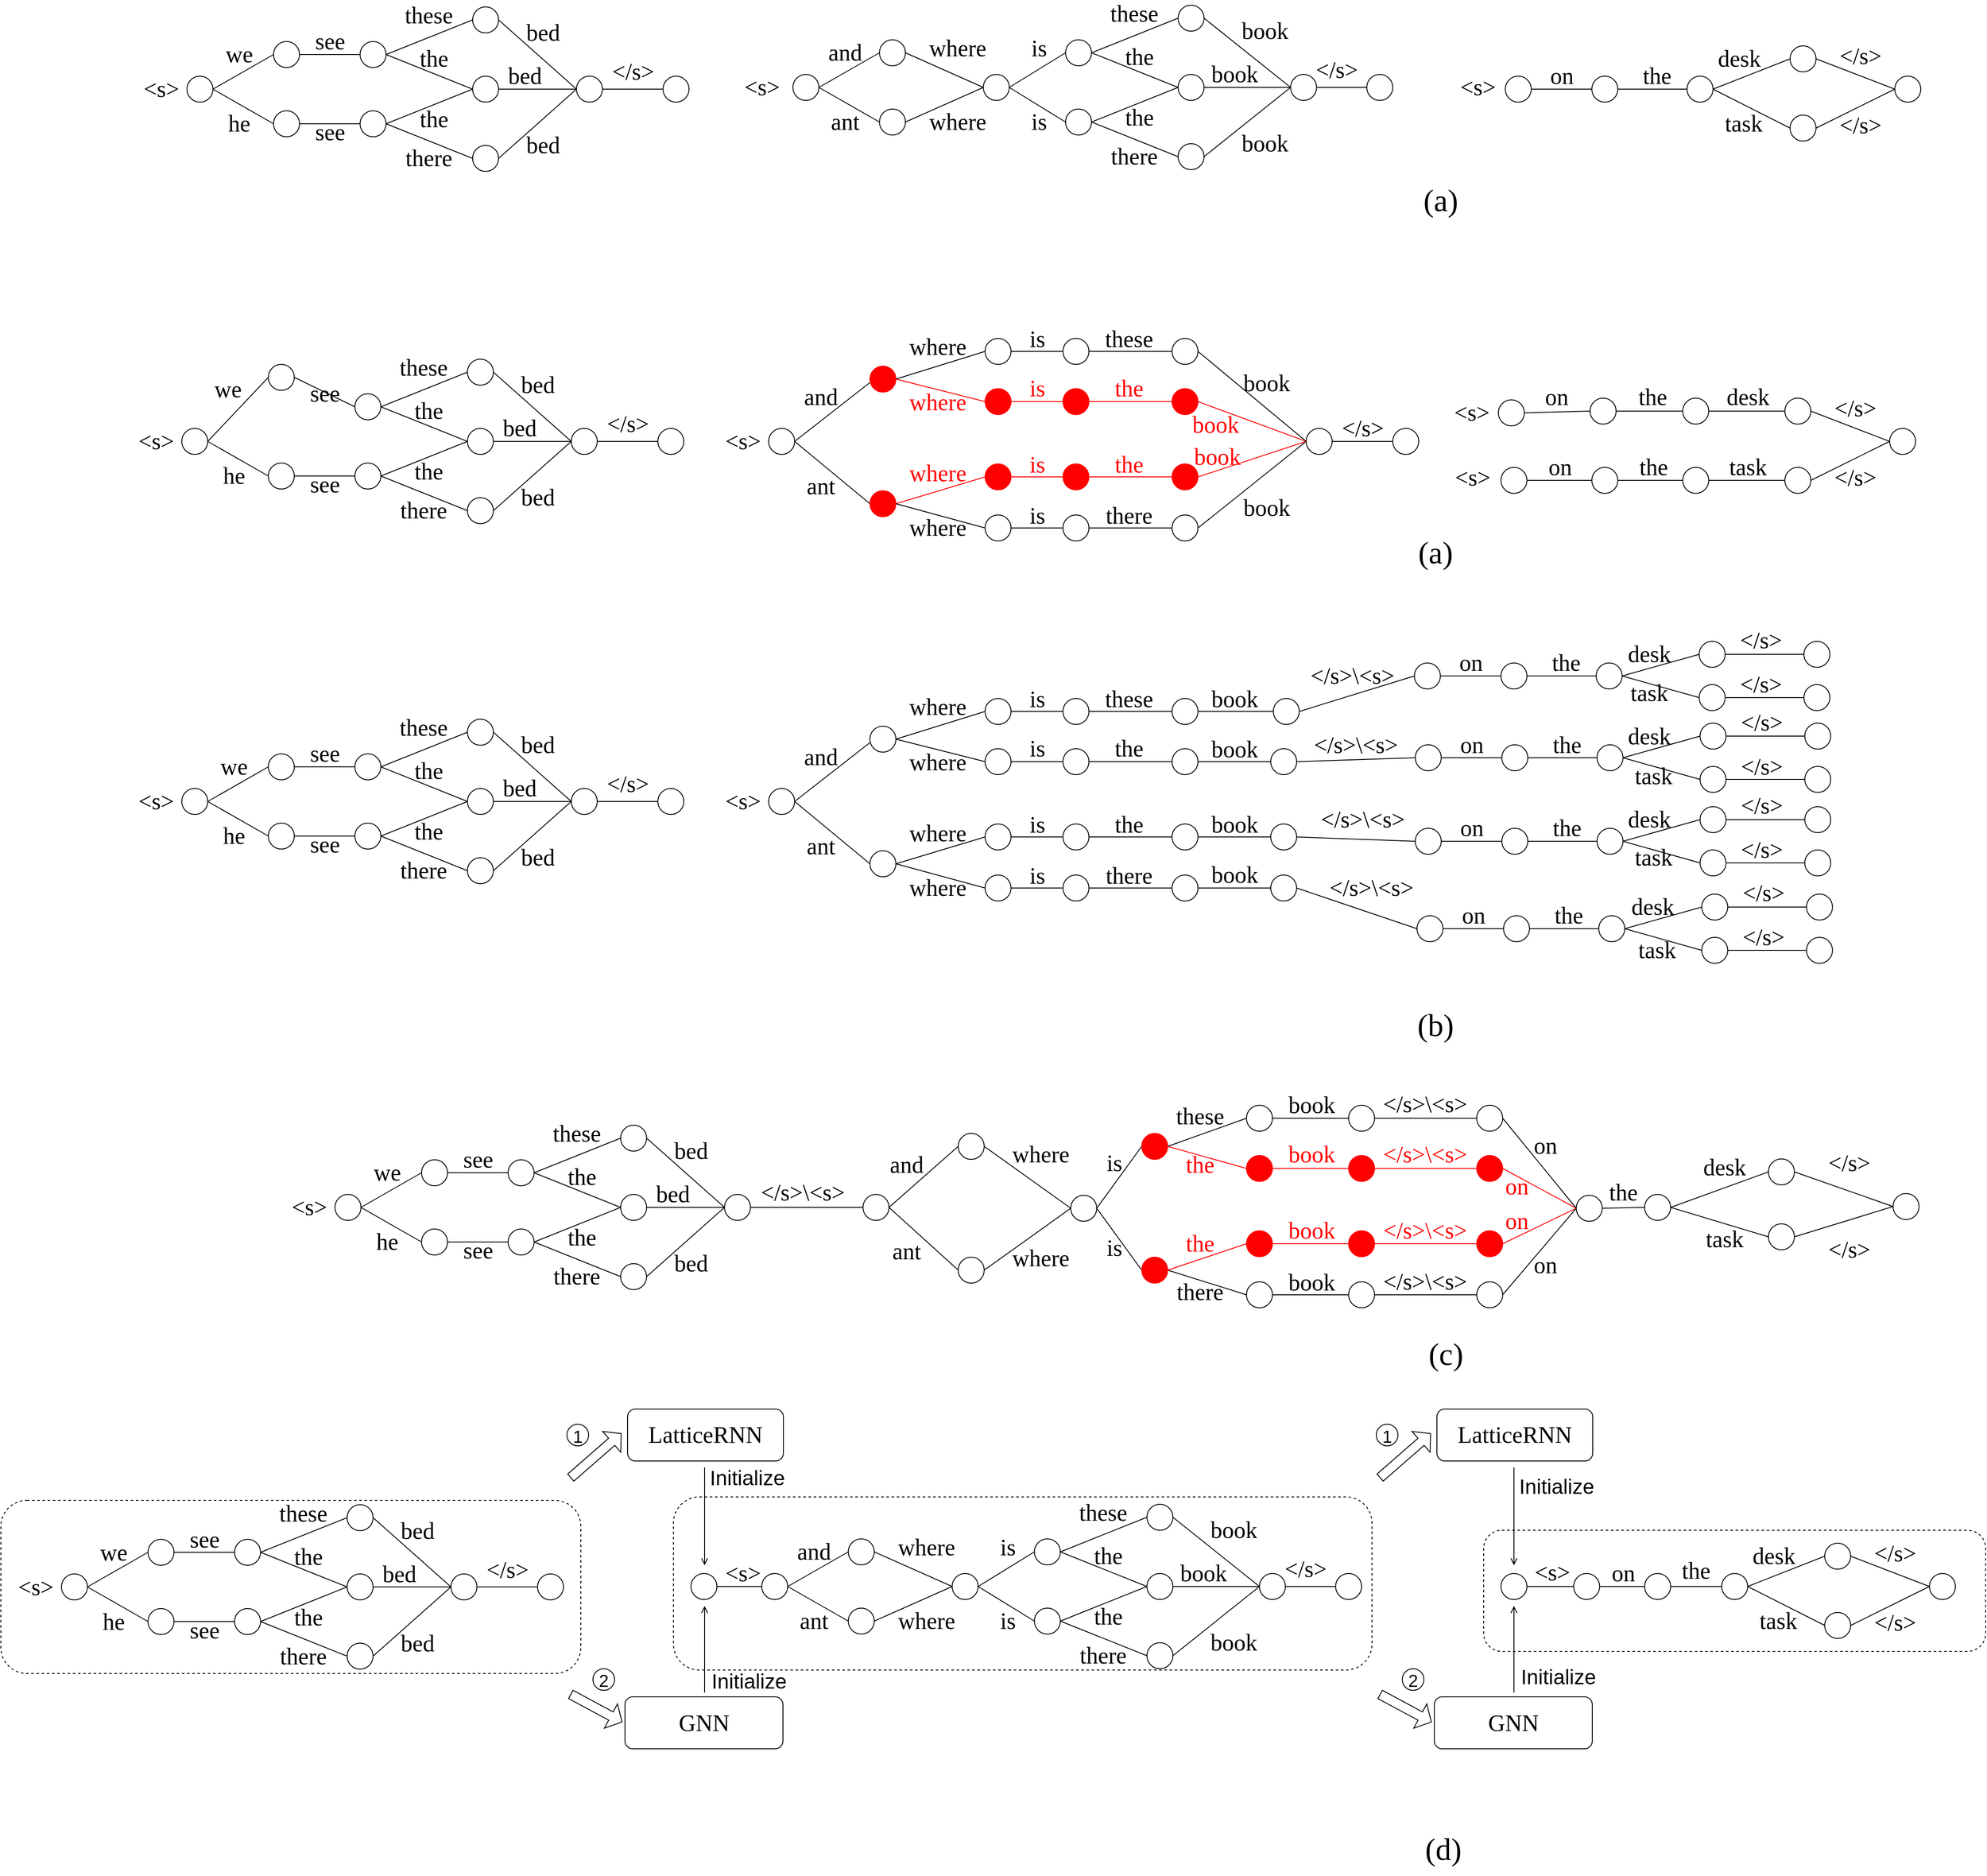 <mxfile version="20.2.3" type="github">
  <diagram id="GkwxvoKI0v0egCr2lqlU" name="Page-1">
    <mxGraphModel dx="2742" dy="1290" grid="1" gridSize="10" guides="1" tooltips="1" connect="1" arrows="1" fold="1" page="1" pageScale="1" pageWidth="850" pageHeight="1100" math="0" shadow="0">
      <root>
        <mxCell id="0" />
        <mxCell id="1" parent="0" />
        <mxCell id="E888Yq9Kur7Cg7WXhxhu-9" style="edgeStyle=none;rounded=0;orthogonalLoop=1;jettySize=auto;html=1;exitX=1;exitY=0.5;exitDx=0;exitDy=0;entryX=0;entryY=0.5;entryDx=0;entryDy=0;fontColor=#000000;endArrow=none;endFill=0;strokeColor=#000000;" parent="1" source="E888Yq9Kur7Cg7WXhxhu-10" target="E888Yq9Kur7Cg7WXhxhu-44" edge="1">
          <mxGeometry relative="1" as="geometry" />
        </mxCell>
        <mxCell id="E888Yq9Kur7Cg7WXhxhu-10" value="" style="ellipse;whiteSpace=wrap;html=1;aspect=fixed;" parent="1" vertex="1">
          <mxGeometry x="500" y="416" width="30" height="30" as="geometry" />
        </mxCell>
        <mxCell id="E888Yq9Kur7Cg7WXhxhu-11" style="edgeStyle=none;rounded=0;orthogonalLoop=1;jettySize=auto;html=1;exitX=1;exitY=0.5;exitDx=0;exitDy=0;entryX=0;entryY=0.5;entryDx=0;entryDy=0;fontSize=18;endArrow=none;endFill=0;fontColor=#FF0000;strokeColor=#FF0000;" parent="1" source="E888Yq9Kur7Cg7WXhxhu-12" target="E888Yq9Kur7Cg7WXhxhu-19" edge="1">
          <mxGeometry relative="1" as="geometry" />
        </mxCell>
        <mxCell id="E888Yq9Kur7Cg7WXhxhu-12" value="" style="ellipse;whiteSpace=wrap;html=1;aspect=fixed;fontColor=#FF0000;fillColor=#FF0000;strokeColor=#FF0000;" parent="1" vertex="1">
          <mxGeometry x="500" y="474" width="30" height="30" as="geometry" />
        </mxCell>
        <mxCell id="E888Yq9Kur7Cg7WXhxhu-13" style="edgeStyle=none;rounded=0;orthogonalLoop=1;jettySize=auto;html=1;exitX=1;exitY=0.5;exitDx=0;exitDy=0;entryX=0;entryY=0.5;entryDx=0;entryDy=0;fontSize=18;endArrow=none;endFill=0;" parent="1" source="E888Yq9Kur7Cg7WXhxhu-14" target="E888Yq9Kur7Cg7WXhxhu-51" edge="1">
          <mxGeometry relative="1" as="geometry">
            <mxPoint x="570" y="555.0" as="targetPoint" />
          </mxGeometry>
        </mxCell>
        <mxCell id="E888Yq9Kur7Cg7WXhxhu-14" value="" style="ellipse;whiteSpace=wrap;html=1;aspect=fixed;" parent="1" vertex="1">
          <mxGeometry x="500" y="620" width="30" height="30" as="geometry" />
        </mxCell>
        <mxCell id="E888Yq9Kur7Cg7WXhxhu-15" style="edgeStyle=none;rounded=0;orthogonalLoop=1;jettySize=auto;html=1;exitX=1;exitY=0.5;exitDx=0;exitDy=0;entryX=0;entryY=0.633;entryDx=0;entryDy=0;fontSize=18;endArrow=none;endFill=0;entryPerimeter=0;" parent="1" source="E888Yq9Kur7Cg7WXhxhu-17" target="E888Yq9Kur7Cg7WXhxhu-58" edge="1">
          <mxGeometry relative="1" as="geometry">
            <mxPoint x="230" y="463" as="targetPoint" />
          </mxGeometry>
        </mxCell>
        <mxCell id="E888Yq9Kur7Cg7WXhxhu-16" style="rounded=0;orthogonalLoop=1;jettySize=auto;html=1;exitX=1;exitY=0.5;exitDx=0;exitDy=0;entryX=0;entryY=0.5;entryDx=0;entryDy=0;fontFamily=Georgia;fontSize=27;endArrow=none;endFill=0;" parent="1" source="E888Yq9Kur7Cg7WXhxhu-17" target="E888Yq9Kur7Cg7WXhxhu-60" edge="1">
          <mxGeometry relative="1" as="geometry">
            <mxPoint x="230" y="606" as="targetPoint" />
          </mxGeometry>
        </mxCell>
        <mxCell id="E888Yq9Kur7Cg7WXhxhu-17" value="" style="ellipse;whiteSpace=wrap;html=1;aspect=fixed;" parent="1" vertex="1">
          <mxGeometry x="250" y="520" width="30" height="30" as="geometry" />
        </mxCell>
        <mxCell id="E888Yq9Kur7Cg7WXhxhu-18" style="edgeStyle=none;rounded=0;orthogonalLoop=1;jettySize=auto;html=1;exitX=1;exitY=0.5;exitDx=0;exitDy=0;entryX=0;entryY=0.5;entryDx=0;entryDy=0;fontSize=18;endArrow=none;endFill=0;fontColor=#FF0000;strokeColor=#FF0000;" parent="1" source="E888Yq9Kur7Cg7WXhxhu-19" target="E888Yq9Kur7Cg7WXhxhu-21" edge="1">
          <mxGeometry relative="1" as="geometry" />
        </mxCell>
        <mxCell id="E888Yq9Kur7Cg7WXhxhu-19" value="" style="ellipse;whiteSpace=wrap;html=1;aspect=fixed;fontColor=#FF0000;fillColor=#FF0000;strokeColor=#FF0000;" parent="1" vertex="1">
          <mxGeometry x="590" y="474" width="30" height="30" as="geometry" />
        </mxCell>
        <mxCell id="E888Yq9Kur7Cg7WXhxhu-20" style="edgeStyle=none;rounded=0;orthogonalLoop=1;jettySize=auto;html=1;exitX=1;exitY=0.5;exitDx=0;exitDy=0;entryX=0;entryY=0.5;entryDx=0;entryDy=0;fontColor=#FF0000;endArrow=none;endFill=0;strokeColor=#FF0000;" parent="1" source="E888Yq9Kur7Cg7WXhxhu-21" target="E888Yq9Kur7Cg7WXhxhu-54" edge="1">
          <mxGeometry relative="1" as="geometry" />
        </mxCell>
        <mxCell id="E888Yq9Kur7Cg7WXhxhu-21" value="" style="ellipse;whiteSpace=wrap;html=1;aspect=fixed;fontColor=#FF0000;fillColor=#FF0000;strokeColor=#FF0000;" parent="1" vertex="1">
          <mxGeometry x="716" y="474" width="30" height="30" as="geometry" />
        </mxCell>
        <mxCell id="E888Yq9Kur7Cg7WXhxhu-22" value="&lt;span style=&quot;font-family: &amp;#34;georgia&amp;#34; ; font-size: 27px&quot;&gt;&amp;lt;s&amp;gt;&lt;/span&gt;" style="text;html=1;align=center;verticalAlign=middle;resizable=0;points=[];autosize=1;strokeColor=none;fillColor=none;" parent="1" vertex="1">
          <mxGeometry x="190" y="525" width="60" height="20" as="geometry" />
        </mxCell>
        <mxCell id="E888Yq9Kur7Cg7WXhxhu-29" value="&lt;font style=&quot;font-size: 27px&quot; face=&quot;Georgia&quot;&gt;the&lt;/font&gt;" style="text;html=1;align=center;verticalAlign=middle;resizable=0;points=[];autosize=1;strokeColor=none;fillColor=none;fontColor=#FF0000;" parent="1" vertex="1">
          <mxGeometry x="641" y="552" width="50" height="20" as="geometry" />
        </mxCell>
        <mxCell id="E888Yq9Kur7Cg7WXhxhu-30" value="&lt;font style=&quot;font-size: 27px&quot; face=&quot;Georgia&quot;&gt;the&lt;/font&gt;" style="text;html=1;align=center;verticalAlign=middle;resizable=0;points=[];autosize=1;strokeColor=none;fillColor=none;fontColor=#FF0000;" parent="1" vertex="1">
          <mxGeometry x="641" y="464" width="50" height="20" as="geometry" />
        </mxCell>
        <mxCell id="E888Yq9Kur7Cg7WXhxhu-31" value="&lt;font style=&quot;font-size: 27px&quot; face=&quot;Georgia&quot;&gt;these&lt;/font&gt;" style="text;html=1;align=center;verticalAlign=middle;resizable=0;points=[];autosize=1;strokeColor=none;fillColor=none;" parent="1" vertex="1">
          <mxGeometry x="626" y="407" width="80" height="20" as="geometry" />
        </mxCell>
        <mxCell id="E888Yq9Kur7Cg7WXhxhu-32" value="&lt;font style=&quot;font-size: 27px&quot; face=&quot;Georgia&quot;&gt;there&lt;/font&gt;" style="text;html=1;align=center;verticalAlign=middle;resizable=0;points=[];autosize=1;strokeColor=none;fillColor=none;" parent="1" vertex="1">
          <mxGeometry x="626" y="611" width="80" height="20" as="geometry" />
        </mxCell>
        <mxCell id="E888Yq9Kur7Cg7WXhxhu-36" style="edgeStyle=none;rounded=0;orthogonalLoop=1;jettySize=auto;html=1;exitX=1;exitY=0.5;exitDx=0;exitDy=0;fontColor=#FF0000;endArrow=none;endFill=0;strokeColor=#000000;entryX=0;entryY=0.5;entryDx=0;entryDy=0;" parent="1" source="E888Yq9Kur7Cg7WXhxhu-37" target="E888Yq9Kur7Cg7WXhxhu-54" edge="1">
          <mxGeometry relative="1" as="geometry">
            <mxPoint x="820" y="550" as="targetPoint" />
          </mxGeometry>
        </mxCell>
        <mxCell id="E888Yq9Kur7Cg7WXhxhu-37" value="" style="ellipse;whiteSpace=wrap;html=1;aspect=fixed;fillColor=none;" parent="1" vertex="1">
          <mxGeometry x="716" y="620" width="30" height="30" as="geometry" />
        </mxCell>
        <mxCell id="E888Yq9Kur7Cg7WXhxhu-38" style="edgeStyle=none;rounded=0;orthogonalLoop=1;jettySize=auto;html=1;exitX=1;exitY=0.5;exitDx=0;exitDy=0;fontColor=#FF0000;endArrow=none;endFill=0;strokeColor=#FF0000;entryX=0;entryY=0.5;entryDx=0;entryDy=0;" parent="1" source="E888Yq9Kur7Cg7WXhxhu-39" target="E888Yq9Kur7Cg7WXhxhu-54" edge="1">
          <mxGeometry relative="1" as="geometry">
            <mxPoint x="810" y="550" as="targetPoint" />
          </mxGeometry>
        </mxCell>
        <mxCell id="E888Yq9Kur7Cg7WXhxhu-39" value="" style="ellipse;whiteSpace=wrap;html=1;aspect=fixed;fontColor=#FF0000;fillColor=#FF0000;strokeColor=#FF0000;" parent="1" vertex="1">
          <mxGeometry x="716" y="561" width="30" height="30" as="geometry" />
        </mxCell>
        <mxCell id="E888Yq9Kur7Cg7WXhxhu-40" style="edgeStyle=none;rounded=0;orthogonalLoop=1;jettySize=auto;html=1;exitX=1;exitY=0.5;exitDx=0;exitDy=0;entryX=0;entryY=0.5;entryDx=0;entryDy=0;fontColor=#FF0000;endArrow=none;endFill=0;strokeColor=#000000;" parent="1" source="E888Yq9Kur7Cg7WXhxhu-41" target="E888Yq9Kur7Cg7WXhxhu-54" edge="1">
          <mxGeometry relative="1" as="geometry" />
        </mxCell>
        <mxCell id="E888Yq9Kur7Cg7WXhxhu-41" value="" style="ellipse;whiteSpace=wrap;html=1;aspect=fixed;fillColor=none;" parent="1" vertex="1">
          <mxGeometry x="716" y="416" width="30" height="30" as="geometry" />
        </mxCell>
        <mxCell id="E888Yq9Kur7Cg7WXhxhu-43" style="edgeStyle=none;rounded=0;orthogonalLoop=1;jettySize=auto;html=1;exitX=1;exitY=0.5;exitDx=0;exitDy=0;entryX=0;entryY=0.5;entryDx=0;entryDy=0;fontColor=#000000;endArrow=none;endFill=0;strokeColor=#000000;" parent="1" source="E888Yq9Kur7Cg7WXhxhu-44" target="E888Yq9Kur7Cg7WXhxhu-41" edge="1">
          <mxGeometry relative="1" as="geometry" />
        </mxCell>
        <mxCell id="E888Yq9Kur7Cg7WXhxhu-44" value="" style="ellipse;whiteSpace=wrap;html=1;aspect=fixed;" parent="1" vertex="1">
          <mxGeometry x="590" y="416" width="30" height="30" as="geometry" />
        </mxCell>
        <mxCell id="E888Yq9Kur7Cg7WXhxhu-45" style="edgeStyle=none;rounded=0;orthogonalLoop=1;jettySize=auto;html=1;exitX=1;exitY=0.5;exitDx=0;exitDy=0;entryX=0;entryY=0.5;entryDx=0;entryDy=0;fontColor=#FF0000;endArrow=none;endFill=0;strokeColor=#FF0000;" parent="1" source="E888Yq9Kur7Cg7WXhxhu-46" target="E888Yq9Kur7Cg7WXhxhu-49" edge="1">
          <mxGeometry relative="1" as="geometry" />
        </mxCell>
        <mxCell id="E888Yq9Kur7Cg7WXhxhu-46" value="" style="ellipse;whiteSpace=wrap;html=1;aspect=fixed;fontColor=#FF0000;fillColor=#FF0000;strokeColor=#FF0000;" parent="1" vertex="1">
          <mxGeometry x="500" y="561" width="30" height="30" as="geometry" />
        </mxCell>
        <mxCell id="E888Yq9Kur7Cg7WXhxhu-48" style="edgeStyle=none;rounded=0;orthogonalLoop=1;jettySize=auto;html=1;exitX=1;exitY=0.5;exitDx=0;exitDy=0;entryX=0;entryY=0.5;entryDx=0;entryDy=0;fontColor=#FF0000;endArrow=none;endFill=0;strokeColor=#FF0000;" parent="1" source="E888Yq9Kur7Cg7WXhxhu-49" target="E888Yq9Kur7Cg7WXhxhu-39" edge="1">
          <mxGeometry relative="1" as="geometry" />
        </mxCell>
        <mxCell id="E888Yq9Kur7Cg7WXhxhu-49" value="" style="ellipse;whiteSpace=wrap;html=1;aspect=fixed;fontColor=#FF0000;fillColor=#FF0000;strokeColor=#FF0000;" parent="1" vertex="1">
          <mxGeometry x="590" y="561" width="30" height="30" as="geometry" />
        </mxCell>
        <mxCell id="E888Yq9Kur7Cg7WXhxhu-50" style="edgeStyle=none;rounded=0;orthogonalLoop=1;jettySize=auto;html=1;exitX=1;exitY=0.5;exitDx=0;exitDy=0;entryX=0;entryY=0.5;entryDx=0;entryDy=0;fontColor=#FF0000;endArrow=none;endFill=0;strokeColor=#000000;" parent="1" source="E888Yq9Kur7Cg7WXhxhu-51" target="E888Yq9Kur7Cg7WXhxhu-37" edge="1">
          <mxGeometry relative="1" as="geometry" />
        </mxCell>
        <mxCell id="E888Yq9Kur7Cg7WXhxhu-51" value="" style="ellipse;whiteSpace=wrap;html=1;aspect=fixed;" parent="1" vertex="1">
          <mxGeometry x="590" y="620" width="30" height="30" as="geometry" />
        </mxCell>
        <mxCell id="E888Yq9Kur7Cg7WXhxhu-101" style="edgeStyle=none;rounded=0;orthogonalLoop=1;jettySize=auto;html=1;exitX=1;exitY=0.5;exitDx=0;exitDy=0;entryX=0;entryY=0.5;entryDx=0;entryDy=0;fontColor=#000000;endArrow=none;endFill=0;strokeColor=#000000;" parent="1" source="E888Yq9Kur7Cg7WXhxhu-54" target="E888Yq9Kur7Cg7WXhxhu-100" edge="1">
          <mxGeometry relative="1" as="geometry" />
        </mxCell>
        <mxCell id="E888Yq9Kur7Cg7WXhxhu-54" value="" style="ellipse;whiteSpace=wrap;html=1;aspect=fixed;fillColor=none;" parent="1" vertex="1">
          <mxGeometry x="871" y="520" width="30" height="30" as="geometry" />
        </mxCell>
        <mxCell id="E888Yq9Kur7Cg7WXhxhu-57" style="edgeStyle=none;rounded=0;orthogonalLoop=1;jettySize=auto;html=1;exitX=1;exitY=0.5;exitDx=0;exitDy=0;entryX=0;entryY=0.5;entryDx=0;entryDy=0;fontColor=#000000;endArrow=none;endFill=0;strokeColor=#FF0000;" parent="1" source="E888Yq9Kur7Cg7WXhxhu-58" target="E888Yq9Kur7Cg7WXhxhu-12" edge="1">
          <mxGeometry relative="1" as="geometry" />
        </mxCell>
        <mxCell id="E888Yq9Kur7Cg7WXhxhu-117" style="edgeStyle=none;rounded=0;orthogonalLoop=1;jettySize=auto;html=1;exitX=1;exitY=0.5;exitDx=0;exitDy=0;entryX=0;entryY=0.5;entryDx=0;entryDy=0;fontColor=#FF0000;endArrow=none;endFill=0;strokeColor=#000000;" parent="1" source="E888Yq9Kur7Cg7WXhxhu-58" target="E888Yq9Kur7Cg7WXhxhu-10" edge="1">
          <mxGeometry relative="1" as="geometry" />
        </mxCell>
        <mxCell id="E888Yq9Kur7Cg7WXhxhu-58" value="" style="ellipse;whiteSpace=wrap;html=1;aspect=fixed;fontColor=#FF0000;fillColor=#FF0000;strokeColor=#FF0000;" parent="1" vertex="1">
          <mxGeometry x="367" y="448" width="30" height="30" as="geometry" />
        </mxCell>
        <mxCell id="E888Yq9Kur7Cg7WXhxhu-59" style="edgeStyle=none;rounded=0;orthogonalLoop=1;jettySize=auto;html=1;exitX=1;exitY=0.5;exitDx=0;exitDy=0;entryX=0;entryY=0.5;entryDx=0;entryDy=0;fontColor=#000000;endArrow=none;endFill=0;strokeColor=#FF0000;" parent="1" source="E888Yq9Kur7Cg7WXhxhu-60" target="E888Yq9Kur7Cg7WXhxhu-46" edge="1">
          <mxGeometry relative="1" as="geometry" />
        </mxCell>
        <mxCell id="E888Yq9Kur7Cg7WXhxhu-118" style="edgeStyle=none;rounded=0;orthogonalLoop=1;jettySize=auto;html=1;exitX=1;exitY=0.5;exitDx=0;exitDy=0;entryX=0;entryY=0.5;entryDx=0;entryDy=0;fontColor=#FF0000;endArrow=none;endFill=0;strokeColor=#000000;" parent="1" source="E888Yq9Kur7Cg7WXhxhu-60" target="E888Yq9Kur7Cg7WXhxhu-14" edge="1">
          <mxGeometry relative="1" as="geometry" />
        </mxCell>
        <mxCell id="E888Yq9Kur7Cg7WXhxhu-60" value="" style="ellipse;whiteSpace=wrap;html=1;aspect=fixed;fontColor=#FF0000;fillColor=#FF0000;strokeColor=#FF0000;" parent="1" vertex="1">
          <mxGeometry x="367" y="592" width="30" height="30" as="geometry" />
        </mxCell>
        <mxCell id="-7ac9GRLncbdpuf5_cNM-611" style="edgeStyle=none;rounded=0;orthogonalLoop=1;jettySize=auto;html=1;exitX=1;exitY=0.5;exitDx=0;exitDy=0;entryX=0;entryY=0.5;entryDx=0;entryDy=0;fontColor=#000000;endArrow=none;endFill=0;strokeColor=#000000;" edge="1" parent="1" source="-7ac9GRLncbdpuf5_cNM-615" target="-7ac9GRLncbdpuf5_cNM-610">
          <mxGeometry relative="1" as="geometry" />
        </mxCell>
        <mxCell id="E888Yq9Kur7Cg7WXhxhu-66" value="" style="ellipse;whiteSpace=wrap;html=1;aspect=fixed;fontColor=#FF0000;fillColor=none;strokeColor=#000000;" parent="1" vertex="1">
          <mxGeometry x="1093" y="487" width="30" height="30" as="geometry" />
        </mxCell>
        <mxCell id="E888Yq9Kur7Cg7WXhxhu-67" style="rounded=0;orthogonalLoop=1;jettySize=auto;html=1;exitX=1;exitY=0.5;exitDx=0;exitDy=0;entryX=0;entryY=0.5;entryDx=0;entryDy=0;endArrow=none;endFill=0;fontColor=#FF0000;strokeColor=#000000;" parent="1" source="E888Yq9Kur7Cg7WXhxhu-66" target="E888Yq9Kur7Cg7WXhxhu-69" edge="1">
          <mxGeometry relative="1" as="geometry">
            <mxPoint x="1145.0" y="500.0" as="sourcePoint" />
          </mxGeometry>
        </mxCell>
        <mxCell id="E888Yq9Kur7Cg7WXhxhu-68" style="edgeStyle=none;rounded=0;orthogonalLoop=1;jettySize=auto;html=1;exitX=1;exitY=0.5;exitDx=0;exitDy=0;entryX=0;entryY=0.5;entryDx=0;entryDy=0;endArrow=none;endFill=0;fontColor=#FF0000;strokeColor=#000000;" parent="1" source="E888Yq9Kur7Cg7WXhxhu-69" target="E888Yq9Kur7Cg7WXhxhu-72" edge="1">
          <mxGeometry relative="1" as="geometry" />
        </mxCell>
        <mxCell id="E888Yq9Kur7Cg7WXhxhu-69" value="" style="ellipse;whiteSpace=wrap;html=1;aspect=fixed;fontColor=#FF0000;fillColor=none;strokeColor=#000000;" parent="1" vertex="1">
          <mxGeometry x="1199" y="485" width="30" height="30" as="geometry" />
        </mxCell>
        <mxCell id="E888Yq9Kur7Cg7WXhxhu-70" style="edgeStyle=none;rounded=0;orthogonalLoop=1;jettySize=auto;html=1;exitX=1;exitY=0.5;exitDx=0;exitDy=0;entryX=0;entryY=0.5;entryDx=0;entryDy=0;fontSize=18;endArrow=none;endFill=0;" parent="1" source="E888Yq9Kur7Cg7WXhxhu-72" target="E888Yq9Kur7Cg7WXhxhu-74" edge="1">
          <mxGeometry relative="1" as="geometry" />
        </mxCell>
        <mxCell id="E888Yq9Kur7Cg7WXhxhu-71" style="edgeStyle=none;rounded=0;orthogonalLoop=1;jettySize=auto;html=1;exitX=1;exitY=0.5;exitDx=0;exitDy=0;entryX=0;entryY=0.5;entryDx=0;entryDy=0;fontSize=18;endArrow=none;endFill=0;" parent="1" source="-7ac9GRLncbdpuf5_cNM-612" target="E888Yq9Kur7Cg7WXhxhu-76" edge="1">
          <mxGeometry relative="1" as="geometry" />
        </mxCell>
        <mxCell id="E888Yq9Kur7Cg7WXhxhu-72" value="" style="ellipse;whiteSpace=wrap;html=1;aspect=fixed;fontColor=#FF0000;fillColor=none;strokeColor=#000000;" parent="1" vertex="1">
          <mxGeometry x="1306" y="485" width="30" height="30" as="geometry" />
        </mxCell>
        <mxCell id="E888Yq9Kur7Cg7WXhxhu-73" style="edgeStyle=none;rounded=0;orthogonalLoop=1;jettySize=auto;html=1;exitX=1;exitY=0.5;exitDx=0;exitDy=0;entryX=0;entryY=0.5;entryDx=0;entryDy=0;fontSize=18;endArrow=none;endFill=0;" parent="1" source="E888Yq9Kur7Cg7WXhxhu-74" target="E888Yq9Kur7Cg7WXhxhu-77" edge="1">
          <mxGeometry relative="1" as="geometry" />
        </mxCell>
        <mxCell id="E888Yq9Kur7Cg7WXhxhu-74" value="" style="ellipse;whiteSpace=wrap;html=1;aspect=fixed;" parent="1" vertex="1">
          <mxGeometry x="1424" y="485" width="30" height="30" as="geometry" />
        </mxCell>
        <mxCell id="E888Yq9Kur7Cg7WXhxhu-75" style="edgeStyle=none;rounded=0;orthogonalLoop=1;jettySize=auto;html=1;exitX=1;exitY=0.5;exitDx=0;exitDy=0;fontSize=18;endArrow=none;endFill=0;entryX=0;entryY=0.5;entryDx=0;entryDy=0;" parent="1" source="E888Yq9Kur7Cg7WXhxhu-76" target="E888Yq9Kur7Cg7WXhxhu-77" edge="1">
          <mxGeometry relative="1" as="geometry">
            <mxPoint x="1734" y="565" as="targetPoint" />
          </mxGeometry>
        </mxCell>
        <mxCell id="E888Yq9Kur7Cg7WXhxhu-76" value="" style="ellipse;whiteSpace=wrap;html=1;aspect=fixed;" parent="1" vertex="1">
          <mxGeometry x="1424" y="565" width="30" height="30" as="geometry" />
        </mxCell>
        <mxCell id="E888Yq9Kur7Cg7WXhxhu-77" value="" style="ellipse;whiteSpace=wrap;html=1;aspect=fixed;" parent="1" vertex="1">
          <mxGeometry x="1545" y="520" width="30" height="30" as="geometry" />
        </mxCell>
        <mxCell id="E888Yq9Kur7Cg7WXhxhu-78" value="&lt;font style=&quot;font-size: 27px&quot; face=&quot;Georgia&quot;&gt;on&lt;/font&gt;" style="text;html=1;align=center;verticalAlign=middle;resizable=0;points=[];autosize=1;strokeColor=none;fillColor=none;fontColor=#000000;" parent="1" vertex="1">
          <mxGeometry x="1135" y="474" width="50" height="20" as="geometry" />
        </mxCell>
        <mxCell id="E888Yq9Kur7Cg7WXhxhu-79" value="&lt;font style=&quot;font-size: 27px&quot; face=&quot;Georgia&quot;&gt;the&lt;/font&gt;" style="text;html=1;align=center;verticalAlign=middle;resizable=0;points=[];autosize=1;strokeColor=none;fillColor=none;fontColor=#000000;" parent="1" vertex="1">
          <mxGeometry x="1246" y="474" width="50" height="20" as="geometry" />
        </mxCell>
        <mxCell id="E888Yq9Kur7Cg7WXhxhu-80" value="&lt;font style=&quot;font-size: 27px&quot; face=&quot;Georgia&quot;&gt;desk&lt;/font&gt;" style="text;html=1;align=center;verticalAlign=middle;resizable=0;points=[];autosize=1;strokeColor=none;fillColor=none;" parent="1" vertex="1">
          <mxGeometry x="1346" y="474" width="70" height="20" as="geometry" />
        </mxCell>
        <mxCell id="E888Yq9Kur7Cg7WXhxhu-81" value="&lt;font style=&quot;font-size: 27px&quot; face=&quot;Georgia&quot;&gt;task&lt;/font&gt;" style="text;html=1;align=center;verticalAlign=middle;resizable=0;points=[];autosize=1;strokeColor=none;fillColor=none;" parent="1" vertex="1">
          <mxGeometry x="1351" y="555" width="60" height="20" as="geometry" />
        </mxCell>
        <mxCell id="E888Yq9Kur7Cg7WXhxhu-82" value="&lt;font style=&quot;font-size: 27px&quot; face=&quot;Georgia&quot;&gt;&amp;lt;/s&amp;gt;&lt;/font&gt;" style="text;html=1;align=center;verticalAlign=middle;resizable=0;points=[];autosize=1;strokeColor=none;fillColor=none;" parent="1" vertex="1">
          <mxGeometry x="1470" y="487" width="70" height="20" as="geometry" />
        </mxCell>
        <mxCell id="E888Yq9Kur7Cg7WXhxhu-83" value="&lt;font style=&quot;font-size: 27px&quot; face=&quot;Georgia&quot;&gt;&amp;lt;/s&amp;gt;&lt;/font&gt;" style="text;html=1;align=center;verticalAlign=middle;resizable=0;points=[];autosize=1;strokeColor=none;fillColor=none;" parent="1" vertex="1">
          <mxGeometry x="1470" y="567" width="70" height="20" as="geometry" />
        </mxCell>
        <mxCell id="E888Yq9Kur7Cg7WXhxhu-86" value="&lt;font style=&quot;font-size: 27px&quot; face=&quot;Georgia&quot;&gt;&amp;lt;s&amp;gt;&lt;/font&gt;" style="text;html=1;align=center;verticalAlign=middle;resizable=0;points=[];autosize=1;strokeColor=none;fillColor=none;" parent="1" vertex="1">
          <mxGeometry x="1032" y="492" width="60" height="20" as="geometry" />
        </mxCell>
        <mxCell id="E888Yq9Kur7Cg7WXhxhu-100" value="" style="ellipse;whiteSpace=wrap;html=1;aspect=fixed;" parent="1" vertex="1">
          <mxGeometry x="971" y="520" width="30" height="30" as="geometry" />
        </mxCell>
        <mxCell id="E888Yq9Kur7Cg7WXhxhu-102" value="&lt;font style=&quot;font-size: 27px&quot; face=&quot;Georgia&quot;&gt;&amp;lt;/s&amp;gt;&lt;/font&gt;" style="text;html=1;align=center;verticalAlign=middle;resizable=0;points=[];autosize=1;strokeColor=none;fillColor=none;" parent="1" vertex="1">
          <mxGeometry x="901" y="510" width="70" height="20" as="geometry" />
        </mxCell>
        <mxCell id="E888Yq9Kur7Cg7WXhxhu-103" value="&lt;font style=&quot;font-size: 27px&quot; face=&quot;Georgia&quot;&gt;book&lt;/font&gt;" style="text;html=1;align=center;verticalAlign=middle;resizable=0;points=[];autosize=1;strokeColor=none;fillColor=none;" parent="1" vertex="1">
          <mxGeometry x="790" y="458" width="70" height="20" as="geometry" />
        </mxCell>
        <mxCell id="E888Yq9Kur7Cg7WXhxhu-104" value="&lt;font style=&quot;font-size: 27px&quot; face=&quot;Georgia&quot;&gt;book&lt;/font&gt;" style="text;html=1;align=center;verticalAlign=middle;resizable=0;points=[];autosize=1;strokeColor=none;fillColor=none;fontColor=#FF0000;" parent="1" vertex="1">
          <mxGeometry x="731" y="506" width="70" height="20" as="geometry" />
        </mxCell>
        <mxCell id="E888Yq9Kur7Cg7WXhxhu-105" value="&lt;font style=&quot;font-size: 27px&quot; face=&quot;Georgia&quot;&gt;book&lt;/font&gt;" style="text;html=1;align=center;verticalAlign=middle;resizable=0;points=[];autosize=1;strokeColor=none;fillColor=none;fontColor=#FF0000;" parent="1" vertex="1">
          <mxGeometry x="733" y="543" width="70" height="20" as="geometry" />
        </mxCell>
        <mxCell id="E888Yq9Kur7Cg7WXhxhu-106" value="&lt;font style=&quot;font-size: 27px&quot; face=&quot;Georgia&quot;&gt;book&lt;/font&gt;" style="text;html=1;align=center;verticalAlign=middle;resizable=0;points=[];autosize=1;strokeColor=none;fillColor=none;" parent="1" vertex="1">
          <mxGeometry x="790" y="602" width="70" height="20" as="geometry" />
        </mxCell>
        <mxCell id="E888Yq9Kur7Cg7WXhxhu-107" value="&lt;font style=&quot;font-size: 27px&quot; face=&quot;Georgia&quot;&gt;is&lt;/font&gt;" style="text;html=1;align=center;verticalAlign=middle;resizable=0;points=[];autosize=1;strokeColor=none;fillColor=none;fontColor=#000000;" parent="1" vertex="1">
          <mxGeometry x="540" y="407" width="40" height="20" as="geometry" />
        </mxCell>
        <mxCell id="E888Yq9Kur7Cg7WXhxhu-108" value="&lt;font style=&quot;font-size: 27px&quot; face=&quot;Georgia&quot;&gt;is&lt;/font&gt;" style="text;html=1;align=center;verticalAlign=middle;resizable=0;points=[];autosize=1;strokeColor=none;fillColor=none;fontColor=#FF0000;" parent="1" vertex="1">
          <mxGeometry x="540" y="464" width="40" height="20" as="geometry" />
        </mxCell>
        <mxCell id="E888Yq9Kur7Cg7WXhxhu-109" value="&lt;font style=&quot;font-size: 27px&quot; face=&quot;Georgia&quot;&gt;is&lt;/font&gt;" style="text;html=1;align=center;verticalAlign=middle;resizable=0;points=[];autosize=1;strokeColor=none;fillColor=none;fontColor=#FF0000;" parent="1" vertex="1">
          <mxGeometry x="540" y="552" width="40" height="20" as="geometry" />
        </mxCell>
        <mxCell id="E888Yq9Kur7Cg7WXhxhu-110" value="&lt;font style=&quot;font-size: 27px&quot; face=&quot;Georgia&quot;&gt;is&lt;/font&gt;" style="text;html=1;align=center;verticalAlign=middle;resizable=0;points=[];autosize=1;strokeColor=none;fillColor=none;fontColor=#000000;" parent="1" vertex="1">
          <mxGeometry x="540" y="611" width="40" height="20" as="geometry" />
        </mxCell>
        <mxCell id="E888Yq9Kur7Cg7WXhxhu-111" value="&lt;font style=&quot;font-size: 27px&quot; face=&quot;Georgia&quot;&gt;where&lt;/font&gt;" style="text;html=1;align=center;verticalAlign=middle;resizable=0;points=[];autosize=1;strokeColor=none;fillColor=none;" parent="1" vertex="1">
          <mxGeometry x="400" y="416" width="90" height="20" as="geometry" />
        </mxCell>
        <mxCell id="E888Yq9Kur7Cg7WXhxhu-112" value="&lt;font style=&quot;font-size: 27px&quot; face=&quot;Georgia&quot;&gt;where&lt;/font&gt;" style="text;html=1;align=center;verticalAlign=middle;resizable=0;points=[];autosize=1;strokeColor=none;fillColor=none;fontColor=#FF0000;" parent="1" vertex="1">
          <mxGeometry x="400" y="480" width="90" height="20" as="geometry" />
        </mxCell>
        <mxCell id="E888Yq9Kur7Cg7WXhxhu-113" value="&lt;font style=&quot;font-size: 27px&quot; face=&quot;Georgia&quot;&gt;where&lt;/font&gt;" style="text;html=1;align=center;verticalAlign=middle;resizable=0;points=[];autosize=1;strokeColor=none;fillColor=none;fontColor=#FF0000;" parent="1" vertex="1">
          <mxGeometry x="400" y="562" width="90" height="20" as="geometry" />
        </mxCell>
        <mxCell id="E888Yq9Kur7Cg7WXhxhu-114" value="&lt;font style=&quot;font-size: 27px&quot; face=&quot;Georgia&quot;&gt;where&lt;/font&gt;" style="text;html=1;align=center;verticalAlign=middle;resizable=0;points=[];autosize=1;strokeColor=none;fillColor=none;" parent="1" vertex="1">
          <mxGeometry x="400" y="625" width="90" height="20" as="geometry" />
        </mxCell>
        <mxCell id="E888Yq9Kur7Cg7WXhxhu-119" value="&lt;font style=&quot;font-size: 27px&quot; face=&quot;Georgia&quot;&gt;and&lt;/font&gt;" style="text;html=1;align=center;verticalAlign=middle;resizable=0;points=[];autosize=1;strokeColor=none;fillColor=none;" parent="1" vertex="1">
          <mxGeometry x="280" y="474" width="60" height="20" as="geometry" />
        </mxCell>
        <mxCell id="E888Yq9Kur7Cg7WXhxhu-120" value="&lt;font style=&quot;font-size: 27px&quot; face=&quot;Georgia&quot;&gt;ant&lt;/font&gt;" style="text;html=1;align=center;verticalAlign=middle;resizable=0;points=[];autosize=1;strokeColor=none;fillColor=none;" parent="1" vertex="1">
          <mxGeometry x="285" y="577" width="50" height="20" as="geometry" />
        </mxCell>
        <mxCell id="yA_xVkvxDWWqevIZnlIL-2" style="edgeStyle=none;rounded=0;orthogonalLoop=1;jettySize=auto;html=1;exitX=1;exitY=0.5;exitDx=0;exitDy=0;entryX=0;entryY=0.5;entryDx=0;entryDy=0;endArrow=none;endFill=0;fontColor=#FF0000;strokeColor=#000000;" parent="1" source="yA_xVkvxDWWqevIZnlIL-4" target="yA_xVkvxDWWqevIZnlIL-74" edge="1">
          <mxGeometry relative="1" as="geometry">
            <mxPoint x="681" y="1521.0" as="targetPoint" />
          </mxGeometry>
        </mxCell>
        <mxCell id="yA_xVkvxDWWqevIZnlIL-100" style="edgeStyle=none;rounded=0;orthogonalLoop=1;jettySize=auto;html=1;exitX=1;exitY=0.5;exitDx=0;exitDy=0;entryX=0;entryY=0.5;entryDx=0;entryDy=0;endArrow=none;endFill=0;" parent="1" source="yA_xVkvxDWWqevIZnlIL-4" target="yA_xVkvxDWWqevIZnlIL-72" edge="1">
          <mxGeometry relative="1" as="geometry" />
        </mxCell>
        <mxCell id="yA_xVkvxDWWqevIZnlIL-4" value="" style="ellipse;whiteSpace=wrap;html=1;aspect=fixed;fillColor=none;" parent="1" vertex="1">
          <mxGeometry x="599" y="1406" width="30" height="30" as="geometry" />
        </mxCell>
        <mxCell id="yA_xVkvxDWWqevIZnlIL-5" style="edgeStyle=none;rounded=0;orthogonalLoop=1;jettySize=auto;html=1;exitX=1;exitY=0.5;exitDx=0;exitDy=0;entryX=0;entryY=0.5;entryDx=0;entryDy=0;endArrow=none;endFill=0;" parent="1" source="yA_xVkvxDWWqevIZnlIL-72" target="yA_xVkvxDWWqevIZnlIL-10" edge="1">
          <mxGeometry relative="1" as="geometry">
            <mxPoint x="711" y="1317" as="sourcePoint" />
          </mxGeometry>
        </mxCell>
        <mxCell id="yA_xVkvxDWWqevIZnlIL-7" style="edgeStyle=none;rounded=0;orthogonalLoop=1;jettySize=auto;html=1;exitX=1;exitY=0.5;exitDx=0;exitDy=0;entryX=0;entryY=0.5;entryDx=0;entryDy=0;endArrow=none;endFill=0;" parent="1" source="yA_xVkvxDWWqevIZnlIL-74" target="yA_xVkvxDWWqevIZnlIL-14" edge="1">
          <mxGeometry relative="1" as="geometry">
            <mxPoint x="711" y="1521.0" as="sourcePoint" />
          </mxGeometry>
        </mxCell>
        <mxCell id="yA_xVkvxDWWqevIZnlIL-9" style="edgeStyle=none;rounded=0;orthogonalLoop=1;jettySize=auto;html=1;exitX=1;exitY=0.5;exitDx=0;exitDy=0;entryX=0;entryY=0.5;entryDx=0;entryDy=0;fontColor=#000000;endArrow=none;endFill=0;strokeColor=#000000;" parent="1" source="yA_xVkvxDWWqevIZnlIL-10" target="yA_xVkvxDWWqevIZnlIL-56" edge="1">
          <mxGeometry relative="1" as="geometry" />
        </mxCell>
        <mxCell id="yA_xVkvxDWWqevIZnlIL-10" value="" style="ellipse;whiteSpace=wrap;html=1;aspect=fixed;" parent="1" vertex="1">
          <mxGeometry x="802" y="1302" width="30" height="30" as="geometry" />
        </mxCell>
        <mxCell id="yA_xVkvxDWWqevIZnlIL-11" style="edgeStyle=none;rounded=0;orthogonalLoop=1;jettySize=auto;html=1;exitX=1;exitY=0.5;exitDx=0;exitDy=0;entryX=0;entryY=0.5;entryDx=0;entryDy=0;fontSize=18;endArrow=none;endFill=0;fontColor=#FF0000;strokeColor=#FF0000;" parent="1" source="yA_xVkvxDWWqevIZnlIL-12" target="yA_xVkvxDWWqevIZnlIL-19" edge="1">
          <mxGeometry relative="1" as="geometry" />
        </mxCell>
        <mxCell id="yA_xVkvxDWWqevIZnlIL-12" value="" style="ellipse;whiteSpace=wrap;html=1;aspect=fixed;fontColor=#FF0000;fillColor=#FF0000;strokeColor=#FF0000;" parent="1" vertex="1">
          <mxGeometry x="802" y="1360" width="30" height="30" as="geometry" />
        </mxCell>
        <mxCell id="yA_xVkvxDWWqevIZnlIL-13" style="edgeStyle=none;rounded=0;orthogonalLoop=1;jettySize=auto;html=1;exitX=1;exitY=0.5;exitDx=0;exitDy=0;entryX=0;entryY=0.5;entryDx=0;entryDy=0;fontSize=18;endArrow=none;endFill=0;" parent="1" source="yA_xVkvxDWWqevIZnlIL-14" target="yA_xVkvxDWWqevIZnlIL-63" edge="1">
          <mxGeometry relative="1" as="geometry">
            <mxPoint x="922" y="1441.0" as="targetPoint" />
          </mxGeometry>
        </mxCell>
        <mxCell id="yA_xVkvxDWWqevIZnlIL-14" value="" style="ellipse;whiteSpace=wrap;html=1;aspect=fixed;" parent="1" vertex="1">
          <mxGeometry x="802" y="1506" width="30" height="30" as="geometry" />
        </mxCell>
        <mxCell id="yA_xVkvxDWWqevIZnlIL-15" style="rounded=0;orthogonalLoop=1;jettySize=auto;html=1;exitX=1;exitY=0.5;exitDx=0;exitDy=0;entryX=0;entryY=0.5;entryDx=0;entryDy=0;endArrow=none;endFill=0;" parent="1" source="yA_xVkvxDWWqevIZnlIL-17" target="yA_xVkvxDWWqevIZnlIL-81" edge="1">
          <mxGeometry relative="1" as="geometry" />
        </mxCell>
        <mxCell id="yA_xVkvxDWWqevIZnlIL-16" style="rounded=0;orthogonalLoop=1;jettySize=auto;html=1;exitX=1;exitY=0.5;exitDx=0;exitDy=0;entryX=0;entryY=0.5;entryDx=0;entryDy=0;endArrow=none;endFill=0;" parent="1" source="yA_xVkvxDWWqevIZnlIL-17" target="yA_xVkvxDWWqevIZnlIL-83" edge="1">
          <mxGeometry relative="1" as="geometry" />
        </mxCell>
        <mxCell id="yA_xVkvxDWWqevIZnlIL-17" value="" style="ellipse;whiteSpace=wrap;html=1;aspect=fixed;" parent="1" vertex="1">
          <mxGeometry x="359" y="1405" width="30" height="30" as="geometry" />
        </mxCell>
        <mxCell id="yA_xVkvxDWWqevIZnlIL-18" style="edgeStyle=none;rounded=0;orthogonalLoop=1;jettySize=auto;html=1;exitX=1;exitY=0.5;exitDx=0;exitDy=0;entryX=0;entryY=0.5;entryDx=0;entryDy=0;fontSize=18;endArrow=none;endFill=0;fontColor=#FF0000;strokeColor=#FF0000;" parent="1" source="yA_xVkvxDWWqevIZnlIL-19" target="yA_xVkvxDWWqevIZnlIL-21" edge="1">
          <mxGeometry relative="1" as="geometry" />
        </mxCell>
        <mxCell id="yA_xVkvxDWWqevIZnlIL-19" value="" style="ellipse;whiteSpace=wrap;html=1;aspect=fixed;fontColor=#FF0000;fillColor=#FF0000;strokeColor=#FF0000;" parent="1" vertex="1">
          <mxGeometry x="920" y="1360" width="30" height="30" as="geometry" />
        </mxCell>
        <mxCell id="yA_xVkvxDWWqevIZnlIL-20" style="edgeStyle=none;rounded=0;orthogonalLoop=1;jettySize=auto;html=1;exitX=1;exitY=0.5;exitDx=0;exitDy=0;entryX=0;entryY=0.5;entryDx=0;entryDy=0;fontColor=#FF0000;endArrow=none;endFill=0;strokeColor=#FF0000;" parent="1" source="yA_xVkvxDWWqevIZnlIL-21" target="yA_xVkvxDWWqevIZnlIL-67" edge="1">
          <mxGeometry relative="1" as="geometry" />
        </mxCell>
        <mxCell id="yA_xVkvxDWWqevIZnlIL-21" value="" style="ellipse;whiteSpace=wrap;html=1;aspect=fixed;fontColor=#FF0000;fillColor=#FF0000;strokeColor=#FF0000;" parent="1" vertex="1">
          <mxGeometry x="1068" y="1360" width="30" height="30" as="geometry" />
        </mxCell>
        <mxCell id="yA_xVkvxDWWqevIZnlIL-22" value="&lt;span style=&quot;font-family: &amp;#34;georgia&amp;#34; ; font-size: 27px&quot;&gt;&amp;lt;/s&amp;gt;\&amp;lt;s&amp;gt;&lt;/span&gt;" style="text;html=1;align=center;verticalAlign=middle;resizable=0;points=[];autosize=1;strokeColor=none;fillColor=none;" parent="1" vertex="1">
          <mxGeometry x="224" y="1393" width="130" height="20" as="geometry" />
        </mxCell>
        <mxCell id="yA_xVkvxDWWqevIZnlIL-25" value="&lt;font style=&quot;font-size: 27px&quot; face=&quot;Georgia&quot;&gt;where&lt;/font&gt;" style="text;html=1;align=center;verticalAlign=middle;resizable=0;points=[];autosize=1;strokeColor=none;fillColor=none;" parent="1" vertex="1">
          <mxGeometry x="519" y="1349" width="90" height="20" as="geometry" />
        </mxCell>
        <mxCell id="yA_xVkvxDWWqevIZnlIL-26" value="&lt;font style=&quot;font-size: 27px&quot; face=&quot;Georgia&quot;&gt;where&lt;/font&gt;" style="text;html=1;align=center;verticalAlign=middle;resizable=0;points=[];autosize=1;strokeColor=none;fillColor=none;" parent="1" vertex="1">
          <mxGeometry x="519" y="1469" width="90" height="20" as="geometry" />
        </mxCell>
        <mxCell id="yA_xVkvxDWWqevIZnlIL-27" value="&lt;font style=&quot;font-size: 27px&quot; face=&quot;Georgia&quot;&gt;is&lt;/font&gt;" style="text;html=1;align=center;verticalAlign=middle;resizable=0;points=[];autosize=1;fillColor=none;" parent="1" vertex="1">
          <mxGeometry x="629" y="1359" width="40" height="20" as="geometry" />
        </mxCell>
        <mxCell id="yA_xVkvxDWWqevIZnlIL-28" value="&lt;font face=&quot;Georgia&quot;&gt;&lt;span style=&quot;font-size: 27px&quot;&gt;is&lt;/span&gt;&lt;/font&gt;" style="text;html=1;align=center;verticalAlign=middle;resizable=0;points=[];autosize=1;fillColor=none;" parent="1" vertex="1">
          <mxGeometry x="629" y="1457" width="40" height="20" as="geometry" />
        </mxCell>
        <mxCell id="yA_xVkvxDWWqevIZnlIL-29" value="&lt;font style=&quot;font-size: 27px&quot; face=&quot;Georgia&quot;&gt;the&lt;/font&gt;" style="text;html=1;align=center;verticalAlign=middle;resizable=0;points=[];autosize=1;strokeColor=none;fillColor=none;fontColor=#FF0000;" parent="1" vertex="1">
          <mxGeometry x="723" y="1452" width="50" height="20" as="geometry" />
        </mxCell>
        <mxCell id="yA_xVkvxDWWqevIZnlIL-30" value="&lt;font style=&quot;font-size: 27px&quot; face=&quot;Georgia&quot;&gt;the&lt;/font&gt;" style="text;html=1;align=center;verticalAlign=middle;resizable=0;points=[];autosize=1;strokeColor=none;fillColor=none;fontColor=#FF0000;" parent="1" vertex="1">
          <mxGeometry x="723" y="1361" width="50" height="20" as="geometry" />
        </mxCell>
        <mxCell id="yA_xVkvxDWWqevIZnlIL-31" value="&lt;font style=&quot;font-size: 27px&quot; face=&quot;Georgia&quot;&gt;these&lt;/font&gt;" style="text;html=1;align=center;verticalAlign=middle;resizable=0;points=[];autosize=1;strokeColor=none;fillColor=none;" parent="1" vertex="1">
          <mxGeometry x="708" y="1305" width="80" height="20" as="geometry" />
        </mxCell>
        <mxCell id="yA_xVkvxDWWqevIZnlIL-32" value="&lt;font style=&quot;font-size: 27px&quot; face=&quot;Georgia&quot;&gt;there&lt;/font&gt;" style="text;html=1;align=center;verticalAlign=middle;resizable=0;points=[];autosize=1;strokeColor=none;fillColor=none;" parent="1" vertex="1">
          <mxGeometry x="708" y="1507.5" width="80" height="20" as="geometry" />
        </mxCell>
        <mxCell id="yA_xVkvxDWWqevIZnlIL-33" value="&lt;font style=&quot;font-size: 27px&quot; face=&quot;Georgia&quot;&gt;book&lt;/font&gt;" style="text;html=1;align=center;verticalAlign=middle;resizable=0;points=[];autosize=1;strokeColor=none;fillColor=none;fontColor=#000000;" parent="1" vertex="1">
          <mxGeometry x="842" y="1292" width="70" height="20" as="geometry" />
        </mxCell>
        <mxCell id="yA_xVkvxDWWqevIZnlIL-34" value="&lt;font style=&quot;font-size: 27px&quot; face=&quot;Georgia&quot;&gt;book&lt;/font&gt;" style="text;html=1;align=center;verticalAlign=middle;resizable=0;points=[];autosize=1;strokeColor=none;fillColor=none;fontColor=#FF0000;" parent="1" vertex="1">
          <mxGeometry x="842" y="1349" width="70" height="20" as="geometry" />
        </mxCell>
        <mxCell id="yA_xVkvxDWWqevIZnlIL-35" value="&lt;font style=&quot;font-size: 27px&quot; face=&quot;Georgia&quot;&gt;&amp;lt;/s&amp;gt;\&amp;lt;s&amp;gt;&lt;/font&gt;" style="text;html=1;align=center;verticalAlign=middle;resizable=0;points=[];autosize=1;strokeColor=none;fillColor=none;fontColor=#000000;" parent="1" vertex="1">
          <mxGeometry x="943" y="1291" width="130" height="20" as="geometry" />
        </mxCell>
        <mxCell id="yA_xVkvxDWWqevIZnlIL-36" style="edgeStyle=none;rounded=0;orthogonalLoop=1;jettySize=auto;html=1;exitX=1;exitY=0.5;exitDx=0;exitDy=0;entryX=0;entryY=0.5;entryDx=0;entryDy=0;fontSize=18;endArrow=none;endFill=0;" parent="1" source="yA_xVkvxDWWqevIZnlIL-38" target="yA_xVkvxDWWqevIZnlIL-40" edge="1">
          <mxGeometry relative="1" as="geometry" />
        </mxCell>
        <mxCell id="yA_xVkvxDWWqevIZnlIL-37" style="edgeStyle=none;rounded=0;orthogonalLoop=1;jettySize=auto;html=1;exitX=1;exitY=0.5;exitDx=0;exitDy=0;entryX=0;entryY=0.5;entryDx=0;entryDy=0;fontSize=18;endArrow=none;endFill=0;" parent="1" source="yA_xVkvxDWWqevIZnlIL-38" target="yA_xVkvxDWWqevIZnlIL-42" edge="1">
          <mxGeometry relative="1" as="geometry" />
        </mxCell>
        <mxCell id="yA_xVkvxDWWqevIZnlIL-38" value="" style="ellipse;whiteSpace=wrap;html=1;aspect=fixed;fillColor=none;" parent="1" vertex="1">
          <mxGeometry x="1262" y="1405" width="30" height="30" as="geometry" />
        </mxCell>
        <mxCell id="yA_xVkvxDWWqevIZnlIL-39" style="edgeStyle=none;rounded=0;orthogonalLoop=1;jettySize=auto;html=1;exitX=1;exitY=0.5;exitDx=0;exitDy=0;entryX=0;entryY=0.5;entryDx=0;entryDy=0;fontSize=18;endArrow=none;endFill=0;" parent="1" source="yA_xVkvxDWWqevIZnlIL-40" target="yA_xVkvxDWWqevIZnlIL-43" edge="1">
          <mxGeometry relative="1" as="geometry" />
        </mxCell>
        <mxCell id="yA_xVkvxDWWqevIZnlIL-40" value="" style="ellipse;whiteSpace=wrap;html=1;aspect=fixed;" parent="1" vertex="1">
          <mxGeometry x="1405" y="1364" width="30" height="30" as="geometry" />
        </mxCell>
        <mxCell id="yA_xVkvxDWWqevIZnlIL-41" style="edgeStyle=none;rounded=0;orthogonalLoop=1;jettySize=auto;html=1;exitX=1;exitY=0.5;exitDx=0;exitDy=0;fontSize=18;endArrow=none;endFill=0;entryX=0;entryY=0.5;entryDx=0;entryDy=0;" parent="1" source="yA_xVkvxDWWqevIZnlIL-42" target="yA_xVkvxDWWqevIZnlIL-43" edge="1">
          <mxGeometry relative="1" as="geometry">
            <mxPoint x="1665" y="1444" as="targetPoint" />
          </mxGeometry>
        </mxCell>
        <mxCell id="yA_xVkvxDWWqevIZnlIL-42" value="" style="ellipse;whiteSpace=wrap;html=1;aspect=fixed;" parent="1" vertex="1">
          <mxGeometry x="1405" y="1439" width="30" height="30" as="geometry" />
        </mxCell>
        <mxCell id="yA_xVkvxDWWqevIZnlIL-43" value="" style="ellipse;whiteSpace=wrap;html=1;aspect=fixed;" parent="1" vertex="1">
          <mxGeometry x="1549" y="1404" width="30" height="30" as="geometry" />
        </mxCell>
        <mxCell id="yA_xVkvxDWWqevIZnlIL-44" value="&lt;font style=&quot;font-size: 27px&quot; face=&quot;Georgia&quot;&gt;desk&lt;/font&gt;" style="text;html=1;align=center;verticalAlign=middle;resizable=0;points=[];autosize=1;strokeColor=none;fillColor=none;" parent="1" vertex="1">
          <mxGeometry x="1319" y="1364" width="70" height="20" as="geometry" />
        </mxCell>
        <mxCell id="yA_xVkvxDWWqevIZnlIL-45" value="&lt;font style=&quot;font-size: 27px&quot; face=&quot;Georgia&quot;&gt;task&lt;/font&gt;" style="text;html=1;align=center;verticalAlign=middle;resizable=0;points=[];autosize=1;strokeColor=none;fillColor=none;" parent="1" vertex="1">
          <mxGeometry x="1324" y="1447" width="60" height="20" as="geometry" />
        </mxCell>
        <mxCell id="yA_xVkvxDWWqevIZnlIL-46" value="&lt;font style=&quot;font-size: 27px&quot; face=&quot;Georgia&quot;&gt;&amp;lt;/s&amp;gt;&lt;/font&gt;" style="text;html=1;align=center;verticalAlign=middle;resizable=0;points=[];autosize=1;strokeColor=none;fillColor=none;" parent="1" vertex="1">
          <mxGeometry x="1458" y="1344" width="80" height="50" as="geometry" />
        </mxCell>
        <mxCell id="yA_xVkvxDWWqevIZnlIL-47" value="&lt;font style=&quot;font-size: 27px&quot; face=&quot;Georgia&quot;&gt;&amp;lt;/s&amp;gt;&lt;/font&gt;" style="text;html=1;align=center;verticalAlign=middle;resizable=0;points=[];autosize=1;strokeColor=none;fillColor=none;" parent="1" vertex="1">
          <mxGeometry x="1458" y="1444" width="80" height="50" as="geometry" />
        </mxCell>
        <mxCell id="yA_xVkvxDWWqevIZnlIL-48" style="edgeStyle=none;rounded=0;orthogonalLoop=1;jettySize=auto;html=1;exitX=1;exitY=0.5;exitDx=0;exitDy=0;fontColor=#FF0000;endArrow=none;endFill=0;strokeColor=#000000;entryX=0;entryY=0.5;entryDx=0;entryDy=0;" parent="1" source="yA_xVkvxDWWqevIZnlIL-49" target="yA_xVkvxDWWqevIZnlIL-67" edge="1">
          <mxGeometry relative="1" as="geometry">
            <mxPoint x="1172" y="1436" as="targetPoint" />
          </mxGeometry>
        </mxCell>
        <mxCell id="yA_xVkvxDWWqevIZnlIL-49" value="" style="ellipse;whiteSpace=wrap;html=1;aspect=fixed;fillColor=none;" parent="1" vertex="1">
          <mxGeometry x="1068" y="1506" width="30" height="30" as="geometry" />
        </mxCell>
        <mxCell id="yA_xVkvxDWWqevIZnlIL-50" style="edgeStyle=none;rounded=0;orthogonalLoop=1;jettySize=auto;html=1;exitX=1;exitY=0.5;exitDx=0;exitDy=0;fontColor=#FF0000;endArrow=none;endFill=0;strokeColor=#FF0000;entryX=0;entryY=0.5;entryDx=0;entryDy=0;" parent="1" source="yA_xVkvxDWWqevIZnlIL-51" target="yA_xVkvxDWWqevIZnlIL-67" edge="1">
          <mxGeometry relative="1" as="geometry">
            <mxPoint x="1162" y="1436" as="targetPoint" />
          </mxGeometry>
        </mxCell>
        <mxCell id="yA_xVkvxDWWqevIZnlIL-51" value="" style="ellipse;whiteSpace=wrap;html=1;aspect=fixed;fontColor=#FF0000;fillColor=#FF0000;strokeColor=#FF0000;" parent="1" vertex="1">
          <mxGeometry x="1068" y="1447" width="30" height="30" as="geometry" />
        </mxCell>
        <mxCell id="yA_xVkvxDWWqevIZnlIL-52" style="edgeStyle=none;rounded=0;orthogonalLoop=1;jettySize=auto;html=1;exitX=1;exitY=0.5;exitDx=0;exitDy=0;entryX=0;entryY=0.5;entryDx=0;entryDy=0;fontColor=#FF0000;endArrow=none;endFill=0;strokeColor=#000000;" parent="1" source="yA_xVkvxDWWqevIZnlIL-53" target="yA_xVkvxDWWqevIZnlIL-67" edge="1">
          <mxGeometry relative="1" as="geometry" />
        </mxCell>
        <mxCell id="yA_xVkvxDWWqevIZnlIL-53" value="" style="ellipse;whiteSpace=wrap;html=1;aspect=fixed;fillColor=none;" parent="1" vertex="1">
          <mxGeometry x="1068" y="1302" width="30" height="30" as="geometry" />
        </mxCell>
        <mxCell id="yA_xVkvxDWWqevIZnlIL-54" value="&lt;font style=&quot;font-size: 27px&quot; face=&quot;Georgia&quot;&gt;on&lt;/font&gt;" style="text;html=1;align=center;verticalAlign=middle;resizable=0;points=[];autosize=1;strokeColor=none;fillColor=none;fontColor=#000000;" parent="1" vertex="1">
          <mxGeometry x="1122" y="1339" width="50" height="20" as="geometry" />
        </mxCell>
        <mxCell id="yA_xVkvxDWWqevIZnlIL-55" style="edgeStyle=none;rounded=0;orthogonalLoop=1;jettySize=auto;html=1;exitX=1;exitY=0.5;exitDx=0;exitDy=0;entryX=0;entryY=0.5;entryDx=0;entryDy=0;fontColor=#000000;endArrow=none;endFill=0;strokeColor=#000000;" parent="1" source="yA_xVkvxDWWqevIZnlIL-56" target="yA_xVkvxDWWqevIZnlIL-53" edge="1">
          <mxGeometry relative="1" as="geometry" />
        </mxCell>
        <mxCell id="yA_xVkvxDWWqevIZnlIL-56" value="" style="ellipse;whiteSpace=wrap;html=1;aspect=fixed;" parent="1" vertex="1">
          <mxGeometry x="920" y="1302" width="30" height="30" as="geometry" />
        </mxCell>
        <mxCell id="yA_xVkvxDWWqevIZnlIL-57" style="edgeStyle=none;rounded=0;orthogonalLoop=1;jettySize=auto;html=1;exitX=1;exitY=0.5;exitDx=0;exitDy=0;entryX=0;entryY=0.5;entryDx=0;entryDy=0;fontColor=#FF0000;endArrow=none;endFill=0;strokeColor=#FF0000;" parent="1" source="yA_xVkvxDWWqevIZnlIL-58" target="yA_xVkvxDWWqevIZnlIL-61" edge="1">
          <mxGeometry relative="1" as="geometry" />
        </mxCell>
        <mxCell id="yA_xVkvxDWWqevIZnlIL-58" value="" style="ellipse;whiteSpace=wrap;html=1;aspect=fixed;fontColor=#FF0000;fillColor=#FF0000;strokeColor=#FF0000;" parent="1" vertex="1">
          <mxGeometry x="802" y="1447" width="30" height="30" as="geometry" />
        </mxCell>
        <mxCell id="yA_xVkvxDWWqevIZnlIL-59" value="&lt;font style=&quot;font-size: 27px&quot; face=&quot;Georgia&quot;&gt;&amp;lt;/s&amp;gt;\&amp;lt;s&amp;gt;&lt;/font&gt;" style="text;html=1;align=center;verticalAlign=middle;resizable=0;points=[];autosize=1;strokeColor=none;fillColor=none;fontColor=#FF0000;" parent="1" vertex="1">
          <mxGeometry x="943" y="1349" width="130" height="20" as="geometry" />
        </mxCell>
        <mxCell id="yA_xVkvxDWWqevIZnlIL-60" style="edgeStyle=none;rounded=0;orthogonalLoop=1;jettySize=auto;html=1;exitX=1;exitY=0.5;exitDx=0;exitDy=0;entryX=0;entryY=0.5;entryDx=0;entryDy=0;fontColor=#FF0000;endArrow=none;endFill=0;strokeColor=#FF0000;" parent="1" source="yA_xVkvxDWWqevIZnlIL-61" target="yA_xVkvxDWWqevIZnlIL-51" edge="1">
          <mxGeometry relative="1" as="geometry" />
        </mxCell>
        <mxCell id="yA_xVkvxDWWqevIZnlIL-61" value="" style="ellipse;whiteSpace=wrap;html=1;aspect=fixed;fontColor=#FF0000;fillColor=#FF0000;strokeColor=#FF0000;" parent="1" vertex="1">
          <mxGeometry x="920" y="1447" width="30" height="30" as="geometry" />
        </mxCell>
        <mxCell id="yA_xVkvxDWWqevIZnlIL-62" style="edgeStyle=none;rounded=0;orthogonalLoop=1;jettySize=auto;html=1;exitX=1;exitY=0.5;exitDx=0;exitDy=0;entryX=0;entryY=0.5;entryDx=0;entryDy=0;fontColor=#FF0000;endArrow=none;endFill=0;strokeColor=#000000;" parent="1" source="yA_xVkvxDWWqevIZnlIL-63" target="yA_xVkvxDWWqevIZnlIL-49" edge="1">
          <mxGeometry relative="1" as="geometry" />
        </mxCell>
        <mxCell id="yA_xVkvxDWWqevIZnlIL-63" value="" style="ellipse;whiteSpace=wrap;html=1;aspect=fixed;" parent="1" vertex="1">
          <mxGeometry x="920" y="1506" width="30" height="30" as="geometry" />
        </mxCell>
        <mxCell id="yA_xVkvxDWWqevIZnlIL-64" value="&lt;font style=&quot;font-size: 27px&quot; face=&quot;Georgia&quot;&gt;book&lt;/font&gt;" style="text;html=1;align=center;verticalAlign=middle;resizable=0;points=[];autosize=1;strokeColor=none;fillColor=none;fontColor=#FF0000;" parent="1" vertex="1">
          <mxGeometry x="842" y="1437" width="70" height="20" as="geometry" />
        </mxCell>
        <mxCell id="yA_xVkvxDWWqevIZnlIL-65" value="&lt;font style=&quot;font-size: 27px&quot; face=&quot;Georgia&quot;&gt;book&lt;/font&gt;" style="text;html=1;align=center;verticalAlign=middle;resizable=0;points=[];autosize=1;strokeColor=none;fillColor=none;fontColor=#000000;" parent="1" vertex="1">
          <mxGeometry x="842" y="1497" width="70" height="20" as="geometry" />
        </mxCell>
        <mxCell id="yA_xVkvxDWWqevIZnlIL-66" style="edgeStyle=none;rounded=0;orthogonalLoop=1;jettySize=auto;html=1;exitX=1;exitY=0.5;exitDx=0;exitDy=0;entryX=0;entryY=0.5;entryDx=0;entryDy=0;fontColor=#FF0000;endArrow=none;endFill=0;strokeColor=#000000;" parent="1" source="yA_xVkvxDWWqevIZnlIL-67" target="yA_xVkvxDWWqevIZnlIL-38" edge="1">
          <mxGeometry relative="1" as="geometry" />
        </mxCell>
        <mxCell id="yA_xVkvxDWWqevIZnlIL-67" value="" style="ellipse;whiteSpace=wrap;html=1;aspect=fixed;fillColor=none;" parent="1" vertex="1">
          <mxGeometry x="1183" y="1406" width="30" height="30" as="geometry" />
        </mxCell>
        <mxCell id="yA_xVkvxDWWqevIZnlIL-68" value="&lt;font style=&quot;font-size: 27px&quot; face=&quot;Georgia&quot;&gt;&amp;lt;/s&amp;gt;\&amp;lt;s&amp;gt;&lt;/font&gt;" style="text;html=1;align=center;verticalAlign=middle;resizable=0;points=[];autosize=1;strokeColor=none;fillColor=none;fontColor=#000000;" parent="1" vertex="1">
          <mxGeometry x="943" y="1496" width="130" height="20" as="geometry" />
        </mxCell>
        <mxCell id="yA_xVkvxDWWqevIZnlIL-69" value="&lt;font style=&quot;font-size: 27px&quot; face=&quot;Georgia&quot;&gt;&amp;lt;/s&amp;gt;\&amp;lt;s&amp;gt;&lt;/font&gt;" style="text;html=1;align=center;verticalAlign=middle;resizable=0;points=[];autosize=1;strokeColor=none;fillColor=none;fontColor=#FF0000;" parent="1" vertex="1">
          <mxGeometry x="943" y="1437" width="130" height="20" as="geometry" />
        </mxCell>
        <mxCell id="yA_xVkvxDWWqevIZnlIL-70" value="&lt;font style=&quot;font-size: 27px&quot; face=&quot;Georgia&quot;&gt;the&lt;/font&gt;" style="text;html=1;align=center;verticalAlign=middle;resizable=0;points=[];autosize=1;strokeColor=none;fillColor=none;fontColor=#000000;" parent="1" vertex="1">
          <mxGeometry x="1212" y="1393" width="50" height="20" as="geometry" />
        </mxCell>
        <mxCell id="yA_xVkvxDWWqevIZnlIL-71" style="edgeStyle=none;rounded=0;orthogonalLoop=1;jettySize=auto;html=1;exitX=1;exitY=0.5;exitDx=0;exitDy=0;entryX=0;entryY=0.5;entryDx=0;entryDy=0;fontColor=#000000;endArrow=none;endFill=0;strokeColor=#FF0000;" parent="1" source="yA_xVkvxDWWqevIZnlIL-72" target="yA_xVkvxDWWqevIZnlIL-12" edge="1">
          <mxGeometry relative="1" as="geometry" />
        </mxCell>
        <mxCell id="yA_xVkvxDWWqevIZnlIL-72" value="" style="ellipse;whiteSpace=wrap;html=1;aspect=fixed;fontColor=#FF0000;fillColor=#FF0000;strokeColor=#FF0000;" parent="1" vertex="1">
          <mxGeometry x="681" y="1334.5" width="30" height="30" as="geometry" />
        </mxCell>
        <mxCell id="yA_xVkvxDWWqevIZnlIL-73" style="edgeStyle=none;rounded=0;orthogonalLoop=1;jettySize=auto;html=1;exitX=1;exitY=0.5;exitDx=0;exitDy=0;entryX=0;entryY=0.5;entryDx=0;entryDy=0;fontColor=#000000;endArrow=none;endFill=0;strokeColor=#FF0000;" parent="1" source="yA_xVkvxDWWqevIZnlIL-74" target="yA_xVkvxDWWqevIZnlIL-58" edge="1">
          <mxGeometry relative="1" as="geometry" />
        </mxCell>
        <mxCell id="yA_xVkvxDWWqevIZnlIL-74" value="" style="ellipse;whiteSpace=wrap;html=1;aspect=fixed;fontColor=#FF0000;fillColor=#FF0000;strokeColor=#FF0000;" parent="1" vertex="1">
          <mxGeometry x="681" y="1477.5" width="30" height="30" as="geometry" />
        </mxCell>
        <mxCell id="yA_xVkvxDWWqevIZnlIL-77" value="&lt;font style=&quot;font-size: 27px&quot; face=&quot;Georgia&quot;&gt;on&lt;/font&gt;" style="text;html=1;align=center;verticalAlign=middle;resizable=0;points=[];autosize=1;strokeColor=none;fillColor=none;fontColor=#FF0000;" parent="1" vertex="1">
          <mxGeometry x="1089" y="1386" width="50" height="20" as="geometry" />
        </mxCell>
        <mxCell id="yA_xVkvxDWWqevIZnlIL-78" value="&lt;font style=&quot;font-size: 27px&quot; face=&quot;Georgia&quot;&gt;on&lt;/font&gt;" style="text;html=1;align=center;verticalAlign=middle;resizable=0;points=[];autosize=1;strokeColor=none;fillColor=none;fontColor=#FF0000;" parent="1" vertex="1">
          <mxGeometry x="1089" y="1426" width="50" height="20" as="geometry" />
        </mxCell>
        <mxCell id="yA_xVkvxDWWqevIZnlIL-79" value="&lt;font style=&quot;font-size: 27px&quot; face=&quot;Georgia&quot;&gt;on&lt;/font&gt;" style="text;html=1;align=center;verticalAlign=middle;resizable=0;points=[];autosize=1;strokeColor=none;fillColor=none;fontColor=#000000;" parent="1" vertex="1">
          <mxGeometry x="1122" y="1477" width="50" height="20" as="geometry" />
        </mxCell>
        <mxCell id="yA_xVkvxDWWqevIZnlIL-80" style="rounded=0;orthogonalLoop=1;jettySize=auto;html=1;exitX=1;exitY=0.5;exitDx=0;exitDy=0;entryX=0;entryY=0.5;entryDx=0;entryDy=0;endArrow=none;endFill=0;" parent="1" source="yA_xVkvxDWWqevIZnlIL-81" target="yA_xVkvxDWWqevIZnlIL-4" edge="1">
          <mxGeometry relative="1" as="geometry" />
        </mxCell>
        <mxCell id="yA_xVkvxDWWqevIZnlIL-81" value="" style="ellipse;whiteSpace=wrap;html=1;aspect=fixed;" parent="1" vertex="1">
          <mxGeometry x="469" y="1334.5" width="30" height="30" as="geometry" />
        </mxCell>
        <mxCell id="yA_xVkvxDWWqevIZnlIL-82" style="rounded=0;orthogonalLoop=1;jettySize=auto;html=1;exitX=1;exitY=0.5;exitDx=0;exitDy=0;entryX=0;entryY=0.5;entryDx=0;entryDy=0;endArrow=none;endFill=0;" parent="1" source="yA_xVkvxDWWqevIZnlIL-83" target="yA_xVkvxDWWqevIZnlIL-4" edge="1">
          <mxGeometry relative="1" as="geometry" />
        </mxCell>
        <mxCell id="yA_xVkvxDWWqevIZnlIL-83" value="" style="ellipse;whiteSpace=wrap;html=1;aspect=fixed;" parent="1" vertex="1">
          <mxGeometry x="469" y="1477.5" width="30" height="30" as="geometry" />
        </mxCell>
        <mxCell id="yA_xVkvxDWWqevIZnlIL-84" value="&lt;font style=&quot;font-size: 27px&quot; face=&quot;Georgia&quot;&gt;and&lt;/font&gt;" style="text;html=1;align=center;verticalAlign=middle;resizable=0;points=[];autosize=1;strokeColor=none;fillColor=none;" parent="1" vertex="1">
          <mxGeometry x="379" y="1361" width="60" height="20" as="geometry" />
        </mxCell>
        <mxCell id="yA_xVkvxDWWqevIZnlIL-85" value="&lt;font style=&quot;font-size: 27px&quot; face=&quot;Georgia&quot;&gt;ant&lt;/font&gt;" style="text;html=1;align=center;verticalAlign=middle;resizable=0;points=[];autosize=1;strokeColor=none;fillColor=none;" parent="1" vertex="1">
          <mxGeometry x="384" y="1461" width="50" height="20" as="geometry" />
        </mxCell>
        <mxCell id="PzH0wcXM0nQExKtc6Y5--1" value="" style="ellipse;whiteSpace=wrap;html=1;aspect=fixed;fontColor=#FF0000;fillColor=none;strokeColor=#000000;" parent="1" vertex="1">
          <mxGeometry x="1180" y="1843" width="30" height="30" as="geometry" />
        </mxCell>
        <mxCell id="PzH0wcXM0nQExKtc6Y5--2" style="rounded=0;orthogonalLoop=1;jettySize=auto;html=1;exitX=1;exitY=0.5;exitDx=0;exitDy=0;entryX=0;entryY=0.5;entryDx=0;entryDy=0;endArrow=none;endFill=0;fontColor=#FF0000;strokeColor=#000000;" parent="1" source="PzH0wcXM0nQExKtc6Y5--1" target="PzH0wcXM0nQExKtc6Y5--4" edge="1">
          <mxGeometry relative="1" as="geometry">
            <mxPoint x="1230.0" y="1823" as="sourcePoint" />
          </mxGeometry>
        </mxCell>
        <mxCell id="PzH0wcXM0nQExKtc6Y5--3" style="edgeStyle=none;rounded=0;orthogonalLoop=1;jettySize=auto;html=1;exitX=1;exitY=0.5;exitDx=0;exitDy=0;entryX=0;entryY=0.5;entryDx=0;entryDy=0;endArrow=none;endFill=0;fontColor=#FF0000;strokeColor=#000000;" parent="1" source="PzH0wcXM0nQExKtc6Y5--4" target="PzH0wcXM0nQExKtc6Y5--7" edge="1">
          <mxGeometry relative="1" as="geometry" />
        </mxCell>
        <mxCell id="PzH0wcXM0nQExKtc6Y5--4" value="" style="ellipse;whiteSpace=wrap;html=1;aspect=fixed;fontColor=#FF0000;fillColor=none;strokeColor=#000000;" parent="1" vertex="1">
          <mxGeometry x="1262" y="1843" width="30" height="30" as="geometry" />
        </mxCell>
        <mxCell id="PzH0wcXM0nQExKtc6Y5--5" style="edgeStyle=none;rounded=0;orthogonalLoop=1;jettySize=auto;html=1;exitX=1;exitY=0.5;exitDx=0;exitDy=0;entryX=0;entryY=0.5;entryDx=0;entryDy=0;fontSize=18;endArrow=none;endFill=0;" parent="1" source="PzH0wcXM0nQExKtc6Y5--7" target="PzH0wcXM0nQExKtc6Y5--9" edge="1">
          <mxGeometry relative="1" as="geometry" />
        </mxCell>
        <mxCell id="PzH0wcXM0nQExKtc6Y5--6" style="edgeStyle=none;rounded=0;orthogonalLoop=1;jettySize=auto;html=1;exitX=1;exitY=0.5;exitDx=0;exitDy=0;entryX=0;entryY=0.5;entryDx=0;entryDy=0;fontSize=18;endArrow=none;endFill=0;" parent="1" source="PzH0wcXM0nQExKtc6Y5--7" target="PzH0wcXM0nQExKtc6Y5--11" edge="1">
          <mxGeometry relative="1" as="geometry" />
        </mxCell>
        <mxCell id="PzH0wcXM0nQExKtc6Y5--7" value="" style="ellipse;whiteSpace=wrap;html=1;aspect=fixed;fontColor=#FF0000;fillColor=none;strokeColor=#000000;" parent="1" vertex="1">
          <mxGeometry x="1351" y="1843" width="30" height="30" as="geometry" />
        </mxCell>
        <mxCell id="PzH0wcXM0nQExKtc6Y5--8" style="edgeStyle=none;rounded=0;orthogonalLoop=1;jettySize=auto;html=1;exitX=1;exitY=0.5;exitDx=0;exitDy=0;entryX=0;entryY=0.5;entryDx=0;entryDy=0;fontSize=18;endArrow=none;endFill=0;" parent="1" source="PzH0wcXM0nQExKtc6Y5--9" target="PzH0wcXM0nQExKtc6Y5--12" edge="1">
          <mxGeometry relative="1" as="geometry" />
        </mxCell>
        <mxCell id="PzH0wcXM0nQExKtc6Y5--9" value="" style="ellipse;whiteSpace=wrap;html=1;aspect=fixed;" parent="1" vertex="1">
          <mxGeometry x="1470" y="1808" width="30" height="30" as="geometry" />
        </mxCell>
        <mxCell id="PzH0wcXM0nQExKtc6Y5--10" style="edgeStyle=none;rounded=0;orthogonalLoop=1;jettySize=auto;html=1;exitX=1;exitY=0.5;exitDx=0;exitDy=0;fontSize=18;endArrow=none;endFill=0;entryX=0;entryY=0.5;entryDx=0;entryDy=0;" parent="1" source="PzH0wcXM0nQExKtc6Y5--11" target="PzH0wcXM0nQExKtc6Y5--12" edge="1">
          <mxGeometry relative="1" as="geometry">
            <mxPoint x="1780" y="1888" as="targetPoint" />
          </mxGeometry>
        </mxCell>
        <mxCell id="PzH0wcXM0nQExKtc6Y5--11" value="" style="ellipse;whiteSpace=wrap;html=1;aspect=fixed;" parent="1" vertex="1">
          <mxGeometry x="1470" y="1888" width="30" height="30" as="geometry" />
        </mxCell>
        <mxCell id="PzH0wcXM0nQExKtc6Y5--12" value="" style="ellipse;whiteSpace=wrap;html=1;aspect=fixed;" parent="1" vertex="1">
          <mxGeometry x="1591" y="1843" width="30" height="30" as="geometry" />
        </mxCell>
        <mxCell id="PzH0wcXM0nQExKtc6Y5--13" value="&lt;font style=&quot;font-size: 27px&quot; face=&quot;Georgia&quot;&gt;on&lt;/font&gt;" style="text;html=1;align=center;verticalAlign=middle;resizable=0;points=[];autosize=1;strokeColor=none;fillColor=none;fontColor=#000000;" parent="1" vertex="1">
          <mxGeometry x="1212" y="1833" width="50" height="20" as="geometry" />
        </mxCell>
        <mxCell id="PzH0wcXM0nQExKtc6Y5--14" value="&lt;font style=&quot;font-size: 27px&quot; face=&quot;Georgia&quot;&gt;the&lt;/font&gt;" style="text;html=1;align=center;verticalAlign=middle;resizable=0;points=[];autosize=1;strokeColor=none;fillColor=none;fontColor=#000000;" parent="1" vertex="1">
          <mxGeometry x="1296" y="1830" width="50" height="20" as="geometry" />
        </mxCell>
        <mxCell id="PzH0wcXM0nQExKtc6Y5--15" value="&lt;font style=&quot;font-size: 27px&quot; face=&quot;Georgia&quot;&gt;desk&lt;/font&gt;" style="text;html=1;align=center;verticalAlign=middle;resizable=0;points=[];autosize=1;strokeColor=none;fillColor=none;" parent="1" vertex="1">
          <mxGeometry x="1376" y="1813" width="70" height="20" as="geometry" />
        </mxCell>
        <mxCell id="PzH0wcXM0nQExKtc6Y5--16" value="&lt;font style=&quot;font-size: 27px&quot; face=&quot;Georgia&quot;&gt;task&lt;/font&gt;" style="text;html=1;align=center;verticalAlign=middle;resizable=0;points=[];autosize=1;strokeColor=none;fillColor=none;" parent="1" vertex="1">
          <mxGeometry x="1386" y="1888" width="60" height="20" as="geometry" />
        </mxCell>
        <mxCell id="PzH0wcXM0nQExKtc6Y5--17" value="&lt;font style=&quot;font-size: 27px&quot; face=&quot;Georgia&quot;&gt;&amp;lt;/s&amp;gt;&lt;/font&gt;" style="text;html=1;align=center;verticalAlign=middle;resizable=0;points=[];autosize=1;strokeColor=none;fillColor=none;" parent="1" vertex="1">
          <mxGeometry x="1516" y="1810" width="70" height="20" as="geometry" />
        </mxCell>
        <mxCell id="PzH0wcXM0nQExKtc6Y5--18" value="&lt;font style=&quot;font-size: 27px&quot; face=&quot;Georgia&quot;&gt;&amp;lt;/s&amp;gt;&lt;/font&gt;" style="text;html=1;align=center;verticalAlign=middle;resizable=0;points=[];autosize=1;strokeColor=none;fillColor=none;" parent="1" vertex="1">
          <mxGeometry x="1516" y="1890" width="70" height="20" as="geometry" />
        </mxCell>
        <mxCell id="PzH0wcXM0nQExKtc6Y5--19" style="edgeStyle=none;rounded=0;orthogonalLoop=1;jettySize=auto;html=1;exitX=1;exitY=0.5;exitDx=0;exitDy=0;entryX=0;entryY=0.5;entryDx=0;entryDy=0;fontFamily=Georgia;fontSize=27;fontColor=#000000;endArrow=none;endFill=0;strokeColor=#000000;" parent="1" source="PzH0wcXM0nQExKtc6Y5--20" target="PzH0wcXM0nQExKtc6Y5--1" edge="1">
          <mxGeometry relative="1" as="geometry" />
        </mxCell>
        <mxCell id="PzH0wcXM0nQExKtc6Y5--20" value="" style="ellipse;whiteSpace=wrap;html=1;aspect=fixed;" parent="1" vertex="1">
          <mxGeometry x="1096" y="1843" width="30" height="30" as="geometry" />
        </mxCell>
        <mxCell id="PzH0wcXM0nQExKtc6Y5--21" value="&lt;font style=&quot;font-size: 27px&quot; face=&quot;Georgia&quot;&gt;&amp;lt;s&amp;gt;&lt;/font&gt;" style="text;html=1;align=center;verticalAlign=middle;resizable=0;points=[];autosize=1;strokeColor=none;fillColor=none;" parent="1" vertex="1">
          <mxGeometry x="1125" y="1832" width="60" height="20" as="geometry" />
        </mxCell>
        <mxCell id="PzH0wcXM0nQExKtc6Y5--22" value="" style="rounded=1;whiteSpace=wrap;html=1;fontFamily=Georgia;fontSize=27;fontColor=#000000;strokeColor=#000000;fillColor=none;dashed=1;" parent="1" vertex="1">
          <mxGeometry x="140" y="1754.5" width="807" height="200" as="geometry" />
        </mxCell>
        <mxCell id="PzH0wcXM0nQExKtc6Y5--23" value="" style="shape=flexArrow;endArrow=classic;html=1;rounded=0;fontFamily=Georgia;fontSize=27;fontColor=#000000;strokeColor=#000000;width=10.833;endSize=4.508;" parent="1" edge="1">
          <mxGeometry width="50" height="50" relative="1" as="geometry">
            <mxPoint x="956" y="1982.5" as="sourcePoint" />
            <mxPoint x="1016" y="2014.81" as="targetPoint" />
          </mxGeometry>
        </mxCell>
        <mxCell id="PzH0wcXM0nQExKtc6Y5--25" value="GNN" style="rounded=1;whiteSpace=wrap;html=1;fontFamily=Georgia;fontSize=27;fontColor=#000000;strokeColor=#000000;fillColor=none;" parent="1" vertex="1">
          <mxGeometry x="1019" y="1985.5" width="182.5" height="60" as="geometry" />
        </mxCell>
        <mxCell id="PzH0wcXM0nQExKtc6Y5--26" value="LatticeRNN" style="rounded=1;whiteSpace=wrap;html=1;fontFamily=Georgia;fontSize=27;fontColor=#000000;strokeColor=#000000;fillColor=none;" parent="1" vertex="1">
          <mxGeometry x="1022" y="1653" width="180" height="60" as="geometry" />
        </mxCell>
        <mxCell id="PzH0wcXM0nQExKtc6Y5--29" value="" style="endArrow=open;html=1;rounded=0;fontFamily=Georgia;fontSize=27;fontColor=#000000;strokeColor=#000000;endFill=0;" parent="1" edge="1">
          <mxGeometry width="50" height="50" relative="1" as="geometry">
            <mxPoint x="1111" y="1980.5" as="sourcePoint" />
            <mxPoint x="1111" y="1880.5" as="targetPoint" />
          </mxGeometry>
        </mxCell>
        <mxCell id="PzH0wcXM0nQExKtc6Y5--30" value="" style="endArrow=open;html=1;rounded=0;fontFamily=Georgia;fontSize=27;fontColor=#000000;strokeColor=#000000;endFill=0;" parent="1" edge="1">
          <mxGeometry width="50" height="50" relative="1" as="geometry">
            <mxPoint x="1111" y="1720.5" as="sourcePoint" />
            <mxPoint x="1111" y="1833.5" as="targetPoint" />
          </mxGeometry>
        </mxCell>
        <mxCell id="PzH0wcXM0nQExKtc6Y5--31" value="&lt;font color=&quot;#000000&quot; style=&quot;font-size: 24px&quot;&gt;Initialize&lt;/font&gt;" style="text;html=1;align=center;verticalAlign=middle;resizable=0;points=[];autosize=1;strokeColor=none;fillColor=none;fontColor=#FF0000;" parent="1" vertex="1">
          <mxGeometry x="1110" y="1732.5" width="100" height="20" as="geometry" />
        </mxCell>
        <mxCell id="PzH0wcXM0nQExKtc6Y5--32" value="&lt;font color=&quot;#000000&quot; style=&quot;font-size: 24px&quot;&gt;Initialize&lt;/font&gt;" style="text;html=1;align=center;verticalAlign=middle;resizable=0;points=[];autosize=1;strokeColor=none;fillColor=none;fontColor=#FF0000;" parent="1" vertex="1">
          <mxGeometry x="1112" y="1953" width="100" height="20" as="geometry" />
        </mxCell>
        <mxCell id="PzH0wcXM0nQExKtc6Y5--33" style="rounded=0;orthogonalLoop=1;jettySize=auto;html=1;exitX=1;exitY=0.5;exitDx=0;exitDy=0;entryX=0;entryY=0.5;entryDx=0;entryDy=0;endArrow=none;endFill=0;fontColor=#000000;strokeColor=#000000;fillColor=#e51400;" parent="1" source="PzH0wcXM0nQExKtc6Y5--35" target="PzH0wcXM0nQExKtc6Y5--38" edge="1">
          <mxGeometry relative="1" as="geometry" />
        </mxCell>
        <mxCell id="PzH0wcXM0nQExKtc6Y5--34" style="edgeStyle=none;rounded=0;orthogonalLoop=1;jettySize=auto;html=1;exitX=1;exitY=0.5;exitDx=0;exitDy=0;entryX=0;entryY=0.5;entryDx=0;entryDy=0;endArrow=none;endFill=0;fontColor=#000000;strokeColor=#000000;fillColor=#e51400;" parent="1" source="PzH0wcXM0nQExKtc6Y5--35" target="PzH0wcXM0nQExKtc6Y5--41" edge="1">
          <mxGeometry relative="1" as="geometry">
            <mxPoint x="492" y="1898" as="sourcePoint" />
          </mxGeometry>
        </mxCell>
        <mxCell id="PzH0wcXM0nQExKtc6Y5--35" value="" style="ellipse;whiteSpace=wrap;html=1;aspect=fixed;fillColor=none;" parent="1" vertex="1">
          <mxGeometry x="462" y="1843" width="30" height="30" as="geometry" />
        </mxCell>
        <mxCell id="PzH0wcXM0nQExKtc6Y5--36" style="edgeStyle=none;rounded=0;orthogonalLoop=1;jettySize=auto;html=1;exitX=1;exitY=0.5;exitDx=0;exitDy=0;entryX=0;entryY=0.5;entryDx=0;entryDy=0;endArrow=none;endFill=0;" parent="1" source="PzH0wcXM0nQExKtc6Y5--38" target="PzH0wcXM0nQExKtc6Y5--43" edge="1">
          <mxGeometry relative="1" as="geometry" />
        </mxCell>
        <mxCell id="PzH0wcXM0nQExKtc6Y5--37" style="edgeStyle=none;rounded=0;orthogonalLoop=1;jettySize=auto;html=1;exitX=1;exitY=0.5;exitDx=0;exitDy=0;entryX=0;entryY=0.5;entryDx=0;entryDy=0;endArrow=none;endFill=0;strokeColor=#000000;fillColor=#e51400;" parent="1" source="PzH0wcXM0nQExKtc6Y5--38" target="PzH0wcXM0nQExKtc6Y5--45" edge="1">
          <mxGeometry relative="1" as="geometry" />
        </mxCell>
        <mxCell id="PzH0wcXM0nQExKtc6Y5--38" value="" style="ellipse;whiteSpace=wrap;html=1;aspect=fixed;fillColor=none;fontColor=#000000;" parent="1" vertex="1">
          <mxGeometry x="557" y="1803" width="30" height="30" as="geometry" />
        </mxCell>
        <mxCell id="PzH0wcXM0nQExKtc6Y5--39" style="edgeStyle=none;rounded=0;orthogonalLoop=1;jettySize=auto;html=1;exitX=1;exitY=0.5;exitDx=0;exitDy=0;endArrow=none;endFill=0;entryX=0;entryY=0.5;entryDx=0;entryDy=0;strokeColor=#000000;fillColor=#e51400;" parent="1" source="PzH0wcXM0nQExKtc6Y5--41" target="PzH0wcXM0nQExKtc6Y5--45" edge="1">
          <mxGeometry relative="1" as="geometry">
            <mxPoint x="757" y="1883" as="targetPoint" />
          </mxGeometry>
        </mxCell>
        <mxCell id="PzH0wcXM0nQExKtc6Y5--40" style="edgeStyle=none;rounded=0;orthogonalLoop=1;jettySize=auto;html=1;exitX=1;exitY=0.5;exitDx=0;exitDy=0;entryX=0;entryY=0.5;entryDx=0;entryDy=0;endArrow=none;endFill=0;" parent="1" source="PzH0wcXM0nQExKtc6Y5--41" target="PzH0wcXM0nQExKtc6Y5--47" edge="1">
          <mxGeometry relative="1" as="geometry" />
        </mxCell>
        <mxCell id="PzH0wcXM0nQExKtc6Y5--41" value="" style="ellipse;whiteSpace=wrap;html=1;aspect=fixed;fillColor=none;fontColor=#000000;" parent="1" vertex="1">
          <mxGeometry x="557" y="1883" width="30" height="30" as="geometry" />
        </mxCell>
        <mxCell id="PzH0wcXM0nQExKtc6Y5--42" style="edgeStyle=none;rounded=0;orthogonalLoop=1;jettySize=auto;html=1;exitX=1;exitY=0.5;exitDx=0;exitDy=0;entryX=0;entryY=0.5;entryDx=0;entryDy=0;fontSize=18;endArrow=none;endFill=0;" parent="1" source="PzH0wcXM0nQExKtc6Y5--43" target="PzH0wcXM0nQExKtc6Y5--52" edge="1">
          <mxGeometry relative="1" as="geometry" />
        </mxCell>
        <mxCell id="PzH0wcXM0nQExKtc6Y5--43" value="" style="ellipse;whiteSpace=wrap;html=1;aspect=fixed;" parent="1" vertex="1">
          <mxGeometry x="687" y="1763" width="30" height="30" as="geometry" />
        </mxCell>
        <mxCell id="PzH0wcXM0nQExKtc6Y5--44" style="edgeStyle=none;rounded=0;orthogonalLoop=1;jettySize=auto;html=1;exitX=1;exitY=0.5;exitDx=0;exitDy=0;entryX=0;entryY=0.5;entryDx=0;entryDy=0;fontSize=18;endArrow=none;endFill=0;" parent="1" source="PzH0wcXM0nQExKtc6Y5--45" target="PzH0wcXM0nQExKtc6Y5--52" edge="1">
          <mxGeometry relative="1" as="geometry" />
        </mxCell>
        <mxCell id="PzH0wcXM0nQExKtc6Y5--45" value="" style="ellipse;whiteSpace=wrap;html=1;aspect=fixed;fillColor=none;" parent="1" vertex="1">
          <mxGeometry x="687" y="1843" width="30" height="30" as="geometry" />
        </mxCell>
        <mxCell id="PzH0wcXM0nQExKtc6Y5--46" style="edgeStyle=none;rounded=0;orthogonalLoop=1;jettySize=auto;html=1;exitX=1;exitY=0.5;exitDx=0;exitDy=0;entryX=0;entryY=0.5;entryDx=0;entryDy=0;fontSize=18;endArrow=none;endFill=0;" parent="1" source="PzH0wcXM0nQExKtc6Y5--47" target="PzH0wcXM0nQExKtc6Y5--52" edge="1">
          <mxGeometry relative="1" as="geometry">
            <mxPoint x="807" y="1898" as="targetPoint" />
          </mxGeometry>
        </mxCell>
        <mxCell id="PzH0wcXM0nQExKtc6Y5--47" value="" style="ellipse;whiteSpace=wrap;html=1;aspect=fixed;" parent="1" vertex="1">
          <mxGeometry x="687" y="1923" width="30" height="30" as="geometry" />
        </mxCell>
        <mxCell id="PzH0wcXM0nQExKtc6Y5--48" style="edgeStyle=none;rounded=0;orthogonalLoop=1;jettySize=auto;html=1;exitX=1;exitY=0.5;exitDx=0;exitDy=0;entryX=0;entryY=0.5;entryDx=0;entryDy=0;fontSize=18;endArrow=none;endFill=0;" parent="1" source="PzH0wcXM0nQExKtc6Y5--50" target="PzH0wcXM0nQExKtc6Y5--35" edge="1">
          <mxGeometry relative="1" as="geometry" />
        </mxCell>
        <mxCell id="PzH0wcXM0nQExKtc6Y5--49" style="rounded=0;orthogonalLoop=1;jettySize=auto;html=1;exitX=1;exitY=0.5;exitDx=0;exitDy=0;entryX=0;entryY=0.5;entryDx=0;entryDy=0;fontFamily=Georgia;fontSize=27;endArrow=none;endFill=0;" parent="1" source="PzH0wcXM0nQExKtc6Y5--68" target="PzH0wcXM0nQExKtc6Y5--35" edge="1">
          <mxGeometry relative="1" as="geometry">
            <mxPoint x="462" y="1898" as="targetPoint" />
          </mxGeometry>
        </mxCell>
        <mxCell id="PzH0wcXM0nQExKtc6Y5--50" value="" style="ellipse;whiteSpace=wrap;html=1;aspect=fixed;" parent="1" vertex="1">
          <mxGeometry x="342" y="1803" width="30" height="30" as="geometry" />
        </mxCell>
        <mxCell id="PzH0wcXM0nQExKtc6Y5--51" style="edgeStyle=none;rounded=0;orthogonalLoop=1;jettySize=auto;html=1;exitX=1;exitY=0.5;exitDx=0;exitDy=0;entryX=0;entryY=0.5;entryDx=0;entryDy=0;fontSize=18;endArrow=none;endFill=0;" parent="1" source="PzH0wcXM0nQExKtc6Y5--52" target="PzH0wcXM0nQExKtc6Y5--53" edge="1">
          <mxGeometry relative="1" as="geometry" />
        </mxCell>
        <mxCell id="PzH0wcXM0nQExKtc6Y5--52" value="" style="ellipse;whiteSpace=wrap;html=1;aspect=fixed;" parent="1" vertex="1">
          <mxGeometry x="817" y="1843" width="30" height="30" as="geometry" />
        </mxCell>
        <mxCell id="PzH0wcXM0nQExKtc6Y5--53" value="" style="ellipse;whiteSpace=wrap;html=1;aspect=fixed;" parent="1" vertex="1">
          <mxGeometry x="905" y="1843" width="30" height="30" as="geometry" />
        </mxCell>
        <mxCell id="PzH0wcXM0nQExKtc6Y5--54" value="&lt;font style=&quot;font-size: 27px&quot; face=&quot;Georgia&quot;&gt;&amp;lt;s&amp;gt;&lt;/font&gt;" style="text;html=1;align=center;verticalAlign=middle;resizable=0;points=[];autosize=1;strokeColor=none;fillColor=none;" parent="1" vertex="1">
          <mxGeometry x="190" y="1833" width="60" height="20" as="geometry" />
        </mxCell>
        <mxCell id="PzH0wcXM0nQExKtc6Y5--56" value="&lt;font style=&quot;font-size: 27px&quot; face=&quot;Georgia&quot;&gt;where&lt;/font&gt;" style="text;html=1;align=center;verticalAlign=middle;resizable=0;points=[];autosize=1;strokeColor=none;fillColor=none;" parent="1" vertex="1">
          <mxGeometry x="387" y="1803" width="90" height="20" as="geometry" />
        </mxCell>
        <mxCell id="PzH0wcXM0nQExKtc6Y5--57" value="&lt;font style=&quot;font-size: 27px&quot; face=&quot;Georgia&quot;&gt;where&lt;/font&gt;" style="text;html=1;align=center;verticalAlign=middle;resizable=0;points=[];autosize=1;strokeColor=none;fillColor=none;" parent="1" vertex="1">
          <mxGeometry x="387" y="1888" width="90" height="20" as="geometry" />
        </mxCell>
        <mxCell id="PzH0wcXM0nQExKtc6Y5--58" value="&lt;font style=&quot;font-size: 27px&quot; face=&quot;Georgia&quot;&gt;is&lt;/font&gt;" style="text;html=1;align=center;verticalAlign=middle;resizable=0;points=[];autosize=1;strokeColor=none;fillColor=none;fontColor=#000000;" parent="1" vertex="1">
          <mxGeometry x="506" y="1803" width="40" height="20" as="geometry" />
        </mxCell>
        <mxCell id="PzH0wcXM0nQExKtc6Y5--59" value="&lt;font style=&quot;font-size: 27px&quot; face=&quot;Georgia&quot;&gt;is&lt;/font&gt;" style="text;html=1;align=center;verticalAlign=middle;resizable=0;points=[];autosize=1;strokeColor=none;fillColor=none;fontColor=#000000;" parent="1" vertex="1">
          <mxGeometry x="506" y="1888" width="40" height="20" as="geometry" />
        </mxCell>
        <mxCell id="PzH0wcXM0nQExKtc6Y5--60" value="&lt;font style=&quot;font-size: 27px&quot; face=&quot;Georgia&quot;&gt;the&lt;/font&gt;" style="text;html=1;align=center;verticalAlign=middle;resizable=0;points=[];autosize=1;strokeColor=none;fillColor=none;fontColor=#000000;" parent="1" vertex="1">
          <mxGeometry x="617" y="1883" width="50" height="20" as="geometry" />
        </mxCell>
        <mxCell id="PzH0wcXM0nQExKtc6Y5--61" value="&lt;font style=&quot;font-size: 27px&quot; face=&quot;Georgia&quot;&gt;the&lt;/font&gt;" style="text;html=1;align=center;verticalAlign=middle;resizable=0;points=[];autosize=1;strokeColor=none;fillColor=none;fontColor=#000000;" parent="1" vertex="1">
          <mxGeometry x="617" y="1813" width="50" height="20" as="geometry" />
        </mxCell>
        <mxCell id="PzH0wcXM0nQExKtc6Y5--62" value="&lt;font style=&quot;font-size: 27px&quot; face=&quot;Georgia&quot;&gt;these&lt;/font&gt;" style="text;html=1;align=center;verticalAlign=middle;resizable=0;points=[];autosize=1;strokeColor=none;fillColor=none;" parent="1" vertex="1">
          <mxGeometry x="596" y="1763" width="80" height="20" as="geometry" />
        </mxCell>
        <mxCell id="PzH0wcXM0nQExKtc6Y5--63" value="&lt;font style=&quot;font-size: 27px&quot; face=&quot;Georgia&quot;&gt;there&lt;/font&gt;" style="text;html=1;align=center;verticalAlign=middle;resizable=0;points=[];autosize=1;strokeColor=none;fillColor=none;fontColor=#000000;" parent="1" vertex="1">
          <mxGeometry x="596" y="1928" width="80" height="20" as="geometry" />
        </mxCell>
        <mxCell id="PzH0wcXM0nQExKtc6Y5--64" value="&lt;font style=&quot;font-size: 27px&quot; face=&quot;Georgia&quot;&gt;book&lt;/font&gt;" style="text;html=1;align=center;verticalAlign=middle;resizable=0;points=[];autosize=1;strokeColor=none;fillColor=none;" parent="1" vertex="1">
          <mxGeometry x="752" y="1783" width="70" height="20" as="geometry" />
        </mxCell>
        <mxCell id="PzH0wcXM0nQExKtc6Y5--65" value="&lt;font style=&quot;font-size: 27px&quot; face=&quot;Georgia&quot;&gt;book&lt;/font&gt;" style="text;html=1;align=center;verticalAlign=middle;resizable=0;points=[];autosize=1;strokeColor=none;fillColor=none;" parent="1" vertex="1">
          <mxGeometry x="717" y="1833" width="70" height="20" as="geometry" />
        </mxCell>
        <mxCell id="PzH0wcXM0nQExKtc6Y5--66" value="&lt;font style=&quot;font-size: 27px&quot; face=&quot;Georgia&quot;&gt;&amp;lt;/s&amp;gt;&lt;/font&gt;" style="text;html=1;align=center;verticalAlign=middle;resizable=0;points=[];autosize=1;strokeColor=none;fillColor=none;" parent="1" vertex="1">
          <mxGeometry x="835" y="1828" width="70" height="20" as="geometry" />
        </mxCell>
        <mxCell id="PzH0wcXM0nQExKtc6Y5--67" value="&lt;font style=&quot;font-size: 27px&quot; face=&quot;Georgia&quot;&gt;book&lt;br&gt;&lt;/font&gt;" style="text;html=1;align=center;verticalAlign=middle;resizable=0;points=[];autosize=1;strokeColor=none;fillColor=none;" parent="1" vertex="1">
          <mxGeometry x="752" y="1913" width="70" height="20" as="geometry" />
        </mxCell>
        <mxCell id="PzH0wcXM0nQExKtc6Y5--68" value="" style="ellipse;whiteSpace=wrap;html=1;aspect=fixed;" parent="1" vertex="1">
          <mxGeometry x="342" y="1883" width="30" height="30" as="geometry" />
        </mxCell>
        <mxCell id="PzH0wcXM0nQExKtc6Y5--69" style="rounded=0;orthogonalLoop=1;jettySize=auto;html=1;exitX=1;exitY=0.5;exitDx=0;exitDy=0;entryX=0;entryY=0.5;entryDx=0;entryDy=0;endArrow=none;endFill=0;" parent="1" source="PzH0wcXM0nQExKtc6Y5--71" target="PzH0wcXM0nQExKtc6Y5--50" edge="1">
          <mxGeometry relative="1" as="geometry" />
        </mxCell>
        <mxCell id="PzH0wcXM0nQExKtc6Y5--70" style="rounded=0;orthogonalLoop=1;jettySize=auto;html=1;exitX=1;exitY=0.5;exitDx=0;exitDy=0;entryX=0;entryY=0.5;entryDx=0;entryDy=0;endArrow=none;endFill=0;" parent="1" source="PzH0wcXM0nQExKtc6Y5--71" target="PzH0wcXM0nQExKtc6Y5--68" edge="1">
          <mxGeometry relative="1" as="geometry" />
        </mxCell>
        <mxCell id="PzH0wcXM0nQExKtc6Y5--71" value="" style="ellipse;whiteSpace=wrap;html=1;aspect=fixed;" parent="1" vertex="1">
          <mxGeometry x="242" y="1843" width="30" height="30" as="geometry" />
        </mxCell>
        <mxCell id="PzH0wcXM0nQExKtc6Y5--72" value="&lt;font style=&quot;font-size: 27px&quot; face=&quot;Georgia&quot;&gt;and&lt;/font&gt;" style="text;html=1;align=center;verticalAlign=middle;resizable=0;points=[];autosize=1;strokeColor=none;fillColor=none;" parent="1" vertex="1">
          <mxGeometry x="272" y="1808" width="60" height="20" as="geometry" />
        </mxCell>
        <mxCell id="PzH0wcXM0nQExKtc6Y5--73" value="&lt;font style=&quot;font-size: 27px&quot; face=&quot;Georgia&quot;&gt;ant&lt;/font&gt;" style="text;html=1;align=center;verticalAlign=middle;resizable=0;points=[];autosize=1;strokeColor=none;fillColor=none;" parent="1" vertex="1">
          <mxGeometry x="277" y="1888" width="50" height="20" as="geometry" />
        </mxCell>
        <mxCell id="PzH0wcXM0nQExKtc6Y5--74" style="edgeStyle=orthogonalEdgeStyle;rounded=0;orthogonalLoop=1;jettySize=auto;html=1;exitX=1;exitY=0.5;exitDx=0;exitDy=0;entryX=0;entryY=0.5;entryDx=0;entryDy=0;endArrow=none;endFill=0;" parent="1" source="PzH0wcXM0nQExKtc6Y5--75" target="PzH0wcXM0nQExKtc6Y5--71" edge="1">
          <mxGeometry relative="1" as="geometry" />
        </mxCell>
        <mxCell id="PzH0wcXM0nQExKtc6Y5--75" value="" style="ellipse;whiteSpace=wrap;html=1;aspect=fixed;" parent="1" vertex="1">
          <mxGeometry x="160.25" y="1843" width="30" height="30" as="geometry" />
        </mxCell>
        <mxCell id="PzH0wcXM0nQExKtc6Y5--120" value="" style="shape=flexArrow;endArrow=classic;html=1;rounded=0;fontFamily=Georgia;fontSize=27;fontColor=#000000;strokeColor=#000000;width=10.833;endSize=4.508;" parent="1" edge="1">
          <mxGeometry width="50" height="50" relative="1" as="geometry">
            <mxPoint x="956" y="1732.5" as="sourcePoint" />
            <mxPoint x="1015.0" y="1681" as="targetPoint" />
          </mxGeometry>
        </mxCell>
        <mxCell id="PzH0wcXM0nQExKtc6Y5--122" value="" style="ellipse;whiteSpace=wrap;html=1;aspect=fixed;fontFamily=Georgia;fontSize=36;strokeColor=#000000;" parent="1" vertex="1">
          <mxGeometry x="952" y="1670.5" width="25" height="25" as="geometry" />
        </mxCell>
        <mxCell id="PzH0wcXM0nQExKtc6Y5--124" value="&lt;span style=&quot;font-size: 20px&quot;&gt;1&lt;/span&gt;" style="text;html=1;align=center;verticalAlign=middle;resizable=0;points=[];autosize=1;strokeColor=none;fillColor=none;fontSize=13;fontFamily=Helvetica;" parent="1" vertex="1">
          <mxGeometry x="949" y="1673.5" width="30" height="20" as="geometry" />
        </mxCell>
        <mxCell id="PzH0wcXM0nQExKtc6Y5--129" value="" style="ellipse;whiteSpace=wrap;html=1;aspect=fixed;fontFamily=Georgia;fontSize=36;strokeColor=#000000;" parent="1" vertex="1">
          <mxGeometry x="982" y="1953" width="25" height="25" as="geometry" />
        </mxCell>
        <mxCell id="PzH0wcXM0nQExKtc6Y5--130" value="&lt;span style=&quot;font-size: 20px&quot;&gt;2&lt;/span&gt;" style="text;html=1;align=center;verticalAlign=middle;resizable=0;points=[];autosize=1;strokeColor=none;fillColor=none;fontSize=13;fontFamily=Helvetica;" parent="1" vertex="1">
          <mxGeometry x="979" y="1956" width="30" height="20" as="geometry" />
        </mxCell>
        <mxCell id="PzH0wcXM0nQExKtc6Y5--131" value="&lt;font style=&quot;font-size: 36px&quot; face=&quot;Georgia&quot;&gt;(a)&lt;/font&gt;" style="text;html=1;align=center;verticalAlign=middle;resizable=0;points=[];autosize=1;strokeColor=none;fillColor=none;fontSize=20;fontFamily=Helvetica;" parent="1" vertex="1">
          <mxGeometry x="990" y="644" width="60" height="40" as="geometry" />
        </mxCell>
        <mxCell id="PzH0wcXM0nQExKtc6Y5--132" value="&lt;font style=&quot;font-size: 36px&quot; face=&quot;Georgia&quot;&gt;(c)&lt;/font&gt;" style="text;html=1;align=center;verticalAlign=middle;resizable=0;points=[];autosize=1;strokeColor=none;fillColor=none;fontSize=20;fontFamily=Helvetica;" parent="1" vertex="1">
          <mxGeometry x="997" y="1560" width="70" height="60" as="geometry" />
        </mxCell>
        <mxCell id="PzH0wcXM0nQExKtc6Y5--133" value="&lt;font style=&quot;font-size: 36px&quot; face=&quot;Georgia&quot;&gt;(d)&lt;/font&gt;" style="text;html=1;align=center;verticalAlign=middle;resizable=0;points=[];autosize=1;strokeColor=none;fillColor=none;fontSize=20;fontFamily=Helvetica;" parent="1" vertex="1">
          <mxGeometry x="994" y="2131.5" width="70" height="60" as="geometry" />
        </mxCell>
        <mxCell id="-7ac9GRLncbdpuf5_cNM-1" style="rounded=0;orthogonalLoop=1;jettySize=auto;html=1;exitX=1;exitY=0.5;exitDx=0;exitDy=0;entryX=0;entryY=0.5;entryDx=0;entryDy=0;endArrow=none;endFill=0;fontColor=#FF0000;strokeColor=#000000;fillColor=#e51400;" edge="1" parent="1" source="-7ac9GRLncbdpuf5_cNM-3" target="-7ac9GRLncbdpuf5_cNM-6">
          <mxGeometry relative="1" as="geometry" />
        </mxCell>
        <mxCell id="-7ac9GRLncbdpuf5_cNM-2" style="edgeStyle=none;rounded=0;orthogonalLoop=1;jettySize=auto;html=1;exitX=1;exitY=0.5;exitDx=0;exitDy=0;entryX=0;entryY=0.5;entryDx=0;entryDy=0;endArrow=none;endFill=0;fontColor=#FF0000;strokeColor=#000000;fillColor=#e51400;" edge="1" parent="1" source="-7ac9GRLncbdpuf5_cNM-23" target="-7ac9GRLncbdpuf5_cNM-9">
          <mxGeometry relative="1" as="geometry" />
        </mxCell>
        <mxCell id="-7ac9GRLncbdpuf5_cNM-3" value="" style="ellipse;whiteSpace=wrap;html=1;aspect=fixed;fontColor=#ffffff;strokeColor=#000000;fillColor=none;" vertex="1" parent="1">
          <mxGeometry x="-328" y="446" width="30" height="30" as="geometry" />
        </mxCell>
        <mxCell id="-7ac9GRLncbdpuf5_cNM-4" style="edgeStyle=none;rounded=0;orthogonalLoop=1;jettySize=auto;html=1;exitX=1;exitY=0.5;exitDx=0;exitDy=0;entryX=0;entryY=0.5;entryDx=0;entryDy=0;endArrow=none;endFill=0;" edge="1" parent="1" source="-7ac9GRLncbdpuf5_cNM-6" target="-7ac9GRLncbdpuf5_cNM-11">
          <mxGeometry relative="1" as="geometry" />
        </mxCell>
        <mxCell id="-7ac9GRLncbdpuf5_cNM-5" style="edgeStyle=none;rounded=0;orthogonalLoop=1;jettySize=auto;html=1;exitX=1;exitY=0.5;exitDx=0;exitDy=0;entryX=0;entryY=0.5;entryDx=0;entryDy=0;endArrow=none;endFill=0;strokeColor=#000000;fillColor=#e51400;" edge="1" parent="1" source="-7ac9GRLncbdpuf5_cNM-6" target="-7ac9GRLncbdpuf5_cNM-13">
          <mxGeometry relative="1" as="geometry" />
        </mxCell>
        <mxCell id="-7ac9GRLncbdpuf5_cNM-6" value="" style="ellipse;whiteSpace=wrap;html=1;aspect=fixed;fontColor=#ffffff;strokeColor=#000000;fillColor=none;" vertex="1" parent="1">
          <mxGeometry x="-228" y="480" width="30" height="30" as="geometry" />
        </mxCell>
        <mxCell id="-7ac9GRLncbdpuf5_cNM-7" style="edgeStyle=none;rounded=0;orthogonalLoop=1;jettySize=auto;html=1;exitX=1;exitY=0.5;exitDx=0;exitDy=0;endArrow=none;endFill=0;entryX=0;entryY=0.5;entryDx=0;entryDy=0;strokeColor=#000000;fillColor=#e51400;" edge="1" parent="1" source="-7ac9GRLncbdpuf5_cNM-9" target="-7ac9GRLncbdpuf5_cNM-13">
          <mxGeometry relative="1" as="geometry">
            <mxPoint x="-28" y="560" as="targetPoint" />
          </mxGeometry>
        </mxCell>
        <mxCell id="-7ac9GRLncbdpuf5_cNM-8" style="edgeStyle=none;rounded=0;orthogonalLoop=1;jettySize=auto;html=1;exitX=1;exitY=0.5;exitDx=0;exitDy=0;entryX=0;entryY=0.5;entryDx=0;entryDy=0;endArrow=none;endFill=0;" edge="1" parent="1" source="-7ac9GRLncbdpuf5_cNM-9" target="-7ac9GRLncbdpuf5_cNM-15">
          <mxGeometry relative="1" as="geometry" />
        </mxCell>
        <mxCell id="-7ac9GRLncbdpuf5_cNM-9" value="" style="ellipse;whiteSpace=wrap;html=1;aspect=fixed;fontColor=#ffffff;strokeColor=#000000;fillColor=none;" vertex="1" parent="1">
          <mxGeometry x="-228" y="560" width="30" height="30" as="geometry" />
        </mxCell>
        <mxCell id="-7ac9GRLncbdpuf5_cNM-10" style="edgeStyle=none;rounded=0;orthogonalLoop=1;jettySize=auto;html=1;exitX=1;exitY=0.5;exitDx=0;exitDy=0;entryX=0;entryY=0.5;entryDx=0;entryDy=0;fontSize=18;endArrow=none;endFill=0;" edge="1" parent="1" source="-7ac9GRLncbdpuf5_cNM-11" target="-7ac9GRLncbdpuf5_cNM-20">
          <mxGeometry relative="1" as="geometry" />
        </mxCell>
        <mxCell id="-7ac9GRLncbdpuf5_cNM-11" value="" style="ellipse;whiteSpace=wrap;html=1;aspect=fixed;" vertex="1" parent="1">
          <mxGeometry x="-98" y="440" width="30" height="30" as="geometry" />
        </mxCell>
        <mxCell id="-7ac9GRLncbdpuf5_cNM-12" style="edgeStyle=none;rounded=0;orthogonalLoop=1;jettySize=auto;html=1;exitX=1;exitY=0.5;exitDx=0;exitDy=0;entryX=0;entryY=0.5;entryDx=0;entryDy=0;fontSize=18;endArrow=none;endFill=0;" edge="1" parent="1" source="-7ac9GRLncbdpuf5_cNM-13" target="-7ac9GRLncbdpuf5_cNM-20">
          <mxGeometry relative="1" as="geometry" />
        </mxCell>
        <mxCell id="-7ac9GRLncbdpuf5_cNM-13" value="" style="ellipse;whiteSpace=wrap;html=1;aspect=fixed;strokeColor=#000000;fillColor=none;fontColor=#ffffff;" vertex="1" parent="1">
          <mxGeometry x="-98" y="520" width="30" height="30" as="geometry" />
        </mxCell>
        <mxCell id="-7ac9GRLncbdpuf5_cNM-14" style="edgeStyle=none;rounded=0;orthogonalLoop=1;jettySize=auto;html=1;exitX=1;exitY=0.5;exitDx=0;exitDy=0;entryX=0;entryY=0.5;entryDx=0;entryDy=0;fontSize=18;endArrow=none;endFill=0;" edge="1" parent="1" source="-7ac9GRLncbdpuf5_cNM-15" target="-7ac9GRLncbdpuf5_cNM-20">
          <mxGeometry relative="1" as="geometry">
            <mxPoint x="22" y="575" as="targetPoint" />
          </mxGeometry>
        </mxCell>
        <mxCell id="-7ac9GRLncbdpuf5_cNM-15" value="" style="ellipse;whiteSpace=wrap;html=1;aspect=fixed;" vertex="1" parent="1">
          <mxGeometry x="-98" y="600" width="30" height="30" as="geometry" />
        </mxCell>
        <mxCell id="-7ac9GRLncbdpuf5_cNM-16" style="edgeStyle=none;rounded=0;orthogonalLoop=1;jettySize=auto;html=1;exitX=1;exitY=0.5;exitDx=0;exitDy=0;entryX=0;entryY=0.5;entryDx=0;entryDy=0;fontSize=18;endArrow=none;endFill=0;" edge="1" parent="1" source="-7ac9GRLncbdpuf5_cNM-18" target="-7ac9GRLncbdpuf5_cNM-3">
          <mxGeometry relative="1" as="geometry" />
        </mxCell>
        <mxCell id="-7ac9GRLncbdpuf5_cNM-17" style="rounded=0;orthogonalLoop=1;jettySize=auto;html=1;exitX=1;exitY=0.5;exitDx=0;exitDy=0;entryX=0;entryY=0.5;entryDx=0;entryDy=0;fontFamily=Georgia;fontSize=27;endArrow=none;endFill=0;" edge="1" parent="1" source="-7ac9GRLncbdpuf5_cNM-18" target="-7ac9GRLncbdpuf5_cNM-23">
          <mxGeometry relative="1" as="geometry" />
        </mxCell>
        <mxCell id="-7ac9GRLncbdpuf5_cNM-18" value="" style="ellipse;whiteSpace=wrap;html=1;aspect=fixed;" vertex="1" parent="1">
          <mxGeometry x="-428" y="520" width="30" height="30" as="geometry" />
        </mxCell>
        <mxCell id="-7ac9GRLncbdpuf5_cNM-19" style="edgeStyle=none;rounded=0;orthogonalLoop=1;jettySize=auto;html=1;exitX=1;exitY=0.5;exitDx=0;exitDy=0;entryX=0;entryY=0.5;entryDx=0;entryDy=0;fontSize=18;endArrow=none;endFill=0;" edge="1" parent="1" source="-7ac9GRLncbdpuf5_cNM-20" target="-7ac9GRLncbdpuf5_cNM-21">
          <mxGeometry relative="1" as="geometry" />
        </mxCell>
        <mxCell id="-7ac9GRLncbdpuf5_cNM-20" value="" style="ellipse;whiteSpace=wrap;html=1;aspect=fixed;" vertex="1" parent="1">
          <mxGeometry x="22" y="520" width="30" height="30" as="geometry" />
        </mxCell>
        <mxCell id="-7ac9GRLncbdpuf5_cNM-21" value="" style="ellipse;whiteSpace=wrap;html=1;aspect=fixed;" vertex="1" parent="1">
          <mxGeometry x="122" y="520" width="30" height="30" as="geometry" />
        </mxCell>
        <mxCell id="-7ac9GRLncbdpuf5_cNM-22" value="&lt;font style=&quot;font-size: 27px&quot; face=&quot;Georgia&quot;&gt;&amp;lt;s&amp;gt;&lt;/font&gt;" style="text;html=1;align=center;verticalAlign=middle;resizable=0;points=[];autosize=1;strokeColor=none;fillColor=none;" vertex="1" parent="1">
          <mxGeometry x="-488" y="525" width="60" height="20" as="geometry" />
        </mxCell>
        <mxCell id="-7ac9GRLncbdpuf5_cNM-23" value="" style="ellipse;whiteSpace=wrap;html=1;aspect=fixed;fontColor=#ffffff;strokeColor=#000000;fillColor=none;" vertex="1" parent="1">
          <mxGeometry x="-328" y="560" width="30" height="30" as="geometry" />
        </mxCell>
        <mxCell id="-7ac9GRLncbdpuf5_cNM-24" value="&lt;font style=&quot;font-size: 27px&quot; face=&quot;Georgia&quot;&gt;we&lt;/font&gt;" style="text;html=1;align=center;verticalAlign=middle;resizable=0;points=[];autosize=1;strokeColor=none;fillColor=none;" vertex="1" parent="1">
          <mxGeometry x="-400" y="465" width="50" height="20" as="geometry" />
        </mxCell>
        <mxCell id="-7ac9GRLncbdpuf5_cNM-25" value="&lt;font style=&quot;font-size: 27px&quot; face=&quot;Georgia&quot;&gt;he&lt;/font&gt;" style="text;html=1;align=center;verticalAlign=middle;resizable=0;points=[];autosize=1;strokeColor=none;fillColor=none;" vertex="1" parent="1">
          <mxGeometry x="-388" y="565" width="40" height="20" as="geometry" />
        </mxCell>
        <mxCell id="-7ac9GRLncbdpuf5_cNM-26" value="&lt;font style=&quot;font-size: 27px&quot; face=&quot;Georgia&quot;&gt;see&lt;/font&gt;" style="text;html=1;align=center;verticalAlign=middle;resizable=0;points=[];autosize=1;strokeColor=none;fillColor=none;fontColor=#000000;" vertex="1" parent="1">
          <mxGeometry x="-288" y="470" width="50" height="20" as="geometry" />
        </mxCell>
        <mxCell id="-7ac9GRLncbdpuf5_cNM-27" value="&lt;font style=&quot;font-size: 27px&quot; face=&quot;Georgia&quot;&gt;see&lt;/font&gt;" style="text;html=1;align=center;verticalAlign=middle;resizable=0;points=[];autosize=1;strokeColor=none;fillColor=none;fontColor=#000000;" vertex="1" parent="1">
          <mxGeometry x="-288" y="575" width="50" height="20" as="geometry" />
        </mxCell>
        <mxCell id="-7ac9GRLncbdpuf5_cNM-28" value="&lt;font style=&quot;font-size: 27px&quot; face=&quot;Georgia&quot;&gt;the&lt;/font&gt;" style="text;html=1;align=center;verticalAlign=middle;resizable=0;points=[];autosize=1;strokeColor=none;fillColor=none;fontColor=#000000;" vertex="1" parent="1">
          <mxGeometry x="-168" y="560" width="50" height="20" as="geometry" />
        </mxCell>
        <mxCell id="-7ac9GRLncbdpuf5_cNM-29" value="&lt;font style=&quot;font-size: 27px&quot; face=&quot;Georgia&quot;&gt;the&lt;/font&gt;" style="text;html=1;align=center;verticalAlign=middle;resizable=0;points=[];autosize=1;strokeColor=none;fillColor=none;fontColor=#000000;" vertex="1" parent="1">
          <mxGeometry x="-168" y="490" width="50" height="20" as="geometry" />
        </mxCell>
        <mxCell id="-7ac9GRLncbdpuf5_cNM-30" value="&lt;font style=&quot;font-size: 27px&quot; face=&quot;Georgia&quot;&gt;these&lt;/font&gt;" style="text;html=1;align=center;verticalAlign=middle;resizable=0;points=[];autosize=1;strokeColor=none;fillColor=none;" vertex="1" parent="1">
          <mxGeometry x="-189" y="440" width="80" height="20" as="geometry" />
        </mxCell>
        <mxCell id="-7ac9GRLncbdpuf5_cNM-31" value="&lt;font style=&quot;font-size: 27px&quot; face=&quot;Georgia&quot;&gt;there&lt;/font&gt;" style="text;html=1;align=center;verticalAlign=middle;resizable=0;points=[];autosize=1;strokeColor=none;fillColor=none;" vertex="1" parent="1">
          <mxGeometry x="-189" y="605" width="80" height="20" as="geometry" />
        </mxCell>
        <mxCell id="-7ac9GRLncbdpuf5_cNM-32" value="&lt;font style=&quot;font-size: 27px&quot; face=&quot;Georgia&quot;&gt;bed&lt;/font&gt;" style="text;html=1;align=center;verticalAlign=middle;resizable=0;points=[];autosize=1;strokeColor=none;fillColor=none;" vertex="1" parent="1">
          <mxGeometry x="-47" y="460" width="60" height="20" as="geometry" />
        </mxCell>
        <mxCell id="-7ac9GRLncbdpuf5_cNM-33" value="&lt;font style=&quot;font-size: 27px&quot; face=&quot;Georgia&quot;&gt;bed&lt;/font&gt;" style="text;html=1;align=center;verticalAlign=middle;resizable=0;points=[];autosize=1;strokeColor=none;fillColor=none;" vertex="1" parent="1">
          <mxGeometry x="-68" y="510" width="60" height="20" as="geometry" />
        </mxCell>
        <mxCell id="-7ac9GRLncbdpuf5_cNM-34" value="&lt;font style=&quot;font-size: 27px&quot; face=&quot;Georgia&quot;&gt;&amp;lt;/s&amp;gt;&lt;/font&gt;" style="text;html=1;align=center;verticalAlign=middle;resizable=0;points=[];autosize=1;strokeColor=none;fillColor=none;" vertex="1" parent="1">
          <mxGeometry x="52" y="505" width="70" height="20" as="geometry" />
        </mxCell>
        <mxCell id="-7ac9GRLncbdpuf5_cNM-35" value="&lt;font style=&quot;font-size: 27px&quot; face=&quot;Georgia&quot;&gt;bed&lt;/font&gt;" style="text;html=1;align=center;verticalAlign=middle;resizable=0;points=[];autosize=1;strokeColor=none;fillColor=none;" vertex="1" parent="1">
          <mxGeometry x="-47" y="590" width="60" height="20" as="geometry" />
        </mxCell>
        <mxCell id="-7ac9GRLncbdpuf5_cNM-56" style="rounded=0;orthogonalLoop=1;jettySize=auto;html=1;exitX=1;exitY=0.5;exitDx=0;exitDy=0;entryX=0;entryY=0.5;entryDx=0;entryDy=0;endArrow=none;endFill=0;fontColor=#FF0000;strokeColor=#000000;fillColor=#e51400;" edge="1" parent="1" source="-7ac9GRLncbdpuf5_cNM-58" target="-7ac9GRLncbdpuf5_cNM-61">
          <mxGeometry relative="1" as="geometry" />
        </mxCell>
        <mxCell id="-7ac9GRLncbdpuf5_cNM-57" style="edgeStyle=none;rounded=0;orthogonalLoop=1;jettySize=auto;html=1;exitX=1;exitY=0.5;exitDx=0;exitDy=0;entryX=0;entryY=0.5;entryDx=0;entryDy=0;endArrow=none;endFill=0;fontColor=#FF0000;strokeColor=#000000;fillColor=#e51400;" edge="1" parent="1" source="-7ac9GRLncbdpuf5_cNM-78" target="-7ac9GRLncbdpuf5_cNM-64">
          <mxGeometry relative="1" as="geometry" />
        </mxCell>
        <mxCell id="-7ac9GRLncbdpuf5_cNM-58" value="" style="ellipse;whiteSpace=wrap;html=1;aspect=fixed;fontColor=#ffffff;strokeColor=#000000;fillColor=none;" vertex="1" parent="1">
          <mxGeometry x="-151" y="1365" width="30" height="30" as="geometry" />
        </mxCell>
        <mxCell id="-7ac9GRLncbdpuf5_cNM-59" style="edgeStyle=none;rounded=0;orthogonalLoop=1;jettySize=auto;html=1;exitX=1;exitY=0.5;exitDx=0;exitDy=0;entryX=0;entryY=0.5;entryDx=0;entryDy=0;endArrow=none;endFill=0;" edge="1" parent="1" source="-7ac9GRLncbdpuf5_cNM-61" target="-7ac9GRLncbdpuf5_cNM-66">
          <mxGeometry relative="1" as="geometry" />
        </mxCell>
        <mxCell id="-7ac9GRLncbdpuf5_cNM-60" style="edgeStyle=none;rounded=0;orthogonalLoop=1;jettySize=auto;html=1;exitX=1;exitY=0.5;exitDx=0;exitDy=0;entryX=0;entryY=0.5;entryDx=0;entryDy=0;endArrow=none;endFill=0;strokeColor=#000000;fillColor=#e51400;" edge="1" parent="1" source="-7ac9GRLncbdpuf5_cNM-61" target="-7ac9GRLncbdpuf5_cNM-68">
          <mxGeometry relative="1" as="geometry" />
        </mxCell>
        <mxCell id="-7ac9GRLncbdpuf5_cNM-61" value="" style="ellipse;whiteSpace=wrap;html=1;aspect=fixed;fontColor=#ffffff;strokeColor=#000000;fillColor=none;" vertex="1" parent="1">
          <mxGeometry x="-51" y="1365" width="30" height="30" as="geometry" />
        </mxCell>
        <mxCell id="-7ac9GRLncbdpuf5_cNM-62" style="edgeStyle=none;rounded=0;orthogonalLoop=1;jettySize=auto;html=1;exitX=1;exitY=0.5;exitDx=0;exitDy=0;endArrow=none;endFill=0;entryX=0;entryY=0.5;entryDx=0;entryDy=0;strokeColor=#000000;fillColor=#e51400;" edge="1" parent="1" source="-7ac9GRLncbdpuf5_cNM-64" target="-7ac9GRLncbdpuf5_cNM-68">
          <mxGeometry relative="1" as="geometry">
            <mxPoint x="149" y="1445" as="targetPoint" />
          </mxGeometry>
        </mxCell>
        <mxCell id="-7ac9GRLncbdpuf5_cNM-63" style="edgeStyle=none;rounded=0;orthogonalLoop=1;jettySize=auto;html=1;exitX=1;exitY=0.5;exitDx=0;exitDy=0;entryX=0;entryY=0.5;entryDx=0;entryDy=0;endArrow=none;endFill=0;" edge="1" parent="1" source="-7ac9GRLncbdpuf5_cNM-64" target="-7ac9GRLncbdpuf5_cNM-70">
          <mxGeometry relative="1" as="geometry" />
        </mxCell>
        <mxCell id="-7ac9GRLncbdpuf5_cNM-64" value="" style="ellipse;whiteSpace=wrap;html=1;aspect=fixed;fontColor=#ffffff;strokeColor=#000000;fillColor=none;" vertex="1" parent="1">
          <mxGeometry x="-51" y="1445" width="30" height="30" as="geometry" />
        </mxCell>
        <mxCell id="-7ac9GRLncbdpuf5_cNM-65" style="edgeStyle=none;rounded=0;orthogonalLoop=1;jettySize=auto;html=1;exitX=1;exitY=0.5;exitDx=0;exitDy=0;entryX=0;entryY=0.5;entryDx=0;entryDy=0;fontSize=18;endArrow=none;endFill=0;" edge="1" parent="1" source="-7ac9GRLncbdpuf5_cNM-66" target="-7ac9GRLncbdpuf5_cNM-75">
          <mxGeometry relative="1" as="geometry" />
        </mxCell>
        <mxCell id="-7ac9GRLncbdpuf5_cNM-66" value="" style="ellipse;whiteSpace=wrap;html=1;aspect=fixed;" vertex="1" parent="1">
          <mxGeometry x="79" y="1325" width="30" height="30" as="geometry" />
        </mxCell>
        <mxCell id="-7ac9GRLncbdpuf5_cNM-67" style="edgeStyle=none;rounded=0;orthogonalLoop=1;jettySize=auto;html=1;exitX=1;exitY=0.5;exitDx=0;exitDy=0;entryX=0;entryY=0.5;entryDx=0;entryDy=0;fontSize=18;endArrow=none;endFill=0;" edge="1" parent="1" source="-7ac9GRLncbdpuf5_cNM-68" target="-7ac9GRLncbdpuf5_cNM-75">
          <mxGeometry relative="1" as="geometry" />
        </mxCell>
        <mxCell id="-7ac9GRLncbdpuf5_cNM-68" value="" style="ellipse;whiteSpace=wrap;html=1;aspect=fixed;strokeColor=#000000;fillColor=none;fontColor=#ffffff;" vertex="1" parent="1">
          <mxGeometry x="79" y="1405" width="30" height="30" as="geometry" />
        </mxCell>
        <mxCell id="-7ac9GRLncbdpuf5_cNM-69" style="edgeStyle=none;rounded=0;orthogonalLoop=1;jettySize=auto;html=1;exitX=1;exitY=0.5;exitDx=0;exitDy=0;entryX=0;entryY=0.5;entryDx=0;entryDy=0;fontSize=18;endArrow=none;endFill=0;" edge="1" parent="1" source="-7ac9GRLncbdpuf5_cNM-70" target="-7ac9GRLncbdpuf5_cNM-75">
          <mxGeometry relative="1" as="geometry">
            <mxPoint x="199" y="1460" as="targetPoint" />
          </mxGeometry>
        </mxCell>
        <mxCell id="-7ac9GRLncbdpuf5_cNM-70" value="" style="ellipse;whiteSpace=wrap;html=1;aspect=fixed;" vertex="1" parent="1">
          <mxGeometry x="79" y="1485" width="30" height="30" as="geometry" />
        </mxCell>
        <mxCell id="-7ac9GRLncbdpuf5_cNM-71" style="edgeStyle=none;rounded=0;orthogonalLoop=1;jettySize=auto;html=1;exitX=1;exitY=0.5;exitDx=0;exitDy=0;entryX=0;entryY=0.5;entryDx=0;entryDy=0;fontSize=18;endArrow=none;endFill=0;" edge="1" parent="1" source="-7ac9GRLncbdpuf5_cNM-73" target="-7ac9GRLncbdpuf5_cNM-58">
          <mxGeometry relative="1" as="geometry" />
        </mxCell>
        <mxCell id="-7ac9GRLncbdpuf5_cNM-72" style="rounded=0;orthogonalLoop=1;jettySize=auto;html=1;exitX=1;exitY=0.5;exitDx=0;exitDy=0;entryX=0;entryY=0.5;entryDx=0;entryDy=0;fontFamily=Georgia;fontSize=27;endArrow=none;endFill=0;" edge="1" parent="1" source="-7ac9GRLncbdpuf5_cNM-73" target="-7ac9GRLncbdpuf5_cNM-78">
          <mxGeometry relative="1" as="geometry" />
        </mxCell>
        <mxCell id="-7ac9GRLncbdpuf5_cNM-73" value="" style="ellipse;whiteSpace=wrap;html=1;aspect=fixed;" vertex="1" parent="1">
          <mxGeometry x="-251" y="1405" width="30" height="30" as="geometry" />
        </mxCell>
        <mxCell id="-7ac9GRLncbdpuf5_cNM-74" style="edgeStyle=none;rounded=0;orthogonalLoop=1;jettySize=auto;html=1;exitX=1;exitY=0.5;exitDx=0;exitDy=0;entryX=0;entryY=0.5;entryDx=0;entryDy=0;fontSize=18;endArrow=none;endFill=0;" edge="1" parent="1" source="-7ac9GRLncbdpuf5_cNM-75" target="yA_xVkvxDWWqevIZnlIL-17">
          <mxGeometry relative="1" as="geometry">
            <mxPoint x="299" y="1420" as="targetPoint" />
          </mxGeometry>
        </mxCell>
        <mxCell id="-7ac9GRLncbdpuf5_cNM-75" value="" style="ellipse;whiteSpace=wrap;html=1;aspect=fixed;" vertex="1" parent="1">
          <mxGeometry x="199" y="1405" width="30" height="30" as="geometry" />
        </mxCell>
        <mxCell id="-7ac9GRLncbdpuf5_cNM-77" value="&lt;font style=&quot;font-size: 27px&quot; face=&quot;Georgia&quot;&gt;&amp;lt;s&amp;gt;&lt;/font&gt;" style="text;html=1;align=center;verticalAlign=middle;resizable=0;points=[];autosize=1;strokeColor=none;fillColor=none;" vertex="1" parent="1">
          <mxGeometry x="-311" y="1410" width="60" height="20" as="geometry" />
        </mxCell>
        <mxCell id="-7ac9GRLncbdpuf5_cNM-78" value="" style="ellipse;whiteSpace=wrap;html=1;aspect=fixed;fontColor=#ffffff;strokeColor=#000000;fillColor=none;" vertex="1" parent="1">
          <mxGeometry x="-151" y="1445" width="30" height="30" as="geometry" />
        </mxCell>
        <mxCell id="-7ac9GRLncbdpuf5_cNM-79" value="&lt;font style=&quot;font-size: 27px&quot; face=&quot;Georgia&quot;&gt;we&lt;/font&gt;" style="text;html=1;align=center;verticalAlign=middle;resizable=0;points=[];autosize=1;strokeColor=none;fillColor=none;" vertex="1" parent="1">
          <mxGeometry x="-216" y="1370" width="50" height="20" as="geometry" />
        </mxCell>
        <mxCell id="-7ac9GRLncbdpuf5_cNM-80" value="&lt;font style=&quot;font-size: 27px&quot; face=&quot;Georgia&quot;&gt;he&lt;/font&gt;" style="text;html=1;align=center;verticalAlign=middle;resizable=0;points=[];autosize=1;strokeColor=none;fillColor=none;" vertex="1" parent="1">
          <mxGeometry x="-211" y="1450" width="40" height="20" as="geometry" />
        </mxCell>
        <mxCell id="-7ac9GRLncbdpuf5_cNM-81" value="&lt;font style=&quot;font-size: 27px&quot; face=&quot;Georgia&quot;&gt;see&lt;/font&gt;" style="text;html=1;align=center;verticalAlign=middle;resizable=0;points=[];autosize=1;strokeColor=none;fillColor=none;fontColor=#000000;" vertex="1" parent="1">
          <mxGeometry x="-111" y="1355" width="50" height="20" as="geometry" />
        </mxCell>
        <mxCell id="-7ac9GRLncbdpuf5_cNM-82" value="&lt;font style=&quot;font-size: 27px&quot; face=&quot;Georgia&quot;&gt;see&lt;/font&gt;" style="text;html=1;align=center;verticalAlign=middle;resizable=0;points=[];autosize=1;strokeColor=none;fillColor=none;fontColor=#000000;" vertex="1" parent="1">
          <mxGeometry x="-111" y="1460" width="50" height="20" as="geometry" />
        </mxCell>
        <mxCell id="-7ac9GRLncbdpuf5_cNM-83" value="&lt;font style=&quot;font-size: 27px&quot; face=&quot;Georgia&quot;&gt;the&lt;/font&gt;" style="text;html=1;align=center;verticalAlign=middle;resizable=0;points=[];autosize=1;strokeColor=none;fillColor=none;fontColor=#000000;" vertex="1" parent="1">
          <mxGeometry x="9" y="1445" width="50" height="20" as="geometry" />
        </mxCell>
        <mxCell id="-7ac9GRLncbdpuf5_cNM-84" value="&lt;font style=&quot;font-size: 27px&quot; face=&quot;Georgia&quot;&gt;the&lt;/font&gt;" style="text;html=1;align=center;verticalAlign=middle;resizable=0;points=[];autosize=1;strokeColor=none;fillColor=none;fontColor=#000000;" vertex="1" parent="1">
          <mxGeometry x="9" y="1375" width="50" height="20" as="geometry" />
        </mxCell>
        <mxCell id="-7ac9GRLncbdpuf5_cNM-85" value="&lt;font style=&quot;font-size: 27px&quot; face=&quot;Georgia&quot;&gt;these&lt;/font&gt;" style="text;html=1;align=center;verticalAlign=middle;resizable=0;points=[];autosize=1;strokeColor=none;fillColor=none;" vertex="1" parent="1">
          <mxGeometry x="-12" y="1325" width="80" height="20" as="geometry" />
        </mxCell>
        <mxCell id="-7ac9GRLncbdpuf5_cNM-86" value="&lt;font style=&quot;font-size: 27px&quot; face=&quot;Georgia&quot;&gt;there&lt;/font&gt;" style="text;html=1;align=center;verticalAlign=middle;resizable=0;points=[];autosize=1;strokeColor=none;fillColor=none;" vertex="1" parent="1">
          <mxGeometry x="-12" y="1490" width="80" height="20" as="geometry" />
        </mxCell>
        <mxCell id="-7ac9GRLncbdpuf5_cNM-87" value="&lt;font style=&quot;font-size: 27px&quot; face=&quot;Georgia&quot;&gt;bed&lt;/font&gt;" style="text;html=1;align=center;verticalAlign=middle;resizable=0;points=[];autosize=1;strokeColor=none;fillColor=none;" vertex="1" parent="1">
          <mxGeometry x="130" y="1345" width="60" height="20" as="geometry" />
        </mxCell>
        <mxCell id="-7ac9GRLncbdpuf5_cNM-88" value="&lt;font style=&quot;font-size: 27px&quot; face=&quot;Georgia&quot;&gt;bed&lt;/font&gt;" style="text;html=1;align=center;verticalAlign=middle;resizable=0;points=[];autosize=1;strokeColor=none;fillColor=none;" vertex="1" parent="1">
          <mxGeometry x="109" y="1395" width="60" height="20" as="geometry" />
        </mxCell>
        <mxCell id="-7ac9GRLncbdpuf5_cNM-90" value="&lt;font style=&quot;font-size: 27px&quot; face=&quot;Georgia&quot;&gt;bed&lt;/font&gt;" style="text;html=1;align=center;verticalAlign=middle;resizable=0;points=[];autosize=1;strokeColor=none;fillColor=none;" vertex="1" parent="1">
          <mxGeometry x="130" y="1475" width="60" height="20" as="geometry" />
        </mxCell>
        <mxCell id="-7ac9GRLncbdpuf5_cNM-109" style="edgeStyle=none;rounded=0;orthogonalLoop=1;jettySize=auto;html=1;exitX=1;exitY=0.5;exitDx=0;exitDy=0;entryX=0;entryY=0.5;entryDx=0;entryDy=0;fontColor=#000000;endArrow=none;endFill=0;strokeColor=#000000;" edge="1" parent="1" source="-7ac9GRLncbdpuf5_cNM-110" target="-7ac9GRLncbdpuf5_cNM-134">
          <mxGeometry relative="1" as="geometry" />
        </mxCell>
        <mxCell id="-7ac9GRLncbdpuf5_cNM-110" value="" style="ellipse;whiteSpace=wrap;html=1;aspect=fixed;" vertex="1" parent="1">
          <mxGeometry x="500" y="832" width="30" height="30" as="geometry" />
        </mxCell>
        <mxCell id="-7ac9GRLncbdpuf5_cNM-111" style="edgeStyle=none;rounded=0;orthogonalLoop=1;jettySize=auto;html=1;exitX=1;exitY=0.5;exitDx=0;exitDy=0;entryX=0;entryY=0.5;entryDx=0;entryDy=0;fontSize=18;endArrow=none;endFill=0;fontColor=#000000;strokeColor=#000000;" edge="1" parent="1" source="-7ac9GRLncbdpuf5_cNM-112" target="-7ac9GRLncbdpuf5_cNM-119">
          <mxGeometry relative="1" as="geometry" />
        </mxCell>
        <mxCell id="-7ac9GRLncbdpuf5_cNM-112" value="" style="ellipse;whiteSpace=wrap;html=1;aspect=fixed;fontColor=#000000;fillColor=none;strokeColor=#000000;" vertex="1" parent="1">
          <mxGeometry x="500" y="890" width="30" height="30" as="geometry" />
        </mxCell>
        <mxCell id="-7ac9GRLncbdpuf5_cNM-113" style="edgeStyle=none;rounded=0;orthogonalLoop=1;jettySize=auto;html=1;exitX=1;exitY=0.5;exitDx=0;exitDy=0;entryX=0;entryY=0.5;entryDx=0;entryDy=0;fontSize=18;endArrow=none;endFill=0;" edge="1" parent="1" source="-7ac9GRLncbdpuf5_cNM-114" target="-7ac9GRLncbdpuf5_cNM-140">
          <mxGeometry relative="1" as="geometry">
            <mxPoint x="570" y="971.0" as="targetPoint" />
          </mxGeometry>
        </mxCell>
        <mxCell id="-7ac9GRLncbdpuf5_cNM-114" value="" style="ellipse;whiteSpace=wrap;html=1;aspect=fixed;" vertex="1" parent="1">
          <mxGeometry x="500" y="1036" width="30" height="30" as="geometry" />
        </mxCell>
        <mxCell id="-7ac9GRLncbdpuf5_cNM-115" style="edgeStyle=none;rounded=0;orthogonalLoop=1;jettySize=auto;html=1;exitX=1;exitY=0.5;exitDx=0;exitDy=0;entryX=0;entryY=0.633;entryDx=0;entryDy=0;fontSize=18;endArrow=none;endFill=0;entryPerimeter=0;" edge="1" parent="1" source="-7ac9GRLncbdpuf5_cNM-117" target="-7ac9GRLncbdpuf5_cNM-145">
          <mxGeometry relative="1" as="geometry">
            <mxPoint x="230" y="879" as="targetPoint" />
          </mxGeometry>
        </mxCell>
        <mxCell id="-7ac9GRLncbdpuf5_cNM-116" style="rounded=0;orthogonalLoop=1;jettySize=auto;html=1;exitX=1;exitY=0.5;exitDx=0;exitDy=0;entryX=0;entryY=0.5;entryDx=0;entryDy=0;fontFamily=Georgia;fontSize=27;endArrow=none;endFill=0;" edge="1" parent="1" source="-7ac9GRLncbdpuf5_cNM-117" target="-7ac9GRLncbdpuf5_cNM-148">
          <mxGeometry relative="1" as="geometry">
            <mxPoint x="230" y="1022" as="targetPoint" />
          </mxGeometry>
        </mxCell>
        <mxCell id="-7ac9GRLncbdpuf5_cNM-117" value="" style="ellipse;whiteSpace=wrap;html=1;aspect=fixed;" vertex="1" parent="1">
          <mxGeometry x="250" y="936" width="30" height="30" as="geometry" />
        </mxCell>
        <mxCell id="-7ac9GRLncbdpuf5_cNM-118" style="edgeStyle=none;rounded=0;orthogonalLoop=1;jettySize=auto;html=1;exitX=1;exitY=0.5;exitDx=0;exitDy=0;entryX=0;entryY=0.5;entryDx=0;entryDy=0;fontSize=18;endArrow=none;endFill=0;fontColor=#000000;strokeColor=#000000;" edge="1" parent="1" source="-7ac9GRLncbdpuf5_cNM-119" target="-7ac9GRLncbdpuf5_cNM-121">
          <mxGeometry relative="1" as="geometry" />
        </mxCell>
        <mxCell id="-7ac9GRLncbdpuf5_cNM-119" value="" style="ellipse;whiteSpace=wrap;html=1;aspect=fixed;fontColor=#000000;fillColor=none;strokeColor=#000000;" vertex="1" parent="1">
          <mxGeometry x="590" y="890" width="30" height="30" as="geometry" />
        </mxCell>
        <mxCell id="-7ac9GRLncbdpuf5_cNM-120" style="edgeStyle=none;rounded=0;orthogonalLoop=1;jettySize=auto;html=1;exitX=1;exitY=0.5;exitDx=0;exitDy=0;entryX=0;entryY=0.5;entryDx=0;entryDy=0;fontColor=#FF0000;endArrow=none;endFill=0;strokeColor=#000000;" edge="1" parent="1" source="-7ac9GRLncbdpuf5_cNM-121" target="-7ac9GRLncbdpuf5_cNM-239">
          <mxGeometry relative="1" as="geometry" />
        </mxCell>
        <mxCell id="-7ac9GRLncbdpuf5_cNM-121" value="" style="ellipse;whiteSpace=wrap;html=1;aspect=fixed;fontColor=#000000;fillColor=none;strokeColor=#000000;" vertex="1" parent="1">
          <mxGeometry x="716" y="890" width="30" height="30" as="geometry" />
        </mxCell>
        <mxCell id="-7ac9GRLncbdpuf5_cNM-122" value="&lt;span style=&quot;font-family: &amp;#34;georgia&amp;#34; ; font-size: 27px&quot;&gt;&amp;lt;s&amp;gt;&lt;/span&gt;" style="text;html=1;align=center;verticalAlign=middle;resizable=0;points=[];autosize=1;strokeColor=none;fillColor=none;" vertex="1" parent="1">
          <mxGeometry x="190" y="941" width="60" height="20" as="geometry" />
        </mxCell>
        <mxCell id="-7ac9GRLncbdpuf5_cNM-123" value="&lt;font style=&quot;font-size: 27px&quot; face=&quot;Georgia&quot;&gt;the&lt;/font&gt;" style="text;html=1;align=center;verticalAlign=middle;resizable=0;points=[];autosize=1;strokeColor=none;fillColor=none;fontColor=#000000;" vertex="1" parent="1">
          <mxGeometry x="641" y="968" width="50" height="20" as="geometry" />
        </mxCell>
        <mxCell id="-7ac9GRLncbdpuf5_cNM-124" value="&lt;font style=&quot;font-size: 27px&quot; face=&quot;Georgia&quot;&gt;the&lt;/font&gt;" style="text;html=1;align=center;verticalAlign=middle;resizable=0;points=[];autosize=1;strokeColor=none;fillColor=none;fontColor=#000000;" vertex="1" parent="1">
          <mxGeometry x="641" y="880" width="50" height="20" as="geometry" />
        </mxCell>
        <mxCell id="-7ac9GRLncbdpuf5_cNM-125" value="&lt;font style=&quot;font-size: 27px&quot; face=&quot;Georgia&quot;&gt;these&lt;/font&gt;" style="text;html=1;align=center;verticalAlign=middle;resizable=0;points=[];autosize=1;strokeColor=none;fillColor=none;" vertex="1" parent="1">
          <mxGeometry x="626" y="823" width="80" height="20" as="geometry" />
        </mxCell>
        <mxCell id="-7ac9GRLncbdpuf5_cNM-126" value="&lt;font style=&quot;font-size: 27px&quot; face=&quot;Georgia&quot;&gt;there&lt;/font&gt;" style="text;html=1;align=center;verticalAlign=middle;resizable=0;points=[];autosize=1;strokeColor=none;fillColor=none;" vertex="1" parent="1">
          <mxGeometry x="626" y="1027" width="80" height="20" as="geometry" />
        </mxCell>
        <mxCell id="-7ac9GRLncbdpuf5_cNM-127" style="edgeStyle=none;rounded=0;orthogonalLoop=1;jettySize=auto;html=1;exitX=1;exitY=0.5;exitDx=0;exitDy=0;fontColor=#FF0000;endArrow=none;endFill=0;strokeColor=#000000;entryX=0;entryY=0.5;entryDx=0;entryDy=0;" edge="1" parent="1" source="-7ac9GRLncbdpuf5_cNM-128" target="-7ac9GRLncbdpuf5_cNM-241">
          <mxGeometry relative="1" as="geometry">
            <mxPoint x="820" y="966" as="targetPoint" />
          </mxGeometry>
        </mxCell>
        <mxCell id="-7ac9GRLncbdpuf5_cNM-128" value="" style="ellipse;whiteSpace=wrap;html=1;aspect=fixed;fillColor=none;" vertex="1" parent="1">
          <mxGeometry x="716" y="1036" width="30" height="30" as="geometry" />
        </mxCell>
        <mxCell id="-7ac9GRLncbdpuf5_cNM-129" style="edgeStyle=none;rounded=0;orthogonalLoop=1;jettySize=auto;html=1;exitX=1;exitY=0.5;exitDx=0;exitDy=0;fontColor=#FF0000;endArrow=none;endFill=0;strokeColor=#000000;entryX=0;entryY=0.5;entryDx=0;entryDy=0;" edge="1" parent="1" source="-7ac9GRLncbdpuf5_cNM-130" target="-7ac9GRLncbdpuf5_cNM-240">
          <mxGeometry relative="1" as="geometry">
            <mxPoint x="810" y="966" as="targetPoint" />
          </mxGeometry>
        </mxCell>
        <mxCell id="-7ac9GRLncbdpuf5_cNM-130" value="" style="ellipse;whiteSpace=wrap;html=1;aspect=fixed;fontColor=#000000;fillColor=none;strokeColor=#000000;" vertex="1" parent="1">
          <mxGeometry x="716" y="977" width="30" height="30" as="geometry" />
        </mxCell>
        <mxCell id="-7ac9GRLncbdpuf5_cNM-131" style="edgeStyle=none;rounded=0;orthogonalLoop=1;jettySize=auto;html=1;exitX=1;exitY=0.5;exitDx=0;exitDy=0;entryX=0;entryY=0.5;entryDx=0;entryDy=0;fontColor=#FF0000;endArrow=none;endFill=0;strokeColor=#000000;" edge="1" parent="1" source="-7ac9GRLncbdpuf5_cNM-132" target="-7ac9GRLncbdpuf5_cNM-142">
          <mxGeometry relative="1" as="geometry" />
        </mxCell>
        <mxCell id="-7ac9GRLncbdpuf5_cNM-132" value="" style="ellipse;whiteSpace=wrap;html=1;aspect=fixed;fillColor=none;" vertex="1" parent="1">
          <mxGeometry x="716" y="832" width="30" height="30" as="geometry" />
        </mxCell>
        <mxCell id="-7ac9GRLncbdpuf5_cNM-133" style="edgeStyle=none;rounded=0;orthogonalLoop=1;jettySize=auto;html=1;exitX=1;exitY=0.5;exitDx=0;exitDy=0;entryX=0;entryY=0.5;entryDx=0;entryDy=0;fontColor=#000000;endArrow=none;endFill=0;strokeColor=#000000;" edge="1" parent="1" source="-7ac9GRLncbdpuf5_cNM-134" target="-7ac9GRLncbdpuf5_cNM-132">
          <mxGeometry relative="1" as="geometry" />
        </mxCell>
        <mxCell id="-7ac9GRLncbdpuf5_cNM-134" value="" style="ellipse;whiteSpace=wrap;html=1;aspect=fixed;" vertex="1" parent="1">
          <mxGeometry x="590" y="832" width="30" height="30" as="geometry" />
        </mxCell>
        <mxCell id="-7ac9GRLncbdpuf5_cNM-135" style="edgeStyle=none;rounded=0;orthogonalLoop=1;jettySize=auto;html=1;exitX=1;exitY=0.5;exitDx=0;exitDy=0;entryX=0;entryY=0.5;entryDx=0;entryDy=0;fontColor=#000000;endArrow=none;endFill=0;strokeColor=#000000;" edge="1" parent="1" source="-7ac9GRLncbdpuf5_cNM-136" target="-7ac9GRLncbdpuf5_cNM-138">
          <mxGeometry relative="1" as="geometry" />
        </mxCell>
        <mxCell id="-7ac9GRLncbdpuf5_cNM-136" value="" style="ellipse;whiteSpace=wrap;html=1;aspect=fixed;fontColor=#000000;fillColor=none;strokeColor=#000000;" vertex="1" parent="1">
          <mxGeometry x="500" y="977" width="30" height="30" as="geometry" />
        </mxCell>
        <mxCell id="-7ac9GRLncbdpuf5_cNM-137" style="edgeStyle=none;rounded=0;orthogonalLoop=1;jettySize=auto;html=1;exitX=1;exitY=0.5;exitDx=0;exitDy=0;entryX=0;entryY=0.5;entryDx=0;entryDy=0;fontColor=#000000;endArrow=none;endFill=0;strokeColor=#000000;" edge="1" parent="1" source="-7ac9GRLncbdpuf5_cNM-138" target="-7ac9GRLncbdpuf5_cNM-130">
          <mxGeometry relative="1" as="geometry" />
        </mxCell>
        <mxCell id="-7ac9GRLncbdpuf5_cNM-138" value="" style="ellipse;whiteSpace=wrap;html=1;aspect=fixed;fontColor=#000000;fillColor=none;strokeColor=#000000;" vertex="1" parent="1">
          <mxGeometry x="590" y="977" width="30" height="30" as="geometry" />
        </mxCell>
        <mxCell id="-7ac9GRLncbdpuf5_cNM-139" style="edgeStyle=none;rounded=0;orthogonalLoop=1;jettySize=auto;html=1;exitX=1;exitY=0.5;exitDx=0;exitDy=0;entryX=0;entryY=0.5;entryDx=0;entryDy=0;fontColor=#FF0000;endArrow=none;endFill=0;strokeColor=#000000;" edge="1" parent="1" source="-7ac9GRLncbdpuf5_cNM-140" target="-7ac9GRLncbdpuf5_cNM-128">
          <mxGeometry relative="1" as="geometry" />
        </mxCell>
        <mxCell id="-7ac9GRLncbdpuf5_cNM-140" value="" style="ellipse;whiteSpace=wrap;html=1;aspect=fixed;" vertex="1" parent="1">
          <mxGeometry x="590" y="1036" width="30" height="30" as="geometry" />
        </mxCell>
        <mxCell id="-7ac9GRLncbdpuf5_cNM-141" style="edgeStyle=none;rounded=0;orthogonalLoop=1;jettySize=auto;html=1;exitX=1;exitY=0.5;exitDx=0;exitDy=0;fontColor=#000000;endArrow=none;endFill=0;strokeColor=#000000;entryX=0;entryY=0.5;entryDx=0;entryDy=0;" edge="1" parent="1" source="-7ac9GRLncbdpuf5_cNM-142" target="-7ac9GRLncbdpuf5_cNM-149">
          <mxGeometry relative="1" as="geometry">
            <mxPoint x="990" y="847" as="targetPoint" />
          </mxGeometry>
        </mxCell>
        <mxCell id="-7ac9GRLncbdpuf5_cNM-142" value="" style="ellipse;whiteSpace=wrap;html=1;aspect=fixed;fillColor=none;" vertex="1" parent="1">
          <mxGeometry x="833" y="832" width="30" height="30" as="geometry" />
        </mxCell>
        <mxCell id="-7ac9GRLncbdpuf5_cNM-143" style="edgeStyle=none;rounded=0;orthogonalLoop=1;jettySize=auto;html=1;exitX=1;exitY=0.5;exitDx=0;exitDy=0;entryX=0;entryY=0.5;entryDx=0;entryDy=0;fontColor=#000000;endArrow=none;endFill=0;strokeColor=#000000;" edge="1" parent="1" source="-7ac9GRLncbdpuf5_cNM-145" target="-7ac9GRLncbdpuf5_cNM-112">
          <mxGeometry relative="1" as="geometry" />
        </mxCell>
        <mxCell id="-7ac9GRLncbdpuf5_cNM-144" style="edgeStyle=none;rounded=0;orthogonalLoop=1;jettySize=auto;html=1;exitX=1;exitY=0.5;exitDx=0;exitDy=0;entryX=0;entryY=0.5;entryDx=0;entryDy=0;fontColor=#FF0000;endArrow=none;endFill=0;strokeColor=#000000;" edge="1" parent="1" source="-7ac9GRLncbdpuf5_cNM-145" target="-7ac9GRLncbdpuf5_cNM-110">
          <mxGeometry relative="1" as="geometry" />
        </mxCell>
        <mxCell id="-7ac9GRLncbdpuf5_cNM-145" value="" style="ellipse;whiteSpace=wrap;html=1;aspect=fixed;fontColor=#000000;fillColor=none;strokeColor=#000000;" vertex="1" parent="1">
          <mxGeometry x="367" y="864" width="30" height="30" as="geometry" />
        </mxCell>
        <mxCell id="-7ac9GRLncbdpuf5_cNM-146" style="edgeStyle=none;rounded=0;orthogonalLoop=1;jettySize=auto;html=1;exitX=1;exitY=0.5;exitDx=0;exitDy=0;entryX=0;entryY=0.5;entryDx=0;entryDy=0;fontColor=#000000;endArrow=none;endFill=0;strokeColor=#000000;" edge="1" parent="1" source="-7ac9GRLncbdpuf5_cNM-148" target="-7ac9GRLncbdpuf5_cNM-136">
          <mxGeometry relative="1" as="geometry" />
        </mxCell>
        <mxCell id="-7ac9GRLncbdpuf5_cNM-147" style="edgeStyle=none;rounded=0;orthogonalLoop=1;jettySize=auto;html=1;exitX=1;exitY=0.5;exitDx=0;exitDy=0;entryX=0;entryY=0.5;entryDx=0;entryDy=0;fontColor=#FF0000;endArrow=none;endFill=0;strokeColor=#000000;" edge="1" parent="1" source="-7ac9GRLncbdpuf5_cNM-148" target="-7ac9GRLncbdpuf5_cNM-114">
          <mxGeometry relative="1" as="geometry" />
        </mxCell>
        <mxCell id="-7ac9GRLncbdpuf5_cNM-148" value="" style="ellipse;whiteSpace=wrap;html=1;aspect=fixed;fontColor=#FF0000;fillColor=none;strokeColor=#000000;" vertex="1" parent="1">
          <mxGeometry x="367" y="1008" width="30" height="30" as="geometry" />
        </mxCell>
        <mxCell id="-7ac9GRLncbdpuf5_cNM-149" value="" style="ellipse;whiteSpace=wrap;html=1;aspect=fixed;fontColor=#FF0000;fillColor=none;strokeColor=#000000;" vertex="1" parent="1">
          <mxGeometry x="996" y="791" width="30" height="30" as="geometry" />
        </mxCell>
        <mxCell id="-7ac9GRLncbdpuf5_cNM-150" style="rounded=0;orthogonalLoop=1;jettySize=auto;html=1;exitX=1;exitY=0.5;exitDx=0;exitDy=0;entryX=0;entryY=0.5;entryDx=0;entryDy=0;endArrow=none;endFill=0;fontColor=#FF0000;strokeColor=#000000;" edge="1" parent="1" source="-7ac9GRLncbdpuf5_cNM-149" target="-7ac9GRLncbdpuf5_cNM-152">
          <mxGeometry relative="1" as="geometry">
            <mxPoint x="1046.0" y="771.0" as="sourcePoint" />
          </mxGeometry>
        </mxCell>
        <mxCell id="-7ac9GRLncbdpuf5_cNM-151" style="edgeStyle=none;rounded=0;orthogonalLoop=1;jettySize=auto;html=1;exitX=1;exitY=0.5;exitDx=0;exitDy=0;entryX=0;entryY=0.5;entryDx=0;entryDy=0;endArrow=none;endFill=0;fontColor=#FF0000;strokeColor=#000000;" edge="1" parent="1" source="-7ac9GRLncbdpuf5_cNM-152" target="-7ac9GRLncbdpuf5_cNM-155">
          <mxGeometry relative="1" as="geometry" />
        </mxCell>
        <mxCell id="-7ac9GRLncbdpuf5_cNM-152" value="" style="ellipse;whiteSpace=wrap;html=1;aspect=fixed;fontColor=#FF0000;fillColor=none;strokeColor=#000000;" vertex="1" parent="1">
          <mxGeometry x="1096" y="791" width="30" height="30" as="geometry" />
        </mxCell>
        <mxCell id="-7ac9GRLncbdpuf5_cNM-153" style="edgeStyle=none;rounded=0;orthogonalLoop=1;jettySize=auto;html=1;exitX=1;exitY=0.5;exitDx=0;exitDy=0;entryX=0;entryY=0.5;entryDx=0;entryDy=0;fontSize=18;endArrow=none;endFill=0;" edge="1" parent="1" source="-7ac9GRLncbdpuf5_cNM-155" target="-7ac9GRLncbdpuf5_cNM-157">
          <mxGeometry relative="1" as="geometry" />
        </mxCell>
        <mxCell id="-7ac9GRLncbdpuf5_cNM-154" style="edgeStyle=none;rounded=0;orthogonalLoop=1;jettySize=auto;html=1;exitX=1;exitY=0.5;exitDx=0;exitDy=0;entryX=0;entryY=0.5;entryDx=0;entryDy=0;fontSize=18;endArrow=none;endFill=0;" edge="1" parent="1" source="-7ac9GRLncbdpuf5_cNM-155" target="-7ac9GRLncbdpuf5_cNM-159">
          <mxGeometry relative="1" as="geometry" />
        </mxCell>
        <mxCell id="-7ac9GRLncbdpuf5_cNM-155" value="" style="ellipse;whiteSpace=wrap;html=1;aspect=fixed;fontColor=#FF0000;fillColor=none;strokeColor=#000000;" vertex="1" parent="1">
          <mxGeometry x="1206" y="791" width="30" height="30" as="geometry" />
        </mxCell>
        <mxCell id="-7ac9GRLncbdpuf5_cNM-156" style="edgeStyle=none;rounded=0;orthogonalLoop=1;jettySize=auto;html=1;exitX=1;exitY=0.5;exitDx=0;exitDy=0;entryX=0;entryY=0.5;entryDx=0;entryDy=0;fontSize=18;endArrow=none;endFill=0;" edge="1" parent="1" source="-7ac9GRLncbdpuf5_cNM-157" target="-7ac9GRLncbdpuf5_cNM-160">
          <mxGeometry relative="1" as="geometry" />
        </mxCell>
        <mxCell id="-7ac9GRLncbdpuf5_cNM-157" value="" style="ellipse;whiteSpace=wrap;html=1;aspect=fixed;" vertex="1" parent="1">
          <mxGeometry x="1325" y="766" width="30" height="30" as="geometry" />
        </mxCell>
        <mxCell id="-7ac9GRLncbdpuf5_cNM-158" style="edgeStyle=none;rounded=0;orthogonalLoop=1;jettySize=auto;html=1;exitX=1;exitY=0.5;exitDx=0;exitDy=0;fontSize=18;endArrow=none;endFill=0;entryX=0;entryY=0.5;entryDx=0;entryDy=0;" edge="1" parent="1" source="-7ac9GRLncbdpuf5_cNM-159" target="-7ac9GRLncbdpuf5_cNM-242">
          <mxGeometry relative="1" as="geometry">
            <mxPoint x="1635" y="816" as="targetPoint" />
          </mxGeometry>
        </mxCell>
        <mxCell id="-7ac9GRLncbdpuf5_cNM-159" value="" style="ellipse;whiteSpace=wrap;html=1;aspect=fixed;" vertex="1" parent="1">
          <mxGeometry x="1325" y="816" width="30" height="30" as="geometry" />
        </mxCell>
        <mxCell id="-7ac9GRLncbdpuf5_cNM-160" value="" style="ellipse;whiteSpace=wrap;html=1;aspect=fixed;" vertex="1" parent="1">
          <mxGeometry x="1446" y="766" width="30" height="30" as="geometry" />
        </mxCell>
        <mxCell id="-7ac9GRLncbdpuf5_cNM-161" value="&lt;font style=&quot;font-size: 27px&quot; face=&quot;Georgia&quot;&gt;on&lt;/font&gt;" style="text;html=1;align=center;verticalAlign=middle;resizable=0;points=[];autosize=1;strokeColor=none;fillColor=none;fontColor=#000000;" vertex="1" parent="1">
          <mxGeometry x="1036" y="781" width="50" height="20" as="geometry" />
        </mxCell>
        <mxCell id="-7ac9GRLncbdpuf5_cNM-162" value="&lt;font style=&quot;font-size: 27px&quot; face=&quot;Georgia&quot;&gt;the&lt;/font&gt;" style="text;html=1;align=center;verticalAlign=middle;resizable=0;points=[];autosize=1;strokeColor=none;fillColor=none;fontColor=#000000;" vertex="1" parent="1">
          <mxGeometry x="1146" y="781" width="50" height="20" as="geometry" />
        </mxCell>
        <mxCell id="-7ac9GRLncbdpuf5_cNM-163" value="&lt;font style=&quot;font-size: 27px&quot; face=&quot;Georgia&quot;&gt;desk&lt;/font&gt;" style="text;html=1;align=center;verticalAlign=middle;resizable=0;points=[];autosize=1;strokeColor=none;fillColor=none;" vertex="1" parent="1">
          <mxGeometry x="1232" y="771" width="70" height="20" as="geometry" />
        </mxCell>
        <mxCell id="-7ac9GRLncbdpuf5_cNM-164" value="&lt;font style=&quot;font-size: 27px&quot; face=&quot;Georgia&quot;&gt;task&lt;/font&gt;" style="text;html=1;align=center;verticalAlign=middle;resizable=0;points=[];autosize=1;strokeColor=none;fillColor=none;" vertex="1" parent="1">
          <mxGeometry x="1237" y="816" width="60" height="20" as="geometry" />
        </mxCell>
        <mxCell id="-7ac9GRLncbdpuf5_cNM-165" value="&lt;font style=&quot;font-size: 27px&quot; face=&quot;Georgia&quot;&gt;&amp;lt;/s&amp;gt;&lt;/font&gt;" style="text;html=1;align=center;verticalAlign=middle;resizable=0;points=[];autosize=1;strokeColor=none;fillColor=none;" vertex="1" parent="1">
          <mxGeometry x="1361" y="755" width="70" height="20" as="geometry" />
        </mxCell>
        <mxCell id="-7ac9GRLncbdpuf5_cNM-166" value="&lt;font style=&quot;font-size: 27px&quot; face=&quot;Georgia&quot;&gt;&amp;lt;/s&amp;gt;&lt;/font&gt;" style="text;html=1;align=center;verticalAlign=middle;resizable=0;points=[];autosize=1;strokeColor=none;fillColor=none;" vertex="1" parent="1">
          <mxGeometry x="1361" y="806" width="70" height="20" as="geometry" />
        </mxCell>
        <mxCell id="-7ac9GRLncbdpuf5_cNM-170" value="&lt;font style=&quot;font-size: 27px&quot; face=&quot;Georgia&quot;&gt;book&lt;/font&gt;" style="text;html=1;align=center;verticalAlign=middle;resizable=0;points=[];autosize=1;strokeColor=none;fillColor=none;" vertex="1" parent="1">
          <mxGeometry x="753" y="823" width="70" height="20" as="geometry" />
        </mxCell>
        <mxCell id="-7ac9GRLncbdpuf5_cNM-171" value="&lt;font style=&quot;font-size: 27px&quot; face=&quot;Georgia&quot;&gt;book&lt;/font&gt;" style="text;html=1;align=center;verticalAlign=middle;resizable=0;points=[];autosize=1;strokeColor=none;fillColor=none;fontColor=#000000;" vertex="1" parent="1">
          <mxGeometry x="753" y="881" width="70" height="20" as="geometry" />
        </mxCell>
        <mxCell id="-7ac9GRLncbdpuf5_cNM-172" value="&lt;font style=&quot;font-size: 27px&quot; face=&quot;Georgia&quot;&gt;book&lt;/font&gt;" style="text;html=1;align=center;verticalAlign=middle;resizable=0;points=[];autosize=1;strokeColor=none;fillColor=none;fontColor=#000000;" vertex="1" parent="1">
          <mxGeometry x="753" y="968" width="70" height="20" as="geometry" />
        </mxCell>
        <mxCell id="-7ac9GRLncbdpuf5_cNM-173" value="&lt;font style=&quot;font-size: 27px&quot; face=&quot;Georgia&quot;&gt;book&lt;/font&gt;" style="text;html=1;align=center;verticalAlign=middle;resizable=0;points=[];autosize=1;strokeColor=none;fillColor=none;" vertex="1" parent="1">
          <mxGeometry x="753" y="1026" width="70" height="20" as="geometry" />
        </mxCell>
        <mxCell id="-7ac9GRLncbdpuf5_cNM-174" value="&lt;font style=&quot;font-size: 27px&quot; face=&quot;Georgia&quot;&gt;is&lt;/font&gt;" style="text;html=1;align=center;verticalAlign=middle;resizable=0;points=[];autosize=1;strokeColor=none;fillColor=none;fontColor=#000000;" vertex="1" parent="1">
          <mxGeometry x="540" y="823" width="40" height="20" as="geometry" />
        </mxCell>
        <mxCell id="-7ac9GRLncbdpuf5_cNM-175" value="&lt;font style=&quot;font-size: 27px&quot; face=&quot;Georgia&quot;&gt;is&lt;/font&gt;" style="text;html=1;align=center;verticalAlign=middle;resizable=0;points=[];autosize=1;strokeColor=none;fillColor=none;fontColor=#000000;" vertex="1" parent="1">
          <mxGeometry x="540" y="880" width="40" height="20" as="geometry" />
        </mxCell>
        <mxCell id="-7ac9GRLncbdpuf5_cNM-176" value="&lt;font style=&quot;font-size: 27px&quot; face=&quot;Georgia&quot;&gt;is&lt;/font&gt;" style="text;html=1;align=center;verticalAlign=middle;resizable=0;points=[];autosize=1;strokeColor=none;fillColor=none;fontColor=#000000;" vertex="1" parent="1">
          <mxGeometry x="540" y="968" width="40" height="20" as="geometry" />
        </mxCell>
        <mxCell id="-7ac9GRLncbdpuf5_cNM-177" value="&lt;font style=&quot;font-size: 27px&quot; face=&quot;Georgia&quot;&gt;is&lt;/font&gt;" style="text;html=1;align=center;verticalAlign=middle;resizable=0;points=[];autosize=1;strokeColor=none;fillColor=none;fontColor=#000000;" vertex="1" parent="1">
          <mxGeometry x="540" y="1027" width="40" height="20" as="geometry" />
        </mxCell>
        <mxCell id="-7ac9GRLncbdpuf5_cNM-178" value="&lt;font style=&quot;font-size: 27px&quot; face=&quot;Georgia&quot;&gt;where&lt;/font&gt;" style="text;html=1;align=center;verticalAlign=middle;resizable=0;points=[];autosize=1;strokeColor=none;fillColor=none;" vertex="1" parent="1">
          <mxGeometry x="400" y="832" width="90" height="20" as="geometry" />
        </mxCell>
        <mxCell id="-7ac9GRLncbdpuf5_cNM-179" value="&lt;font style=&quot;font-size: 27px&quot; face=&quot;Georgia&quot;&gt;where&lt;/font&gt;" style="text;html=1;align=center;verticalAlign=middle;resizable=0;points=[];autosize=1;strokeColor=none;fillColor=none;fontColor=#000000;" vertex="1" parent="1">
          <mxGeometry x="400" y="896" width="90" height="20" as="geometry" />
        </mxCell>
        <mxCell id="-7ac9GRLncbdpuf5_cNM-180" value="&lt;font style=&quot;font-size: 27px&quot; face=&quot;Georgia&quot;&gt;where&lt;/font&gt;" style="text;html=1;align=center;verticalAlign=middle;resizable=0;points=[];autosize=1;strokeColor=none;fillColor=none;fontColor=#000000;" vertex="1" parent="1">
          <mxGeometry x="400" y="978" width="90" height="20" as="geometry" />
        </mxCell>
        <mxCell id="-7ac9GRLncbdpuf5_cNM-181" value="&lt;font style=&quot;font-size: 27px&quot; face=&quot;Georgia&quot;&gt;where&lt;/font&gt;" style="text;html=1;align=center;verticalAlign=middle;resizable=0;points=[];autosize=1;strokeColor=none;fillColor=none;" vertex="1" parent="1">
          <mxGeometry x="400" y="1041" width="90" height="20" as="geometry" />
        </mxCell>
        <mxCell id="-7ac9GRLncbdpuf5_cNM-182" value="&lt;font style=&quot;font-size: 27px&quot; face=&quot;Georgia&quot;&gt;and&lt;/font&gt;" style="text;html=1;align=center;verticalAlign=middle;resizable=0;points=[];autosize=1;strokeColor=none;fillColor=none;" vertex="1" parent="1">
          <mxGeometry x="280" y="890" width="60" height="20" as="geometry" />
        </mxCell>
        <mxCell id="-7ac9GRLncbdpuf5_cNM-183" value="&lt;font style=&quot;font-size: 27px&quot; face=&quot;Georgia&quot;&gt;ant&lt;/font&gt;" style="text;html=1;align=center;verticalAlign=middle;resizable=0;points=[];autosize=1;strokeColor=none;fillColor=none;" vertex="1" parent="1">
          <mxGeometry x="285" y="993" width="50" height="20" as="geometry" />
        </mxCell>
        <mxCell id="-7ac9GRLncbdpuf5_cNM-184" value="&lt;font style=&quot;font-size: 36px&quot; face=&quot;Georgia&quot;&gt;(b)&lt;/font&gt;" style="text;html=1;align=center;verticalAlign=middle;resizable=0;points=[];autosize=1;strokeColor=none;fillColor=none;fontSize=20;fontFamily=Helvetica;" vertex="1" parent="1">
          <mxGeometry x="985" y="1180" width="70" height="60" as="geometry" />
        </mxCell>
        <mxCell id="-7ac9GRLncbdpuf5_cNM-185" style="rounded=0;orthogonalLoop=1;jettySize=auto;html=1;exitX=1;exitY=0.5;exitDx=0;exitDy=0;entryX=0;entryY=0.5;entryDx=0;entryDy=0;endArrow=none;endFill=0;fontColor=#FF0000;strokeColor=#000000;fillColor=#e51400;" edge="1" parent="1" source="-7ac9GRLncbdpuf5_cNM-187" target="-7ac9GRLncbdpuf5_cNM-190">
          <mxGeometry relative="1" as="geometry" />
        </mxCell>
        <mxCell id="-7ac9GRLncbdpuf5_cNM-186" style="edgeStyle=none;rounded=0;orthogonalLoop=1;jettySize=auto;html=1;exitX=1;exitY=0.5;exitDx=0;exitDy=0;entryX=0;entryY=0.5;entryDx=0;entryDy=0;endArrow=none;endFill=0;fontColor=#FF0000;strokeColor=#000000;fillColor=#e51400;" edge="1" parent="1" source="-7ac9GRLncbdpuf5_cNM-207" target="-7ac9GRLncbdpuf5_cNM-193">
          <mxGeometry relative="1" as="geometry" />
        </mxCell>
        <mxCell id="-7ac9GRLncbdpuf5_cNM-187" value="" style="ellipse;whiteSpace=wrap;html=1;aspect=fixed;fontColor=#ffffff;strokeColor=#000000;fillColor=none;" vertex="1" parent="1">
          <mxGeometry x="-328" y="896" width="30" height="30" as="geometry" />
        </mxCell>
        <mxCell id="-7ac9GRLncbdpuf5_cNM-188" style="edgeStyle=none;rounded=0;orthogonalLoop=1;jettySize=auto;html=1;exitX=1;exitY=0.5;exitDx=0;exitDy=0;entryX=0;entryY=0.5;entryDx=0;entryDy=0;endArrow=none;endFill=0;" edge="1" parent="1" source="-7ac9GRLncbdpuf5_cNM-190" target="-7ac9GRLncbdpuf5_cNM-195">
          <mxGeometry relative="1" as="geometry" />
        </mxCell>
        <mxCell id="-7ac9GRLncbdpuf5_cNM-189" style="edgeStyle=none;rounded=0;orthogonalLoop=1;jettySize=auto;html=1;exitX=1;exitY=0.5;exitDx=0;exitDy=0;entryX=0;entryY=0.5;entryDx=0;entryDy=0;endArrow=none;endFill=0;strokeColor=#000000;fillColor=#e51400;" edge="1" parent="1" source="-7ac9GRLncbdpuf5_cNM-190" target="-7ac9GRLncbdpuf5_cNM-197">
          <mxGeometry relative="1" as="geometry" />
        </mxCell>
        <mxCell id="-7ac9GRLncbdpuf5_cNM-190" value="" style="ellipse;whiteSpace=wrap;html=1;aspect=fixed;fontColor=#ffffff;strokeColor=#000000;fillColor=none;" vertex="1" parent="1">
          <mxGeometry x="-228" y="896" width="30" height="30" as="geometry" />
        </mxCell>
        <mxCell id="-7ac9GRLncbdpuf5_cNM-191" style="edgeStyle=none;rounded=0;orthogonalLoop=1;jettySize=auto;html=1;exitX=1;exitY=0.5;exitDx=0;exitDy=0;endArrow=none;endFill=0;entryX=0;entryY=0.5;entryDx=0;entryDy=0;strokeColor=#000000;fillColor=#e51400;" edge="1" parent="1" source="-7ac9GRLncbdpuf5_cNM-193" target="-7ac9GRLncbdpuf5_cNM-197">
          <mxGeometry relative="1" as="geometry">
            <mxPoint x="-28" y="976" as="targetPoint" />
          </mxGeometry>
        </mxCell>
        <mxCell id="-7ac9GRLncbdpuf5_cNM-192" style="edgeStyle=none;rounded=0;orthogonalLoop=1;jettySize=auto;html=1;exitX=1;exitY=0.5;exitDx=0;exitDy=0;entryX=0;entryY=0.5;entryDx=0;entryDy=0;endArrow=none;endFill=0;" edge="1" parent="1" source="-7ac9GRLncbdpuf5_cNM-193" target="-7ac9GRLncbdpuf5_cNM-199">
          <mxGeometry relative="1" as="geometry" />
        </mxCell>
        <mxCell id="-7ac9GRLncbdpuf5_cNM-193" value="" style="ellipse;whiteSpace=wrap;html=1;aspect=fixed;fontColor=#ffffff;strokeColor=#000000;fillColor=none;" vertex="1" parent="1">
          <mxGeometry x="-228" y="976" width="30" height="30" as="geometry" />
        </mxCell>
        <mxCell id="-7ac9GRLncbdpuf5_cNM-194" style="edgeStyle=none;rounded=0;orthogonalLoop=1;jettySize=auto;html=1;exitX=1;exitY=0.5;exitDx=0;exitDy=0;entryX=0;entryY=0.5;entryDx=0;entryDy=0;fontSize=18;endArrow=none;endFill=0;" edge="1" parent="1" source="-7ac9GRLncbdpuf5_cNM-195" target="-7ac9GRLncbdpuf5_cNM-204">
          <mxGeometry relative="1" as="geometry" />
        </mxCell>
        <mxCell id="-7ac9GRLncbdpuf5_cNM-195" value="" style="ellipse;whiteSpace=wrap;html=1;aspect=fixed;" vertex="1" parent="1">
          <mxGeometry x="-98" y="856" width="30" height="30" as="geometry" />
        </mxCell>
        <mxCell id="-7ac9GRLncbdpuf5_cNM-196" style="edgeStyle=none;rounded=0;orthogonalLoop=1;jettySize=auto;html=1;exitX=1;exitY=0.5;exitDx=0;exitDy=0;entryX=0;entryY=0.5;entryDx=0;entryDy=0;fontSize=18;endArrow=none;endFill=0;" edge="1" parent="1" source="-7ac9GRLncbdpuf5_cNM-197" target="-7ac9GRLncbdpuf5_cNM-204">
          <mxGeometry relative="1" as="geometry" />
        </mxCell>
        <mxCell id="-7ac9GRLncbdpuf5_cNM-197" value="" style="ellipse;whiteSpace=wrap;html=1;aspect=fixed;strokeColor=#000000;fillColor=none;fontColor=#ffffff;" vertex="1" parent="1">
          <mxGeometry x="-98" y="936" width="30" height="30" as="geometry" />
        </mxCell>
        <mxCell id="-7ac9GRLncbdpuf5_cNM-198" style="edgeStyle=none;rounded=0;orthogonalLoop=1;jettySize=auto;html=1;exitX=1;exitY=0.5;exitDx=0;exitDy=0;entryX=0;entryY=0.5;entryDx=0;entryDy=0;fontSize=18;endArrow=none;endFill=0;" edge="1" parent="1" source="-7ac9GRLncbdpuf5_cNM-199" target="-7ac9GRLncbdpuf5_cNM-204">
          <mxGeometry relative="1" as="geometry">
            <mxPoint x="22" y="991" as="targetPoint" />
          </mxGeometry>
        </mxCell>
        <mxCell id="-7ac9GRLncbdpuf5_cNM-199" value="" style="ellipse;whiteSpace=wrap;html=1;aspect=fixed;" vertex="1" parent="1">
          <mxGeometry x="-98" y="1016" width="30" height="30" as="geometry" />
        </mxCell>
        <mxCell id="-7ac9GRLncbdpuf5_cNM-200" style="edgeStyle=none;rounded=0;orthogonalLoop=1;jettySize=auto;html=1;exitX=1;exitY=0.5;exitDx=0;exitDy=0;entryX=0;entryY=0.5;entryDx=0;entryDy=0;fontSize=18;endArrow=none;endFill=0;" edge="1" parent="1" source="-7ac9GRLncbdpuf5_cNM-202" target="-7ac9GRLncbdpuf5_cNM-187">
          <mxGeometry relative="1" as="geometry" />
        </mxCell>
        <mxCell id="-7ac9GRLncbdpuf5_cNM-201" style="rounded=0;orthogonalLoop=1;jettySize=auto;html=1;exitX=1;exitY=0.5;exitDx=0;exitDy=0;entryX=0;entryY=0.5;entryDx=0;entryDy=0;fontFamily=Georgia;fontSize=27;endArrow=none;endFill=0;" edge="1" parent="1" source="-7ac9GRLncbdpuf5_cNM-202" target="-7ac9GRLncbdpuf5_cNM-207">
          <mxGeometry relative="1" as="geometry" />
        </mxCell>
        <mxCell id="-7ac9GRLncbdpuf5_cNM-202" value="" style="ellipse;whiteSpace=wrap;html=1;aspect=fixed;" vertex="1" parent="1">
          <mxGeometry x="-428" y="936" width="30" height="30" as="geometry" />
        </mxCell>
        <mxCell id="-7ac9GRLncbdpuf5_cNM-203" style="edgeStyle=none;rounded=0;orthogonalLoop=1;jettySize=auto;html=1;exitX=1;exitY=0.5;exitDx=0;exitDy=0;entryX=0;entryY=0.5;entryDx=0;entryDy=0;fontSize=18;endArrow=none;endFill=0;" edge="1" parent="1" source="-7ac9GRLncbdpuf5_cNM-204" target="-7ac9GRLncbdpuf5_cNM-205">
          <mxGeometry relative="1" as="geometry" />
        </mxCell>
        <mxCell id="-7ac9GRLncbdpuf5_cNM-204" value="" style="ellipse;whiteSpace=wrap;html=1;aspect=fixed;" vertex="1" parent="1">
          <mxGeometry x="22" y="936" width="30" height="30" as="geometry" />
        </mxCell>
        <mxCell id="-7ac9GRLncbdpuf5_cNM-205" value="" style="ellipse;whiteSpace=wrap;html=1;aspect=fixed;" vertex="1" parent="1">
          <mxGeometry x="122" y="936" width="30" height="30" as="geometry" />
        </mxCell>
        <mxCell id="-7ac9GRLncbdpuf5_cNM-206" value="&lt;font style=&quot;font-size: 27px&quot; face=&quot;Georgia&quot;&gt;&amp;lt;s&amp;gt;&lt;/font&gt;" style="text;html=1;align=center;verticalAlign=middle;resizable=0;points=[];autosize=1;strokeColor=none;fillColor=none;" vertex="1" parent="1">
          <mxGeometry x="-488" y="941" width="60" height="20" as="geometry" />
        </mxCell>
        <mxCell id="-7ac9GRLncbdpuf5_cNM-207" value="" style="ellipse;whiteSpace=wrap;html=1;aspect=fixed;fontColor=#ffffff;strokeColor=#000000;fillColor=none;" vertex="1" parent="1">
          <mxGeometry x="-328" y="976" width="30" height="30" as="geometry" />
        </mxCell>
        <mxCell id="-7ac9GRLncbdpuf5_cNM-208" value="&lt;font style=&quot;font-size: 27px&quot; face=&quot;Georgia&quot;&gt;we&lt;/font&gt;" style="text;html=1;align=center;verticalAlign=middle;resizable=0;points=[];autosize=1;strokeColor=none;fillColor=none;" vertex="1" parent="1">
          <mxGeometry x="-393" y="901" width="50" height="20" as="geometry" />
        </mxCell>
        <mxCell id="-7ac9GRLncbdpuf5_cNM-209" value="&lt;font style=&quot;font-size: 27px&quot; face=&quot;Georgia&quot;&gt;he&lt;/font&gt;" style="text;html=1;align=center;verticalAlign=middle;resizable=0;points=[];autosize=1;strokeColor=none;fillColor=none;" vertex="1" parent="1">
          <mxGeometry x="-388" y="981" width="40" height="20" as="geometry" />
        </mxCell>
        <mxCell id="-7ac9GRLncbdpuf5_cNM-210" value="&lt;font style=&quot;font-size: 27px&quot; face=&quot;Georgia&quot;&gt;see&lt;/font&gt;" style="text;html=1;align=center;verticalAlign=middle;resizable=0;points=[];autosize=1;strokeColor=none;fillColor=none;fontColor=#000000;" vertex="1" parent="1">
          <mxGeometry x="-288" y="886" width="50" height="20" as="geometry" />
        </mxCell>
        <mxCell id="-7ac9GRLncbdpuf5_cNM-211" value="&lt;font style=&quot;font-size: 27px&quot; face=&quot;Georgia&quot;&gt;see&lt;/font&gt;" style="text;html=1;align=center;verticalAlign=middle;resizable=0;points=[];autosize=1;strokeColor=none;fillColor=none;fontColor=#000000;" vertex="1" parent="1">
          <mxGeometry x="-288" y="991" width="50" height="20" as="geometry" />
        </mxCell>
        <mxCell id="-7ac9GRLncbdpuf5_cNM-212" value="&lt;font style=&quot;font-size: 27px&quot; face=&quot;Georgia&quot;&gt;the&lt;/font&gt;" style="text;html=1;align=center;verticalAlign=middle;resizable=0;points=[];autosize=1;strokeColor=none;fillColor=none;fontColor=#000000;" vertex="1" parent="1">
          <mxGeometry x="-168" y="976" width="50" height="20" as="geometry" />
        </mxCell>
        <mxCell id="-7ac9GRLncbdpuf5_cNM-213" value="&lt;font style=&quot;font-size: 27px&quot; face=&quot;Georgia&quot;&gt;the&lt;/font&gt;" style="text;html=1;align=center;verticalAlign=middle;resizable=0;points=[];autosize=1;strokeColor=none;fillColor=none;fontColor=#000000;" vertex="1" parent="1">
          <mxGeometry x="-168" y="906" width="50" height="20" as="geometry" />
        </mxCell>
        <mxCell id="-7ac9GRLncbdpuf5_cNM-214" value="&lt;font style=&quot;font-size: 27px&quot; face=&quot;Georgia&quot;&gt;these&lt;/font&gt;" style="text;html=1;align=center;verticalAlign=middle;resizable=0;points=[];autosize=1;strokeColor=none;fillColor=none;" vertex="1" parent="1">
          <mxGeometry x="-189" y="856" width="80" height="20" as="geometry" />
        </mxCell>
        <mxCell id="-7ac9GRLncbdpuf5_cNM-215" value="&lt;font style=&quot;font-size: 27px&quot; face=&quot;Georgia&quot;&gt;there&lt;/font&gt;" style="text;html=1;align=center;verticalAlign=middle;resizable=0;points=[];autosize=1;strokeColor=none;fillColor=none;" vertex="1" parent="1">
          <mxGeometry x="-189" y="1021" width="80" height="20" as="geometry" />
        </mxCell>
        <mxCell id="-7ac9GRLncbdpuf5_cNM-216" value="&lt;font style=&quot;font-size: 27px&quot; face=&quot;Georgia&quot;&gt;bed&lt;/font&gt;" style="text;html=1;align=center;verticalAlign=middle;resizable=0;points=[];autosize=1;strokeColor=none;fillColor=none;" vertex="1" parent="1">
          <mxGeometry x="-47" y="876" width="60" height="20" as="geometry" />
        </mxCell>
        <mxCell id="-7ac9GRLncbdpuf5_cNM-217" value="&lt;font style=&quot;font-size: 27px&quot; face=&quot;Georgia&quot;&gt;bed&lt;/font&gt;" style="text;html=1;align=center;verticalAlign=middle;resizable=0;points=[];autosize=1;strokeColor=none;fillColor=none;" vertex="1" parent="1">
          <mxGeometry x="-68" y="926" width="60" height="20" as="geometry" />
        </mxCell>
        <mxCell id="-7ac9GRLncbdpuf5_cNM-218" value="&lt;font style=&quot;font-size: 27px&quot; face=&quot;Georgia&quot;&gt;&amp;lt;/s&amp;gt;&lt;/font&gt;" style="text;html=1;align=center;verticalAlign=middle;resizable=0;points=[];autosize=1;strokeColor=none;fillColor=none;" vertex="1" parent="1">
          <mxGeometry x="52" y="921" width="70" height="20" as="geometry" />
        </mxCell>
        <mxCell id="-7ac9GRLncbdpuf5_cNM-219" value="&lt;font style=&quot;font-size: 27px&quot; face=&quot;Georgia&quot;&gt;bed&lt;/font&gt;" style="text;html=1;align=center;verticalAlign=middle;resizable=0;points=[];autosize=1;strokeColor=none;fillColor=none;" vertex="1" parent="1">
          <mxGeometry x="-47" y="1006" width="60" height="20" as="geometry" />
        </mxCell>
        <mxCell id="-7ac9GRLncbdpuf5_cNM-339" style="rounded=0;orthogonalLoop=1;jettySize=auto;html=1;exitX=1;exitY=0.5;exitDx=0;exitDy=0;entryX=0;entryY=0.5;entryDx=0;entryDy=0;fontColor=#000000;strokeColor=#000000;endArrow=none;endFill=0;" edge="1" parent="1" source="-7ac9GRLncbdpuf5_cNM-239" target="-7ac9GRLncbdpuf5_cNM-282">
          <mxGeometry relative="1" as="geometry" />
        </mxCell>
        <mxCell id="-7ac9GRLncbdpuf5_cNM-239" value="" style="ellipse;whiteSpace=wrap;html=1;aspect=fixed;fillColor=none;" vertex="1" parent="1">
          <mxGeometry x="830" y="890" width="30" height="30" as="geometry" />
        </mxCell>
        <mxCell id="-7ac9GRLncbdpuf5_cNM-340" style="edgeStyle=none;rounded=0;orthogonalLoop=1;jettySize=auto;html=1;exitX=1;exitY=0.5;exitDx=0;exitDy=0;entryX=0;entryY=0.5;entryDx=0;entryDy=0;fontColor=#000000;endArrow=none;endFill=0;strokeColor=#000000;" edge="1" parent="1" source="-7ac9GRLncbdpuf5_cNM-240" target="-7ac9GRLncbdpuf5_cNM-301">
          <mxGeometry relative="1" as="geometry" />
        </mxCell>
        <mxCell id="-7ac9GRLncbdpuf5_cNM-240" value="" style="ellipse;whiteSpace=wrap;html=1;aspect=fixed;fillColor=none;" vertex="1" parent="1">
          <mxGeometry x="830" y="977" width="30" height="30" as="geometry" />
        </mxCell>
        <mxCell id="-7ac9GRLncbdpuf5_cNM-341" style="edgeStyle=none;rounded=0;orthogonalLoop=1;jettySize=auto;html=1;exitX=1;exitY=0.5;exitDx=0;exitDy=0;entryX=0;entryY=0.5;entryDx=0;entryDy=0;fontColor=#000000;endArrow=none;endFill=0;strokeColor=#000000;" edge="1" parent="1" source="-7ac9GRLncbdpuf5_cNM-241" target="-7ac9GRLncbdpuf5_cNM-320">
          <mxGeometry relative="1" as="geometry" />
        </mxCell>
        <mxCell id="-7ac9GRLncbdpuf5_cNM-241" value="" style="ellipse;whiteSpace=wrap;html=1;aspect=fixed;fillColor=none;" vertex="1" parent="1">
          <mxGeometry x="830" y="1036" width="30" height="30" as="geometry" />
        </mxCell>
        <mxCell id="-7ac9GRLncbdpuf5_cNM-242" value="" style="ellipse;whiteSpace=wrap;html=1;aspect=fixed;" vertex="1" parent="1">
          <mxGeometry x="1446" y="816" width="30" height="30" as="geometry" />
        </mxCell>
        <mxCell id="-7ac9GRLncbdpuf5_cNM-243" value="&lt;font style=&quot;font-size: 27px&quot; face=&quot;Georgia&quot;&gt;&amp;lt;/s&amp;gt;\&amp;lt;s&amp;gt;&lt;/font&gt;" style="text;html=1;align=center;verticalAlign=middle;resizable=0;points=[];autosize=1;strokeColor=none;fillColor=none;" vertex="1" parent="1">
          <mxGeometry x="859" y="796" width="130" height="20" as="geometry" />
        </mxCell>
        <mxCell id="-7ac9GRLncbdpuf5_cNM-282" value="" style="ellipse;whiteSpace=wrap;html=1;aspect=fixed;fontColor=#FF0000;fillColor=none;strokeColor=#000000;" vertex="1" parent="1">
          <mxGeometry x="997" y="885.5" width="30" height="30" as="geometry" />
        </mxCell>
        <mxCell id="-7ac9GRLncbdpuf5_cNM-283" style="rounded=0;orthogonalLoop=1;jettySize=auto;html=1;exitX=1;exitY=0.5;exitDx=0;exitDy=0;entryX=0;entryY=0.5;entryDx=0;entryDy=0;endArrow=none;endFill=0;fontColor=#FF0000;strokeColor=#000000;" edge="1" parent="1" source="-7ac9GRLncbdpuf5_cNM-282" target="-7ac9GRLncbdpuf5_cNM-285">
          <mxGeometry relative="1" as="geometry">
            <mxPoint x="1047.0" y="865.5" as="sourcePoint" />
          </mxGeometry>
        </mxCell>
        <mxCell id="-7ac9GRLncbdpuf5_cNM-284" style="edgeStyle=none;rounded=0;orthogonalLoop=1;jettySize=auto;html=1;exitX=1;exitY=0.5;exitDx=0;exitDy=0;entryX=0;entryY=0.5;entryDx=0;entryDy=0;endArrow=none;endFill=0;fontColor=#FF0000;strokeColor=#000000;" edge="1" parent="1" source="-7ac9GRLncbdpuf5_cNM-285" target="-7ac9GRLncbdpuf5_cNM-288">
          <mxGeometry relative="1" as="geometry" />
        </mxCell>
        <mxCell id="-7ac9GRLncbdpuf5_cNM-285" value="" style="ellipse;whiteSpace=wrap;html=1;aspect=fixed;fontColor=#FF0000;fillColor=none;strokeColor=#000000;" vertex="1" parent="1">
          <mxGeometry x="1097" y="885.5" width="30" height="30" as="geometry" />
        </mxCell>
        <mxCell id="-7ac9GRLncbdpuf5_cNM-286" style="edgeStyle=none;rounded=0;orthogonalLoop=1;jettySize=auto;html=1;exitX=1;exitY=0.5;exitDx=0;exitDy=0;entryX=0;entryY=0.5;entryDx=0;entryDy=0;fontSize=18;endArrow=none;endFill=0;" edge="1" parent="1" source="-7ac9GRLncbdpuf5_cNM-288" target="-7ac9GRLncbdpuf5_cNM-290">
          <mxGeometry relative="1" as="geometry" />
        </mxCell>
        <mxCell id="-7ac9GRLncbdpuf5_cNM-287" style="edgeStyle=none;rounded=0;orthogonalLoop=1;jettySize=auto;html=1;exitX=1;exitY=0.5;exitDx=0;exitDy=0;entryX=0;entryY=0.5;entryDx=0;entryDy=0;fontSize=18;endArrow=none;endFill=0;" edge="1" parent="1" source="-7ac9GRLncbdpuf5_cNM-288" target="-7ac9GRLncbdpuf5_cNM-292">
          <mxGeometry relative="1" as="geometry" />
        </mxCell>
        <mxCell id="-7ac9GRLncbdpuf5_cNM-288" value="" style="ellipse;whiteSpace=wrap;html=1;aspect=fixed;fontColor=#FF0000;fillColor=none;strokeColor=#000000;" vertex="1" parent="1">
          <mxGeometry x="1207" y="885.5" width="30" height="30" as="geometry" />
        </mxCell>
        <mxCell id="-7ac9GRLncbdpuf5_cNM-289" style="edgeStyle=none;rounded=0;orthogonalLoop=1;jettySize=auto;html=1;exitX=1;exitY=0.5;exitDx=0;exitDy=0;entryX=0;entryY=0.5;entryDx=0;entryDy=0;fontSize=18;endArrow=none;endFill=0;" edge="1" parent="1" source="-7ac9GRLncbdpuf5_cNM-290" target="-7ac9GRLncbdpuf5_cNM-293">
          <mxGeometry relative="1" as="geometry" />
        </mxCell>
        <mxCell id="-7ac9GRLncbdpuf5_cNM-290" value="" style="ellipse;whiteSpace=wrap;html=1;aspect=fixed;" vertex="1" parent="1">
          <mxGeometry x="1326" y="860.5" width="30" height="30" as="geometry" />
        </mxCell>
        <mxCell id="-7ac9GRLncbdpuf5_cNM-291" style="edgeStyle=none;rounded=0;orthogonalLoop=1;jettySize=auto;html=1;exitX=1;exitY=0.5;exitDx=0;exitDy=0;fontSize=18;endArrow=none;endFill=0;entryX=0;entryY=0.5;entryDx=0;entryDy=0;" edge="1" parent="1" source="-7ac9GRLncbdpuf5_cNM-292" target="-7ac9GRLncbdpuf5_cNM-300">
          <mxGeometry relative="1" as="geometry">
            <mxPoint x="1636" y="910.5" as="targetPoint" />
          </mxGeometry>
        </mxCell>
        <mxCell id="-7ac9GRLncbdpuf5_cNM-292" value="" style="ellipse;whiteSpace=wrap;html=1;aspect=fixed;" vertex="1" parent="1">
          <mxGeometry x="1326" y="910.5" width="30" height="30" as="geometry" />
        </mxCell>
        <mxCell id="-7ac9GRLncbdpuf5_cNM-293" value="" style="ellipse;whiteSpace=wrap;html=1;aspect=fixed;" vertex="1" parent="1">
          <mxGeometry x="1447" y="860.5" width="30" height="30" as="geometry" />
        </mxCell>
        <mxCell id="-7ac9GRLncbdpuf5_cNM-294" value="&lt;font style=&quot;font-size: 27px&quot; face=&quot;Georgia&quot;&gt;on&lt;/font&gt;" style="text;html=1;align=center;verticalAlign=middle;resizable=0;points=[];autosize=1;strokeColor=none;fillColor=none;fontColor=#000000;" vertex="1" parent="1">
          <mxGeometry x="1037" y="875.5" width="50" height="20" as="geometry" />
        </mxCell>
        <mxCell id="-7ac9GRLncbdpuf5_cNM-295" value="&lt;font style=&quot;font-size: 27px&quot; face=&quot;Georgia&quot;&gt;the&lt;/font&gt;" style="text;html=1;align=center;verticalAlign=middle;resizable=0;points=[];autosize=1;strokeColor=none;fillColor=none;fontColor=#000000;" vertex="1" parent="1">
          <mxGeometry x="1147" y="875.5" width="50" height="20" as="geometry" />
        </mxCell>
        <mxCell id="-7ac9GRLncbdpuf5_cNM-296" value="&lt;font style=&quot;font-size: 27px&quot; face=&quot;Georgia&quot;&gt;desk&lt;/font&gt;" style="text;html=1;align=center;verticalAlign=middle;resizable=0;points=[];autosize=1;strokeColor=none;fillColor=none;" vertex="1" parent="1">
          <mxGeometry x="1232" y="865.5" width="70" height="20" as="geometry" />
        </mxCell>
        <mxCell id="-7ac9GRLncbdpuf5_cNM-297" value="&lt;font style=&quot;font-size: 27px&quot; face=&quot;Georgia&quot;&gt;task&lt;/font&gt;" style="text;html=1;align=center;verticalAlign=middle;resizable=0;points=[];autosize=1;strokeColor=none;fillColor=none;" vertex="1" parent="1">
          <mxGeometry x="1242" y="912" width="60" height="20" as="geometry" />
        </mxCell>
        <mxCell id="-7ac9GRLncbdpuf5_cNM-298" value="&lt;font style=&quot;font-size: 27px&quot; face=&quot;Georgia&quot;&gt;&amp;lt;/s&amp;gt;&lt;/font&gt;" style="text;html=1;align=center;verticalAlign=middle;resizable=0;points=[];autosize=1;strokeColor=none;fillColor=none;" vertex="1" parent="1">
          <mxGeometry x="1362" y="849.5" width="70" height="20" as="geometry" />
        </mxCell>
        <mxCell id="-7ac9GRLncbdpuf5_cNM-299" value="&lt;font style=&quot;font-size: 27px&quot; face=&quot;Georgia&quot;&gt;&amp;lt;/s&amp;gt;&lt;/font&gt;" style="text;html=1;align=center;verticalAlign=middle;resizable=0;points=[];autosize=1;strokeColor=none;fillColor=none;" vertex="1" parent="1">
          <mxGeometry x="1362" y="900.5" width="70" height="20" as="geometry" />
        </mxCell>
        <mxCell id="-7ac9GRLncbdpuf5_cNM-300" value="" style="ellipse;whiteSpace=wrap;html=1;aspect=fixed;" vertex="1" parent="1">
          <mxGeometry x="1447" y="910.5" width="30" height="30" as="geometry" />
        </mxCell>
        <mxCell id="-7ac9GRLncbdpuf5_cNM-301" value="" style="ellipse;whiteSpace=wrap;html=1;aspect=fixed;fontColor=#FF0000;fillColor=none;strokeColor=#000000;" vertex="1" parent="1">
          <mxGeometry x="997" y="982" width="30" height="30" as="geometry" />
        </mxCell>
        <mxCell id="-7ac9GRLncbdpuf5_cNM-302" style="rounded=0;orthogonalLoop=1;jettySize=auto;html=1;exitX=1;exitY=0.5;exitDx=0;exitDy=0;entryX=0;entryY=0.5;entryDx=0;entryDy=0;endArrow=none;endFill=0;fontColor=#FF0000;strokeColor=#000000;" edge="1" parent="1" source="-7ac9GRLncbdpuf5_cNM-301" target="-7ac9GRLncbdpuf5_cNM-304">
          <mxGeometry relative="1" as="geometry">
            <mxPoint x="1047.0" y="962.0" as="sourcePoint" />
          </mxGeometry>
        </mxCell>
        <mxCell id="-7ac9GRLncbdpuf5_cNM-303" style="edgeStyle=none;rounded=0;orthogonalLoop=1;jettySize=auto;html=1;exitX=1;exitY=0.5;exitDx=0;exitDy=0;entryX=0;entryY=0.5;entryDx=0;entryDy=0;endArrow=none;endFill=0;fontColor=#FF0000;strokeColor=#000000;" edge="1" parent="1" source="-7ac9GRLncbdpuf5_cNM-304" target="-7ac9GRLncbdpuf5_cNM-307">
          <mxGeometry relative="1" as="geometry" />
        </mxCell>
        <mxCell id="-7ac9GRLncbdpuf5_cNM-304" value="" style="ellipse;whiteSpace=wrap;html=1;aspect=fixed;fontColor=#FF0000;fillColor=none;strokeColor=#000000;" vertex="1" parent="1">
          <mxGeometry x="1097" y="982" width="30" height="30" as="geometry" />
        </mxCell>
        <mxCell id="-7ac9GRLncbdpuf5_cNM-305" style="edgeStyle=none;rounded=0;orthogonalLoop=1;jettySize=auto;html=1;exitX=1;exitY=0.5;exitDx=0;exitDy=0;entryX=0;entryY=0.5;entryDx=0;entryDy=0;fontSize=18;endArrow=none;endFill=0;" edge="1" parent="1" source="-7ac9GRLncbdpuf5_cNM-307" target="-7ac9GRLncbdpuf5_cNM-309">
          <mxGeometry relative="1" as="geometry" />
        </mxCell>
        <mxCell id="-7ac9GRLncbdpuf5_cNM-306" style="edgeStyle=none;rounded=0;orthogonalLoop=1;jettySize=auto;html=1;exitX=1;exitY=0.5;exitDx=0;exitDy=0;entryX=0;entryY=0.5;entryDx=0;entryDy=0;fontSize=18;endArrow=none;endFill=0;" edge="1" parent="1" source="-7ac9GRLncbdpuf5_cNM-307" target="-7ac9GRLncbdpuf5_cNM-311">
          <mxGeometry relative="1" as="geometry" />
        </mxCell>
        <mxCell id="-7ac9GRLncbdpuf5_cNM-307" value="" style="ellipse;whiteSpace=wrap;html=1;aspect=fixed;fontColor=#FF0000;fillColor=none;strokeColor=#000000;" vertex="1" parent="1">
          <mxGeometry x="1207" y="982" width="30" height="30" as="geometry" />
        </mxCell>
        <mxCell id="-7ac9GRLncbdpuf5_cNM-308" style="edgeStyle=none;rounded=0;orthogonalLoop=1;jettySize=auto;html=1;exitX=1;exitY=0.5;exitDx=0;exitDy=0;entryX=0;entryY=0.5;entryDx=0;entryDy=0;fontSize=18;endArrow=none;endFill=0;" edge="1" parent="1" source="-7ac9GRLncbdpuf5_cNM-309" target="-7ac9GRLncbdpuf5_cNM-312">
          <mxGeometry relative="1" as="geometry" />
        </mxCell>
        <mxCell id="-7ac9GRLncbdpuf5_cNM-309" value="" style="ellipse;whiteSpace=wrap;html=1;aspect=fixed;" vertex="1" parent="1">
          <mxGeometry x="1326" y="957" width="30" height="30" as="geometry" />
        </mxCell>
        <mxCell id="-7ac9GRLncbdpuf5_cNM-310" style="edgeStyle=none;rounded=0;orthogonalLoop=1;jettySize=auto;html=1;exitX=1;exitY=0.5;exitDx=0;exitDy=0;fontSize=18;endArrow=none;endFill=0;entryX=0;entryY=0.5;entryDx=0;entryDy=0;" edge="1" parent="1" source="-7ac9GRLncbdpuf5_cNM-311" target="-7ac9GRLncbdpuf5_cNM-319">
          <mxGeometry relative="1" as="geometry">
            <mxPoint x="1636" y="1007" as="targetPoint" />
          </mxGeometry>
        </mxCell>
        <mxCell id="-7ac9GRLncbdpuf5_cNM-311" value="" style="ellipse;whiteSpace=wrap;html=1;aspect=fixed;" vertex="1" parent="1">
          <mxGeometry x="1326" y="1007" width="30" height="30" as="geometry" />
        </mxCell>
        <mxCell id="-7ac9GRLncbdpuf5_cNM-312" value="" style="ellipse;whiteSpace=wrap;html=1;aspect=fixed;" vertex="1" parent="1">
          <mxGeometry x="1447" y="957" width="30" height="30" as="geometry" />
        </mxCell>
        <mxCell id="-7ac9GRLncbdpuf5_cNM-313" value="&lt;font style=&quot;font-size: 27px&quot; face=&quot;Georgia&quot;&gt;on&lt;/font&gt;" style="text;html=1;align=center;verticalAlign=middle;resizable=0;points=[];autosize=1;strokeColor=none;fillColor=none;fontColor=#000000;" vertex="1" parent="1">
          <mxGeometry x="1037" y="972" width="50" height="20" as="geometry" />
        </mxCell>
        <mxCell id="-7ac9GRLncbdpuf5_cNM-314" value="&lt;font style=&quot;font-size: 27px&quot; face=&quot;Georgia&quot;&gt;the&lt;/font&gt;" style="text;html=1;align=center;verticalAlign=middle;resizable=0;points=[];autosize=1;strokeColor=none;fillColor=none;fontColor=#000000;" vertex="1" parent="1">
          <mxGeometry x="1147" y="972" width="50" height="20" as="geometry" />
        </mxCell>
        <mxCell id="-7ac9GRLncbdpuf5_cNM-315" value="&lt;font style=&quot;font-size: 27px&quot; face=&quot;Georgia&quot;&gt;desk&lt;/font&gt;" style="text;html=1;align=center;verticalAlign=middle;resizable=0;points=[];autosize=1;strokeColor=none;fillColor=none;" vertex="1" parent="1">
          <mxGeometry x="1232" y="962" width="70" height="20" as="geometry" />
        </mxCell>
        <mxCell id="-7ac9GRLncbdpuf5_cNM-316" value="&lt;font style=&quot;font-size: 27px&quot; face=&quot;Georgia&quot;&gt;task&lt;/font&gt;" style="text;html=1;align=center;verticalAlign=middle;resizable=0;points=[];autosize=1;strokeColor=none;fillColor=none;" vertex="1" parent="1">
          <mxGeometry x="1242" y="1006" width="60" height="20" as="geometry" />
        </mxCell>
        <mxCell id="-7ac9GRLncbdpuf5_cNM-317" value="&lt;font style=&quot;font-size: 27px&quot; face=&quot;Georgia&quot;&gt;&amp;lt;/s&amp;gt;&lt;/font&gt;" style="text;html=1;align=center;verticalAlign=middle;resizable=0;points=[];autosize=1;strokeColor=none;fillColor=none;" vertex="1" parent="1">
          <mxGeometry x="1362" y="946" width="70" height="20" as="geometry" />
        </mxCell>
        <mxCell id="-7ac9GRLncbdpuf5_cNM-318" value="&lt;font style=&quot;font-size: 27px&quot; face=&quot;Georgia&quot;&gt;&amp;lt;/s&amp;gt;&lt;/font&gt;" style="text;html=1;align=center;verticalAlign=middle;resizable=0;points=[];autosize=1;strokeColor=none;fillColor=none;" vertex="1" parent="1">
          <mxGeometry x="1362" y="997" width="70" height="20" as="geometry" />
        </mxCell>
        <mxCell id="-7ac9GRLncbdpuf5_cNM-319" value="" style="ellipse;whiteSpace=wrap;html=1;aspect=fixed;" vertex="1" parent="1">
          <mxGeometry x="1447" y="1007" width="30" height="30" as="geometry" />
        </mxCell>
        <mxCell id="-7ac9GRLncbdpuf5_cNM-320" value="" style="ellipse;whiteSpace=wrap;html=1;aspect=fixed;fontColor=#FF0000;fillColor=none;strokeColor=#000000;" vertex="1" parent="1">
          <mxGeometry x="999" y="1083" width="30" height="30" as="geometry" />
        </mxCell>
        <mxCell id="-7ac9GRLncbdpuf5_cNM-321" style="rounded=0;orthogonalLoop=1;jettySize=auto;html=1;exitX=1;exitY=0.5;exitDx=0;exitDy=0;entryX=0;entryY=0.5;entryDx=0;entryDy=0;endArrow=none;endFill=0;fontColor=#FF0000;strokeColor=#000000;" edge="1" parent="1" source="-7ac9GRLncbdpuf5_cNM-320" target="-7ac9GRLncbdpuf5_cNM-323">
          <mxGeometry relative="1" as="geometry">
            <mxPoint x="1049.0" y="1063.0" as="sourcePoint" />
          </mxGeometry>
        </mxCell>
        <mxCell id="-7ac9GRLncbdpuf5_cNM-322" style="edgeStyle=none;rounded=0;orthogonalLoop=1;jettySize=auto;html=1;exitX=1;exitY=0.5;exitDx=0;exitDy=0;entryX=0;entryY=0.5;entryDx=0;entryDy=0;endArrow=none;endFill=0;fontColor=#FF0000;strokeColor=#000000;" edge="1" parent="1" source="-7ac9GRLncbdpuf5_cNM-323" target="-7ac9GRLncbdpuf5_cNM-326">
          <mxGeometry relative="1" as="geometry" />
        </mxCell>
        <mxCell id="-7ac9GRLncbdpuf5_cNM-323" value="" style="ellipse;whiteSpace=wrap;html=1;aspect=fixed;fontColor=#FF0000;fillColor=none;strokeColor=#000000;" vertex="1" parent="1">
          <mxGeometry x="1099" y="1083" width="30" height="30" as="geometry" />
        </mxCell>
        <mxCell id="-7ac9GRLncbdpuf5_cNM-324" style="edgeStyle=none;rounded=0;orthogonalLoop=1;jettySize=auto;html=1;exitX=1;exitY=0.5;exitDx=0;exitDy=0;entryX=0;entryY=0.5;entryDx=0;entryDy=0;fontSize=18;endArrow=none;endFill=0;" edge="1" parent="1" source="-7ac9GRLncbdpuf5_cNM-326" target="-7ac9GRLncbdpuf5_cNM-328">
          <mxGeometry relative="1" as="geometry" />
        </mxCell>
        <mxCell id="-7ac9GRLncbdpuf5_cNM-325" style="edgeStyle=none;rounded=0;orthogonalLoop=1;jettySize=auto;html=1;exitX=1;exitY=0.5;exitDx=0;exitDy=0;entryX=0;entryY=0.5;entryDx=0;entryDy=0;fontSize=18;endArrow=none;endFill=0;" edge="1" parent="1" source="-7ac9GRLncbdpuf5_cNM-326" target="-7ac9GRLncbdpuf5_cNM-330">
          <mxGeometry relative="1" as="geometry" />
        </mxCell>
        <mxCell id="-7ac9GRLncbdpuf5_cNM-326" value="" style="ellipse;whiteSpace=wrap;html=1;aspect=fixed;fontColor=#FF0000;fillColor=none;strokeColor=#000000;" vertex="1" parent="1">
          <mxGeometry x="1209" y="1083" width="30" height="30" as="geometry" />
        </mxCell>
        <mxCell id="-7ac9GRLncbdpuf5_cNM-327" style="edgeStyle=none;rounded=0;orthogonalLoop=1;jettySize=auto;html=1;exitX=1;exitY=0.5;exitDx=0;exitDy=0;entryX=0;entryY=0.5;entryDx=0;entryDy=0;fontSize=18;endArrow=none;endFill=0;" edge="1" parent="1" source="-7ac9GRLncbdpuf5_cNM-328" target="-7ac9GRLncbdpuf5_cNM-331">
          <mxGeometry relative="1" as="geometry" />
        </mxCell>
        <mxCell id="-7ac9GRLncbdpuf5_cNM-328" value="" style="ellipse;whiteSpace=wrap;html=1;aspect=fixed;" vertex="1" parent="1">
          <mxGeometry x="1328" y="1058" width="30" height="30" as="geometry" />
        </mxCell>
        <mxCell id="-7ac9GRLncbdpuf5_cNM-329" style="edgeStyle=none;rounded=0;orthogonalLoop=1;jettySize=auto;html=1;exitX=1;exitY=0.5;exitDx=0;exitDy=0;fontSize=18;endArrow=none;endFill=0;entryX=0;entryY=0.5;entryDx=0;entryDy=0;" edge="1" parent="1" source="-7ac9GRLncbdpuf5_cNM-330" target="-7ac9GRLncbdpuf5_cNM-338">
          <mxGeometry relative="1" as="geometry">
            <mxPoint x="1638" y="1108" as="targetPoint" />
          </mxGeometry>
        </mxCell>
        <mxCell id="-7ac9GRLncbdpuf5_cNM-330" value="" style="ellipse;whiteSpace=wrap;html=1;aspect=fixed;" vertex="1" parent="1">
          <mxGeometry x="1328" y="1108" width="30" height="30" as="geometry" />
        </mxCell>
        <mxCell id="-7ac9GRLncbdpuf5_cNM-331" value="" style="ellipse;whiteSpace=wrap;html=1;aspect=fixed;" vertex="1" parent="1">
          <mxGeometry x="1449" y="1058" width="30" height="30" as="geometry" />
        </mxCell>
        <mxCell id="-7ac9GRLncbdpuf5_cNM-332" value="&lt;font style=&quot;font-size: 27px&quot; face=&quot;Georgia&quot;&gt;on&lt;/font&gt;" style="text;html=1;align=center;verticalAlign=middle;resizable=0;points=[];autosize=1;strokeColor=none;fillColor=none;fontColor=#000000;" vertex="1" parent="1">
          <mxGeometry x="1039" y="1073" width="50" height="20" as="geometry" />
        </mxCell>
        <mxCell id="-7ac9GRLncbdpuf5_cNM-333" value="&lt;font style=&quot;font-size: 27px&quot; face=&quot;Georgia&quot;&gt;the&lt;/font&gt;" style="text;html=1;align=center;verticalAlign=middle;resizable=0;points=[];autosize=1;strokeColor=none;fillColor=none;fontColor=#000000;" vertex="1" parent="1">
          <mxGeometry x="1149" y="1073" width="50" height="20" as="geometry" />
        </mxCell>
        <mxCell id="-7ac9GRLncbdpuf5_cNM-334" value="&lt;font style=&quot;font-size: 27px&quot; face=&quot;Georgia&quot;&gt;desk&lt;/font&gt;" style="text;html=1;align=center;verticalAlign=middle;resizable=0;points=[];autosize=1;strokeColor=none;fillColor=none;" vertex="1" parent="1">
          <mxGeometry x="1236" y="1063" width="70" height="20" as="geometry" />
        </mxCell>
        <mxCell id="-7ac9GRLncbdpuf5_cNM-335" value="&lt;font style=&quot;font-size: 27px&quot; face=&quot;Georgia&quot;&gt;task&lt;/font&gt;" style="text;html=1;align=center;verticalAlign=middle;resizable=0;points=[];autosize=1;strokeColor=none;fillColor=none;" vertex="1" parent="1">
          <mxGeometry x="1246" y="1113" width="60" height="20" as="geometry" />
        </mxCell>
        <mxCell id="-7ac9GRLncbdpuf5_cNM-336" value="&lt;font style=&quot;font-size: 27px&quot; face=&quot;Georgia&quot;&gt;&amp;lt;/s&amp;gt;&lt;/font&gt;" style="text;html=1;align=center;verticalAlign=middle;resizable=0;points=[];autosize=1;strokeColor=none;fillColor=none;" vertex="1" parent="1">
          <mxGeometry x="1364" y="1047" width="70" height="20" as="geometry" />
        </mxCell>
        <mxCell id="-7ac9GRLncbdpuf5_cNM-337" value="&lt;font style=&quot;font-size: 27px&quot; face=&quot;Georgia&quot;&gt;&amp;lt;/s&amp;gt;&lt;/font&gt;" style="text;html=1;align=center;verticalAlign=middle;resizable=0;points=[];autosize=1;strokeColor=none;fillColor=none;" vertex="1" parent="1">
          <mxGeometry x="1364" y="1098" width="70" height="20" as="geometry" />
        </mxCell>
        <mxCell id="-7ac9GRLncbdpuf5_cNM-338" value="" style="ellipse;whiteSpace=wrap;html=1;aspect=fixed;" vertex="1" parent="1">
          <mxGeometry x="1449" y="1108" width="30" height="30" as="geometry" />
        </mxCell>
        <mxCell id="-7ac9GRLncbdpuf5_cNM-342" value="&lt;font style=&quot;font-size: 27px&quot; face=&quot;Georgia&quot;&gt;&amp;lt;/s&amp;gt;\&amp;lt;s&amp;gt;&lt;/font&gt;" style="text;html=1;align=center;verticalAlign=middle;resizable=0;points=[];autosize=1;strokeColor=none;fillColor=none;" vertex="1" parent="1">
          <mxGeometry x="863" y="876" width="130" height="20" as="geometry" />
        </mxCell>
        <mxCell id="-7ac9GRLncbdpuf5_cNM-343" value="&lt;font style=&quot;font-size: 27px&quot; face=&quot;Georgia&quot;&gt;&amp;lt;/s&amp;gt;\&amp;lt;s&amp;gt;&lt;/font&gt;" style="text;html=1;align=center;verticalAlign=middle;resizable=0;points=[];autosize=1;strokeColor=none;fillColor=none;" vertex="1" parent="1">
          <mxGeometry x="871" y="962" width="130" height="20" as="geometry" />
        </mxCell>
        <mxCell id="-7ac9GRLncbdpuf5_cNM-344" value="&lt;font style=&quot;font-size: 27px&quot; face=&quot;Georgia&quot;&gt;&amp;lt;/s&amp;gt;\&amp;lt;s&amp;gt;&lt;/font&gt;" style="text;html=1;align=center;verticalAlign=middle;resizable=0;points=[];autosize=1;strokeColor=none;fillColor=none;" vertex="1" parent="1">
          <mxGeometry x="880.5" y="1041" width="130" height="20" as="geometry" />
        </mxCell>
        <mxCell id="-7ac9GRLncbdpuf5_cNM-346" value="" style="rounded=1;whiteSpace=wrap;html=1;fontFamily=Georgia;fontSize=27;fontColor=#000000;strokeColor=#000000;fillColor=none;dashed=1;" vertex="1" parent="1">
          <mxGeometry x="1076" y="1793" width="580" height="140" as="geometry" />
        </mxCell>
        <mxCell id="-7ac9GRLncbdpuf5_cNM-401" style="rounded=0;orthogonalLoop=1;jettySize=auto;html=1;exitX=1;exitY=0.5;exitDx=0;exitDy=0;entryX=0;entryY=0.5;entryDx=0;entryDy=0;endArrow=none;endFill=0;fontColor=#FF0000;strokeColor=#000000;fillColor=#e51400;" edge="1" parent="1" source="-7ac9GRLncbdpuf5_cNM-403" target="-7ac9GRLncbdpuf5_cNM-406">
          <mxGeometry relative="1" as="geometry" />
        </mxCell>
        <mxCell id="-7ac9GRLncbdpuf5_cNM-402" style="edgeStyle=none;rounded=0;orthogonalLoop=1;jettySize=auto;html=1;exitX=1;exitY=0.5;exitDx=0;exitDy=0;entryX=0;entryY=0.5;entryDx=0;entryDy=0;endArrow=none;endFill=0;fontColor=#FF0000;strokeColor=#000000;fillColor=#e51400;" edge="1" parent="1" source="-7ac9GRLncbdpuf5_cNM-423" target="-7ac9GRLncbdpuf5_cNM-409">
          <mxGeometry relative="1" as="geometry" />
        </mxCell>
        <mxCell id="-7ac9GRLncbdpuf5_cNM-403" value="" style="ellipse;whiteSpace=wrap;html=1;aspect=fixed;fontColor=#ffffff;strokeColor=#000000;fillColor=none;" vertex="1" parent="1">
          <mxGeometry x="-467" y="1803.5" width="30" height="30" as="geometry" />
        </mxCell>
        <mxCell id="-7ac9GRLncbdpuf5_cNM-404" style="edgeStyle=none;rounded=0;orthogonalLoop=1;jettySize=auto;html=1;exitX=1;exitY=0.5;exitDx=0;exitDy=0;entryX=0;entryY=0.5;entryDx=0;entryDy=0;endArrow=none;endFill=0;" edge="1" parent="1" source="-7ac9GRLncbdpuf5_cNM-406" target="-7ac9GRLncbdpuf5_cNM-411">
          <mxGeometry relative="1" as="geometry" />
        </mxCell>
        <mxCell id="-7ac9GRLncbdpuf5_cNM-405" style="edgeStyle=none;rounded=0;orthogonalLoop=1;jettySize=auto;html=1;exitX=1;exitY=0.5;exitDx=0;exitDy=0;entryX=0;entryY=0.5;entryDx=0;entryDy=0;endArrow=none;endFill=0;strokeColor=#000000;fillColor=#e51400;" edge="1" parent="1" source="-7ac9GRLncbdpuf5_cNM-406" target="-7ac9GRLncbdpuf5_cNM-413">
          <mxGeometry relative="1" as="geometry" />
        </mxCell>
        <mxCell id="-7ac9GRLncbdpuf5_cNM-406" value="" style="ellipse;whiteSpace=wrap;html=1;aspect=fixed;fontColor=#ffffff;strokeColor=#000000;fillColor=none;" vertex="1" parent="1">
          <mxGeometry x="-367" y="1803.5" width="30" height="30" as="geometry" />
        </mxCell>
        <mxCell id="-7ac9GRLncbdpuf5_cNM-407" style="edgeStyle=none;rounded=0;orthogonalLoop=1;jettySize=auto;html=1;exitX=1;exitY=0.5;exitDx=0;exitDy=0;endArrow=none;endFill=0;entryX=0;entryY=0.5;entryDx=0;entryDy=0;strokeColor=#000000;fillColor=#e51400;" edge="1" parent="1" source="-7ac9GRLncbdpuf5_cNM-409" target="-7ac9GRLncbdpuf5_cNM-413">
          <mxGeometry relative="1" as="geometry">
            <mxPoint x="-167" y="1883.5" as="targetPoint" />
          </mxGeometry>
        </mxCell>
        <mxCell id="-7ac9GRLncbdpuf5_cNM-408" style="edgeStyle=none;rounded=0;orthogonalLoop=1;jettySize=auto;html=1;exitX=1;exitY=0.5;exitDx=0;exitDy=0;entryX=0;entryY=0.5;entryDx=0;entryDy=0;endArrow=none;endFill=0;" edge="1" parent="1" source="-7ac9GRLncbdpuf5_cNM-409" target="-7ac9GRLncbdpuf5_cNM-415">
          <mxGeometry relative="1" as="geometry" />
        </mxCell>
        <mxCell id="-7ac9GRLncbdpuf5_cNM-409" value="" style="ellipse;whiteSpace=wrap;html=1;aspect=fixed;fontColor=#ffffff;strokeColor=#000000;fillColor=none;" vertex="1" parent="1">
          <mxGeometry x="-367" y="1883.5" width="30" height="30" as="geometry" />
        </mxCell>
        <mxCell id="-7ac9GRLncbdpuf5_cNM-410" style="edgeStyle=none;rounded=0;orthogonalLoop=1;jettySize=auto;html=1;exitX=1;exitY=0.5;exitDx=0;exitDy=0;entryX=0;entryY=0.5;entryDx=0;entryDy=0;fontSize=18;endArrow=none;endFill=0;" edge="1" parent="1" source="-7ac9GRLncbdpuf5_cNM-411" target="-7ac9GRLncbdpuf5_cNM-420">
          <mxGeometry relative="1" as="geometry" />
        </mxCell>
        <mxCell id="-7ac9GRLncbdpuf5_cNM-411" value="" style="ellipse;whiteSpace=wrap;html=1;aspect=fixed;" vertex="1" parent="1">
          <mxGeometry x="-237" y="1763.5" width="30" height="30" as="geometry" />
        </mxCell>
        <mxCell id="-7ac9GRLncbdpuf5_cNM-412" style="edgeStyle=none;rounded=0;orthogonalLoop=1;jettySize=auto;html=1;exitX=1;exitY=0.5;exitDx=0;exitDy=0;entryX=0;entryY=0.5;entryDx=0;entryDy=0;fontSize=18;endArrow=none;endFill=0;" edge="1" parent="1" source="-7ac9GRLncbdpuf5_cNM-413" target="-7ac9GRLncbdpuf5_cNM-420">
          <mxGeometry relative="1" as="geometry" />
        </mxCell>
        <mxCell id="-7ac9GRLncbdpuf5_cNM-413" value="" style="ellipse;whiteSpace=wrap;html=1;aspect=fixed;strokeColor=#000000;fillColor=none;fontColor=#ffffff;" vertex="1" parent="1">
          <mxGeometry x="-237" y="1843.5" width="30" height="30" as="geometry" />
        </mxCell>
        <mxCell id="-7ac9GRLncbdpuf5_cNM-414" style="edgeStyle=none;rounded=0;orthogonalLoop=1;jettySize=auto;html=1;exitX=1;exitY=0.5;exitDx=0;exitDy=0;entryX=0;entryY=0.5;entryDx=0;entryDy=0;fontSize=18;endArrow=none;endFill=0;" edge="1" parent="1" source="-7ac9GRLncbdpuf5_cNM-415" target="-7ac9GRLncbdpuf5_cNM-420">
          <mxGeometry relative="1" as="geometry">
            <mxPoint x="-117" y="1898.5" as="targetPoint" />
          </mxGeometry>
        </mxCell>
        <mxCell id="-7ac9GRLncbdpuf5_cNM-415" value="" style="ellipse;whiteSpace=wrap;html=1;aspect=fixed;" vertex="1" parent="1">
          <mxGeometry x="-237" y="1923.5" width="30" height="30" as="geometry" />
        </mxCell>
        <mxCell id="-7ac9GRLncbdpuf5_cNM-416" style="edgeStyle=none;rounded=0;orthogonalLoop=1;jettySize=auto;html=1;exitX=1;exitY=0.5;exitDx=0;exitDy=0;entryX=0;entryY=0.5;entryDx=0;entryDy=0;fontSize=18;endArrow=none;endFill=0;" edge="1" parent="1" source="-7ac9GRLncbdpuf5_cNM-418" target="-7ac9GRLncbdpuf5_cNM-403">
          <mxGeometry relative="1" as="geometry" />
        </mxCell>
        <mxCell id="-7ac9GRLncbdpuf5_cNM-417" style="rounded=0;orthogonalLoop=1;jettySize=auto;html=1;exitX=1;exitY=0.5;exitDx=0;exitDy=0;entryX=0;entryY=0.5;entryDx=0;entryDy=0;fontFamily=Georgia;fontSize=27;endArrow=none;endFill=0;" edge="1" parent="1" source="-7ac9GRLncbdpuf5_cNM-418" target="-7ac9GRLncbdpuf5_cNM-423">
          <mxGeometry relative="1" as="geometry" />
        </mxCell>
        <mxCell id="-7ac9GRLncbdpuf5_cNM-418" value="" style="ellipse;whiteSpace=wrap;html=1;aspect=fixed;" vertex="1" parent="1">
          <mxGeometry x="-567" y="1843.5" width="30" height="30" as="geometry" />
        </mxCell>
        <mxCell id="-7ac9GRLncbdpuf5_cNM-419" style="edgeStyle=none;rounded=0;orthogonalLoop=1;jettySize=auto;html=1;exitX=1;exitY=0.5;exitDx=0;exitDy=0;entryX=0;entryY=0.5;entryDx=0;entryDy=0;fontSize=18;endArrow=none;endFill=0;" edge="1" parent="1" source="-7ac9GRLncbdpuf5_cNM-420" target="-7ac9GRLncbdpuf5_cNM-421">
          <mxGeometry relative="1" as="geometry" />
        </mxCell>
        <mxCell id="-7ac9GRLncbdpuf5_cNM-420" value="" style="ellipse;whiteSpace=wrap;html=1;aspect=fixed;" vertex="1" parent="1">
          <mxGeometry x="-117" y="1843.5" width="30" height="30" as="geometry" />
        </mxCell>
        <mxCell id="-7ac9GRLncbdpuf5_cNM-421" value="" style="ellipse;whiteSpace=wrap;html=1;aspect=fixed;" vertex="1" parent="1">
          <mxGeometry x="-17" y="1843.5" width="30" height="30" as="geometry" />
        </mxCell>
        <mxCell id="-7ac9GRLncbdpuf5_cNM-422" value="&lt;font style=&quot;font-size: 27px&quot; face=&quot;Georgia&quot;&gt;&amp;lt;s&amp;gt;&lt;/font&gt;" style="text;html=1;align=center;verticalAlign=middle;resizable=0;points=[];autosize=1;strokeColor=none;fillColor=none;" vertex="1" parent="1">
          <mxGeometry x="-627" y="1848.5" width="60" height="20" as="geometry" />
        </mxCell>
        <mxCell id="-7ac9GRLncbdpuf5_cNM-423" value="" style="ellipse;whiteSpace=wrap;html=1;aspect=fixed;fontColor=#ffffff;strokeColor=#000000;fillColor=none;" vertex="1" parent="1">
          <mxGeometry x="-467" y="1883.5" width="30" height="30" as="geometry" />
        </mxCell>
        <mxCell id="-7ac9GRLncbdpuf5_cNM-424" value="&lt;font style=&quot;font-size: 27px&quot; face=&quot;Georgia&quot;&gt;we&lt;/font&gt;" style="text;html=1;align=center;verticalAlign=middle;resizable=0;points=[];autosize=1;strokeColor=none;fillColor=none;" vertex="1" parent="1">
          <mxGeometry x="-532" y="1808.5" width="50" height="20" as="geometry" />
        </mxCell>
        <mxCell id="-7ac9GRLncbdpuf5_cNM-425" value="&lt;font style=&quot;font-size: 27px&quot; face=&quot;Georgia&quot;&gt;he&lt;/font&gt;" style="text;html=1;align=center;verticalAlign=middle;resizable=0;points=[];autosize=1;strokeColor=none;fillColor=none;" vertex="1" parent="1">
          <mxGeometry x="-527" y="1888.5" width="40" height="20" as="geometry" />
        </mxCell>
        <mxCell id="-7ac9GRLncbdpuf5_cNM-426" value="&lt;font style=&quot;font-size: 27px&quot; face=&quot;Georgia&quot;&gt;see&lt;/font&gt;" style="text;html=1;align=center;verticalAlign=middle;resizable=0;points=[];autosize=1;strokeColor=none;fillColor=none;fontColor=#000000;" vertex="1" parent="1">
          <mxGeometry x="-427" y="1793.5" width="50" height="20" as="geometry" />
        </mxCell>
        <mxCell id="-7ac9GRLncbdpuf5_cNM-427" value="&lt;font style=&quot;font-size: 27px&quot; face=&quot;Georgia&quot;&gt;see&lt;/font&gt;" style="text;html=1;align=center;verticalAlign=middle;resizable=0;points=[];autosize=1;strokeColor=none;fillColor=none;fontColor=#000000;" vertex="1" parent="1">
          <mxGeometry x="-427" y="1898.5" width="50" height="20" as="geometry" />
        </mxCell>
        <mxCell id="-7ac9GRLncbdpuf5_cNM-428" value="&lt;font style=&quot;font-size: 27px&quot; face=&quot;Georgia&quot;&gt;the&lt;/font&gt;" style="text;html=1;align=center;verticalAlign=middle;resizable=0;points=[];autosize=1;strokeColor=none;fillColor=none;fontColor=#000000;" vertex="1" parent="1">
          <mxGeometry x="-307" y="1883.5" width="50" height="20" as="geometry" />
        </mxCell>
        <mxCell id="-7ac9GRLncbdpuf5_cNM-429" value="&lt;font style=&quot;font-size: 27px&quot; face=&quot;Georgia&quot;&gt;the&lt;/font&gt;" style="text;html=1;align=center;verticalAlign=middle;resizable=0;points=[];autosize=1;strokeColor=none;fillColor=none;fontColor=#000000;" vertex="1" parent="1">
          <mxGeometry x="-307" y="1813.5" width="50" height="20" as="geometry" />
        </mxCell>
        <mxCell id="-7ac9GRLncbdpuf5_cNM-430" value="&lt;font style=&quot;font-size: 27px&quot; face=&quot;Georgia&quot;&gt;these&lt;/font&gt;" style="text;html=1;align=center;verticalAlign=middle;resizable=0;points=[];autosize=1;strokeColor=none;fillColor=none;" vertex="1" parent="1">
          <mxGeometry x="-328" y="1763.5" width="80" height="20" as="geometry" />
        </mxCell>
        <mxCell id="-7ac9GRLncbdpuf5_cNM-431" value="&lt;font style=&quot;font-size: 27px&quot; face=&quot;Georgia&quot;&gt;there&lt;/font&gt;" style="text;html=1;align=center;verticalAlign=middle;resizable=0;points=[];autosize=1;strokeColor=none;fillColor=none;" vertex="1" parent="1">
          <mxGeometry x="-328" y="1928.5" width="80" height="20" as="geometry" />
        </mxCell>
        <mxCell id="-7ac9GRLncbdpuf5_cNM-432" value="&lt;font style=&quot;font-size: 27px&quot; face=&quot;Georgia&quot;&gt;bed&lt;/font&gt;" style="text;html=1;align=center;verticalAlign=middle;resizable=0;points=[];autosize=1;strokeColor=none;fillColor=none;" vertex="1" parent="1">
          <mxGeometry x="-186" y="1783.5" width="60" height="20" as="geometry" />
        </mxCell>
        <mxCell id="-7ac9GRLncbdpuf5_cNM-433" value="&lt;font style=&quot;font-size: 27px&quot; face=&quot;Georgia&quot;&gt;bed&lt;/font&gt;" style="text;html=1;align=center;verticalAlign=middle;resizable=0;points=[];autosize=1;strokeColor=none;fillColor=none;" vertex="1" parent="1">
          <mxGeometry x="-207" y="1833.5" width="60" height="20" as="geometry" />
        </mxCell>
        <mxCell id="-7ac9GRLncbdpuf5_cNM-434" value="&lt;font style=&quot;font-size: 27px&quot; face=&quot;Georgia&quot;&gt;&amp;lt;/s&amp;gt;&lt;/font&gt;" style="text;html=1;align=center;verticalAlign=middle;resizable=0;points=[];autosize=1;strokeColor=none;fillColor=none;" vertex="1" parent="1">
          <mxGeometry x="-87" y="1828.5" width="70" height="20" as="geometry" />
        </mxCell>
        <mxCell id="-7ac9GRLncbdpuf5_cNM-435" value="&lt;font style=&quot;font-size: 27px&quot; face=&quot;Georgia&quot;&gt;bed&lt;/font&gt;" style="text;html=1;align=center;verticalAlign=middle;resizable=0;points=[];autosize=1;strokeColor=none;fillColor=none;" vertex="1" parent="1">
          <mxGeometry x="-186" y="1913.5" width="60" height="20" as="geometry" />
        </mxCell>
        <mxCell id="-7ac9GRLncbdpuf5_cNM-440" value="" style="shape=flexArrow;endArrow=classic;html=1;rounded=0;fontFamily=Georgia;fontSize=27;fontColor=#000000;strokeColor=#000000;width=10.833;endSize=4.508;" edge="1" parent="1">
          <mxGeometry width="50" height="50" relative="1" as="geometry">
            <mxPoint x="21" y="1982.5" as="sourcePoint" />
            <mxPoint x="81" y="2014.81" as="targetPoint" />
          </mxGeometry>
        </mxCell>
        <mxCell id="-7ac9GRLncbdpuf5_cNM-441" value="GNN" style="rounded=1;whiteSpace=wrap;html=1;fontFamily=Georgia;fontSize=27;fontColor=#000000;strokeColor=#000000;fillColor=none;" vertex="1" parent="1">
          <mxGeometry x="84" y="1985.5" width="182.5" height="60" as="geometry" />
        </mxCell>
        <mxCell id="-7ac9GRLncbdpuf5_cNM-442" value="LatticeRNN" style="rounded=1;whiteSpace=wrap;html=1;fontFamily=Georgia;fontSize=27;fontColor=#000000;strokeColor=#000000;fillColor=none;" vertex="1" parent="1">
          <mxGeometry x="87" y="1653" width="180" height="60" as="geometry" />
        </mxCell>
        <mxCell id="-7ac9GRLncbdpuf5_cNM-443" value="" style="endArrow=open;html=1;rounded=0;fontFamily=Georgia;fontSize=27;fontColor=#000000;strokeColor=#000000;endFill=0;" edge="1" parent="1">
          <mxGeometry width="50" height="50" relative="1" as="geometry">
            <mxPoint x="176" y="1980.5" as="sourcePoint" />
            <mxPoint x="176" y="1880.5" as="targetPoint" />
          </mxGeometry>
        </mxCell>
        <mxCell id="-7ac9GRLncbdpuf5_cNM-444" value="" style="endArrow=open;html=1;rounded=0;fontFamily=Georgia;fontSize=27;fontColor=#000000;strokeColor=#000000;endFill=0;" edge="1" parent="1">
          <mxGeometry width="50" height="50" relative="1" as="geometry">
            <mxPoint x="176" y="1720.5" as="sourcePoint" />
            <mxPoint x="176" y="1833.5" as="targetPoint" />
          </mxGeometry>
        </mxCell>
        <mxCell id="-7ac9GRLncbdpuf5_cNM-445" value="&lt;font color=&quot;#000000&quot; style=&quot;font-size: 24px&quot;&gt;Initialize&lt;/font&gt;" style="text;html=1;align=center;verticalAlign=middle;resizable=0;points=[];autosize=1;strokeColor=none;fillColor=none;fontColor=#FF0000;" vertex="1" parent="1">
          <mxGeometry x="175" y="1722.5" width="100" height="20" as="geometry" />
        </mxCell>
        <mxCell id="-7ac9GRLncbdpuf5_cNM-446" value="&lt;font color=&quot;#000000&quot; style=&quot;font-size: 24px&quot;&gt;Initialize&lt;/font&gt;" style="text;html=1;align=center;verticalAlign=middle;resizable=0;points=[];autosize=1;strokeColor=none;fillColor=none;fontColor=#FF0000;" vertex="1" parent="1">
          <mxGeometry x="177" y="1958" width="100" height="20" as="geometry" />
        </mxCell>
        <mxCell id="-7ac9GRLncbdpuf5_cNM-447" value="" style="shape=flexArrow;endArrow=classic;html=1;rounded=0;fontFamily=Georgia;fontSize=27;fontColor=#000000;strokeColor=#000000;width=10.833;endSize=4.508;" edge="1" parent="1">
          <mxGeometry width="50" height="50" relative="1" as="geometry">
            <mxPoint x="21" y="1732.5" as="sourcePoint" />
            <mxPoint x="80" y="1681" as="targetPoint" />
          </mxGeometry>
        </mxCell>
        <mxCell id="-7ac9GRLncbdpuf5_cNM-448" value="" style="ellipse;whiteSpace=wrap;html=1;aspect=fixed;fontFamily=Georgia;fontSize=36;strokeColor=#000000;" vertex="1" parent="1">
          <mxGeometry x="17" y="1670.5" width="25" height="25" as="geometry" />
        </mxCell>
        <mxCell id="-7ac9GRLncbdpuf5_cNM-449" value="&lt;span style=&quot;font-size: 20px&quot;&gt;1&lt;/span&gt;" style="text;html=1;align=center;verticalAlign=middle;resizable=0;points=[];autosize=1;strokeColor=none;fillColor=none;fontSize=13;fontFamily=Helvetica;" vertex="1" parent="1">
          <mxGeometry x="14" y="1673.5" width="30" height="20" as="geometry" />
        </mxCell>
        <mxCell id="-7ac9GRLncbdpuf5_cNM-450" value="" style="ellipse;whiteSpace=wrap;html=1;aspect=fixed;fontFamily=Georgia;fontSize=36;strokeColor=#000000;" vertex="1" parent="1">
          <mxGeometry x="47" y="1953" width="25" height="25" as="geometry" />
        </mxCell>
        <mxCell id="-7ac9GRLncbdpuf5_cNM-451" value="&lt;span style=&quot;font-size: 20px&quot;&gt;2&lt;/span&gt;" style="text;html=1;align=center;verticalAlign=middle;resizable=0;points=[];autosize=1;strokeColor=none;fillColor=none;fontSize=13;fontFamily=Helvetica;" vertex="1" parent="1">
          <mxGeometry x="44" y="1956" width="30" height="20" as="geometry" />
        </mxCell>
        <mxCell id="-7ac9GRLncbdpuf5_cNM-452" value="" style="rounded=1;whiteSpace=wrap;html=1;fontFamily=Georgia;fontSize=27;fontColor=#000000;strokeColor=#000000;fillColor=none;dashed=1;" vertex="1" parent="1">
          <mxGeometry x="-637" y="1758.5" width="670" height="200" as="geometry" />
        </mxCell>
        <mxCell id="-7ac9GRLncbdpuf5_cNM-495" value="" style="ellipse;whiteSpace=wrap;html=1;aspect=fixed;fontColor=#FF0000;fillColor=none;strokeColor=#000000;" vertex="1" parent="1">
          <mxGeometry x="1101" y="113" width="30" height="30" as="geometry" />
        </mxCell>
        <mxCell id="-7ac9GRLncbdpuf5_cNM-496" style="rounded=0;orthogonalLoop=1;jettySize=auto;html=1;exitX=1;exitY=0.5;exitDx=0;exitDy=0;entryX=0;entryY=0.5;entryDx=0;entryDy=0;endArrow=none;endFill=0;fontColor=#FF0000;strokeColor=#000000;" edge="1" parent="1" source="-7ac9GRLncbdpuf5_cNM-495" target="-7ac9GRLncbdpuf5_cNM-498">
          <mxGeometry relative="1" as="geometry">
            <mxPoint x="1151.0" y="93.0" as="sourcePoint" />
          </mxGeometry>
        </mxCell>
        <mxCell id="-7ac9GRLncbdpuf5_cNM-497" style="edgeStyle=none;rounded=0;orthogonalLoop=1;jettySize=auto;html=1;exitX=1;exitY=0.5;exitDx=0;exitDy=0;entryX=0;entryY=0.5;entryDx=0;entryDy=0;endArrow=none;endFill=0;fontColor=#FF0000;strokeColor=#000000;" edge="1" parent="1" source="-7ac9GRLncbdpuf5_cNM-498" target="-7ac9GRLncbdpuf5_cNM-501">
          <mxGeometry relative="1" as="geometry" />
        </mxCell>
        <mxCell id="-7ac9GRLncbdpuf5_cNM-498" value="" style="ellipse;whiteSpace=wrap;html=1;aspect=fixed;fontColor=#FF0000;fillColor=none;strokeColor=#000000;" vertex="1" parent="1">
          <mxGeometry x="1201" y="113" width="30" height="30" as="geometry" />
        </mxCell>
        <mxCell id="-7ac9GRLncbdpuf5_cNM-499" style="edgeStyle=none;rounded=0;orthogonalLoop=1;jettySize=auto;html=1;exitX=1;exitY=0.5;exitDx=0;exitDy=0;entryX=0;entryY=0.5;entryDx=0;entryDy=0;fontSize=18;endArrow=none;endFill=0;" edge="1" parent="1" source="-7ac9GRLncbdpuf5_cNM-501" target="-7ac9GRLncbdpuf5_cNM-503">
          <mxGeometry relative="1" as="geometry" />
        </mxCell>
        <mxCell id="-7ac9GRLncbdpuf5_cNM-500" style="edgeStyle=none;rounded=0;orthogonalLoop=1;jettySize=auto;html=1;exitX=1;exitY=0.5;exitDx=0;exitDy=0;entryX=0;entryY=0.5;entryDx=0;entryDy=0;fontSize=18;endArrow=none;endFill=0;" edge="1" parent="1" source="-7ac9GRLncbdpuf5_cNM-501" target="-7ac9GRLncbdpuf5_cNM-505">
          <mxGeometry relative="1" as="geometry" />
        </mxCell>
        <mxCell id="-7ac9GRLncbdpuf5_cNM-501" value="" style="ellipse;whiteSpace=wrap;html=1;aspect=fixed;fontColor=#FF0000;fillColor=none;strokeColor=#000000;" vertex="1" parent="1">
          <mxGeometry x="1311" y="113" width="30" height="30" as="geometry" />
        </mxCell>
        <mxCell id="-7ac9GRLncbdpuf5_cNM-502" style="edgeStyle=none;rounded=0;orthogonalLoop=1;jettySize=auto;html=1;exitX=1;exitY=0.5;exitDx=0;exitDy=0;entryX=0;entryY=0.5;entryDx=0;entryDy=0;fontSize=18;endArrow=none;endFill=0;" edge="1" parent="1" source="-7ac9GRLncbdpuf5_cNM-503" target="-7ac9GRLncbdpuf5_cNM-506">
          <mxGeometry relative="1" as="geometry" />
        </mxCell>
        <mxCell id="-7ac9GRLncbdpuf5_cNM-503" value="" style="ellipse;whiteSpace=wrap;html=1;aspect=fixed;" vertex="1" parent="1">
          <mxGeometry x="1430" y="78" width="30" height="30" as="geometry" />
        </mxCell>
        <mxCell id="-7ac9GRLncbdpuf5_cNM-504" style="edgeStyle=none;rounded=0;orthogonalLoop=1;jettySize=auto;html=1;exitX=1;exitY=0.5;exitDx=0;exitDy=0;fontSize=18;endArrow=none;endFill=0;entryX=0;entryY=0.5;entryDx=0;entryDy=0;" edge="1" parent="1" source="-7ac9GRLncbdpuf5_cNM-505" target="-7ac9GRLncbdpuf5_cNM-506">
          <mxGeometry relative="1" as="geometry">
            <mxPoint x="1740" y="158" as="targetPoint" />
          </mxGeometry>
        </mxCell>
        <mxCell id="-7ac9GRLncbdpuf5_cNM-505" value="" style="ellipse;whiteSpace=wrap;html=1;aspect=fixed;" vertex="1" parent="1">
          <mxGeometry x="1430" y="158" width="30" height="30" as="geometry" />
        </mxCell>
        <mxCell id="-7ac9GRLncbdpuf5_cNM-506" value="" style="ellipse;whiteSpace=wrap;html=1;aspect=fixed;" vertex="1" parent="1">
          <mxGeometry x="1551" y="113" width="30" height="30" as="geometry" />
        </mxCell>
        <mxCell id="-7ac9GRLncbdpuf5_cNM-507" value="&lt;font style=&quot;font-size: 27px&quot; face=&quot;Georgia&quot;&gt;on&lt;/font&gt;" style="text;html=1;align=center;verticalAlign=middle;resizable=0;points=[];autosize=1;strokeColor=none;fillColor=none;fontColor=#000000;" vertex="1" parent="1">
          <mxGeometry x="1141" y="103" width="50" height="20" as="geometry" />
        </mxCell>
        <mxCell id="-7ac9GRLncbdpuf5_cNM-508" value="&lt;font style=&quot;font-size: 27px&quot; face=&quot;Georgia&quot;&gt;the&lt;/font&gt;" style="text;html=1;align=center;verticalAlign=middle;resizable=0;points=[];autosize=1;strokeColor=none;fillColor=none;fontColor=#000000;" vertex="1" parent="1">
          <mxGeometry x="1251" y="103" width="50" height="20" as="geometry" />
        </mxCell>
        <mxCell id="-7ac9GRLncbdpuf5_cNM-509" value="&lt;font style=&quot;font-size: 27px&quot; face=&quot;Georgia&quot;&gt;desk&lt;/font&gt;" style="text;html=1;align=center;verticalAlign=middle;resizable=0;points=[];autosize=1;strokeColor=none;fillColor=none;" vertex="1" parent="1">
          <mxGeometry x="1336" y="83" width="70" height="20" as="geometry" />
        </mxCell>
        <mxCell id="-7ac9GRLncbdpuf5_cNM-510" value="&lt;font style=&quot;font-size: 27px&quot; face=&quot;Georgia&quot;&gt;task&lt;/font&gt;" style="text;html=1;align=center;verticalAlign=middle;resizable=0;points=[];autosize=1;strokeColor=none;fillColor=none;" vertex="1" parent="1">
          <mxGeometry x="1346" y="158" width="60" height="20" as="geometry" />
        </mxCell>
        <mxCell id="-7ac9GRLncbdpuf5_cNM-511" value="&lt;font style=&quot;font-size: 27px&quot; face=&quot;Georgia&quot;&gt;&amp;lt;/s&amp;gt;&lt;/font&gt;" style="text;html=1;align=center;verticalAlign=middle;resizable=0;points=[];autosize=1;strokeColor=none;fillColor=none;" vertex="1" parent="1">
          <mxGeometry x="1476" y="80" width="70" height="20" as="geometry" />
        </mxCell>
        <mxCell id="-7ac9GRLncbdpuf5_cNM-512" value="&lt;font style=&quot;font-size: 27px&quot; face=&quot;Georgia&quot;&gt;&amp;lt;/s&amp;gt;&lt;/font&gt;" style="text;html=1;align=center;verticalAlign=middle;resizable=0;points=[];autosize=1;strokeColor=none;fillColor=none;" vertex="1" parent="1">
          <mxGeometry x="1476" y="160" width="70" height="20" as="geometry" />
        </mxCell>
        <mxCell id="-7ac9GRLncbdpuf5_cNM-513" value="&lt;font style=&quot;font-size: 27px&quot; face=&quot;Georgia&quot;&gt;&amp;lt;s&amp;gt;&lt;/font&gt;" style="text;html=1;align=center;verticalAlign=middle;resizable=0;points=[];autosize=1;strokeColor=none;fillColor=none;" vertex="1" parent="1">
          <mxGeometry x="1039" y="116" width="60" height="20" as="geometry" />
        </mxCell>
        <mxCell id="-7ac9GRLncbdpuf5_cNM-530" value="&lt;font style=&quot;font-size: 36px&quot; face=&quot;Georgia&quot;&gt;(a)&lt;/font&gt;" style="text;html=1;align=center;verticalAlign=middle;resizable=0;points=[];autosize=1;strokeColor=none;fillColor=none;fontSize=20;fontFamily=Helvetica;" vertex="1" parent="1">
          <mxGeometry x="996" y="237" width="60" height="40" as="geometry" />
        </mxCell>
        <mxCell id="-7ac9GRLncbdpuf5_cNM-531" style="rounded=0;orthogonalLoop=1;jettySize=auto;html=1;exitX=1;exitY=0.5;exitDx=0;exitDy=0;entryX=0;entryY=0.5;entryDx=0;entryDy=0;endArrow=none;endFill=0;fontColor=#FF0000;strokeColor=#000000;fillColor=#e51400;" edge="1" parent="1" source="-7ac9GRLncbdpuf5_cNM-533" target="-7ac9GRLncbdpuf5_cNM-536">
          <mxGeometry relative="1" as="geometry" />
        </mxCell>
        <mxCell id="-7ac9GRLncbdpuf5_cNM-532" style="edgeStyle=none;rounded=0;orthogonalLoop=1;jettySize=auto;html=1;exitX=1;exitY=0.5;exitDx=0;exitDy=0;entryX=0;entryY=0.5;entryDx=0;entryDy=0;endArrow=none;endFill=0;fontColor=#FF0000;strokeColor=#000000;fillColor=#e51400;" edge="1" parent="1" source="-7ac9GRLncbdpuf5_cNM-553" target="-7ac9GRLncbdpuf5_cNM-539">
          <mxGeometry relative="1" as="geometry" />
        </mxCell>
        <mxCell id="-7ac9GRLncbdpuf5_cNM-533" value="" style="ellipse;whiteSpace=wrap;html=1;aspect=fixed;fontColor=#ffffff;strokeColor=#000000;fillColor=none;" vertex="1" parent="1">
          <mxGeometry x="-322" y="73" width="30" height="30" as="geometry" />
        </mxCell>
        <mxCell id="-7ac9GRLncbdpuf5_cNM-534" style="edgeStyle=none;rounded=0;orthogonalLoop=1;jettySize=auto;html=1;exitX=1;exitY=0.5;exitDx=0;exitDy=0;entryX=0;entryY=0.5;entryDx=0;entryDy=0;endArrow=none;endFill=0;" edge="1" parent="1" source="-7ac9GRLncbdpuf5_cNM-536" target="-7ac9GRLncbdpuf5_cNM-541">
          <mxGeometry relative="1" as="geometry" />
        </mxCell>
        <mxCell id="-7ac9GRLncbdpuf5_cNM-535" style="edgeStyle=none;rounded=0;orthogonalLoop=1;jettySize=auto;html=1;exitX=1;exitY=0.5;exitDx=0;exitDy=0;entryX=0;entryY=0.5;entryDx=0;entryDy=0;endArrow=none;endFill=0;strokeColor=#000000;fillColor=#e51400;" edge="1" parent="1" source="-7ac9GRLncbdpuf5_cNM-536" target="-7ac9GRLncbdpuf5_cNM-543">
          <mxGeometry relative="1" as="geometry" />
        </mxCell>
        <mxCell id="-7ac9GRLncbdpuf5_cNM-536" value="" style="ellipse;whiteSpace=wrap;html=1;aspect=fixed;fontColor=#ffffff;strokeColor=#000000;fillColor=none;" vertex="1" parent="1">
          <mxGeometry x="-222" y="73" width="30" height="30" as="geometry" />
        </mxCell>
        <mxCell id="-7ac9GRLncbdpuf5_cNM-537" style="edgeStyle=none;rounded=0;orthogonalLoop=1;jettySize=auto;html=1;exitX=1;exitY=0.5;exitDx=0;exitDy=0;endArrow=none;endFill=0;entryX=0;entryY=0.5;entryDx=0;entryDy=0;strokeColor=#000000;fillColor=#e51400;" edge="1" parent="1" source="-7ac9GRLncbdpuf5_cNM-539" target="-7ac9GRLncbdpuf5_cNM-543">
          <mxGeometry relative="1" as="geometry">
            <mxPoint x="-22" y="153" as="targetPoint" />
          </mxGeometry>
        </mxCell>
        <mxCell id="-7ac9GRLncbdpuf5_cNM-538" style="edgeStyle=none;rounded=0;orthogonalLoop=1;jettySize=auto;html=1;exitX=1;exitY=0.5;exitDx=0;exitDy=0;entryX=0;entryY=0.5;entryDx=0;entryDy=0;endArrow=none;endFill=0;" edge="1" parent="1" source="-7ac9GRLncbdpuf5_cNM-539" target="-7ac9GRLncbdpuf5_cNM-545">
          <mxGeometry relative="1" as="geometry" />
        </mxCell>
        <mxCell id="-7ac9GRLncbdpuf5_cNM-539" value="" style="ellipse;whiteSpace=wrap;html=1;aspect=fixed;fontColor=#ffffff;strokeColor=#000000;fillColor=none;" vertex="1" parent="1">
          <mxGeometry x="-222" y="153" width="30" height="30" as="geometry" />
        </mxCell>
        <mxCell id="-7ac9GRLncbdpuf5_cNM-540" style="edgeStyle=none;rounded=0;orthogonalLoop=1;jettySize=auto;html=1;exitX=1;exitY=0.5;exitDx=0;exitDy=0;entryX=0;entryY=0.5;entryDx=0;entryDy=0;fontSize=18;endArrow=none;endFill=0;" edge="1" parent="1" source="-7ac9GRLncbdpuf5_cNM-541" target="-7ac9GRLncbdpuf5_cNM-550">
          <mxGeometry relative="1" as="geometry" />
        </mxCell>
        <mxCell id="-7ac9GRLncbdpuf5_cNM-541" value="" style="ellipse;whiteSpace=wrap;html=1;aspect=fixed;" vertex="1" parent="1">
          <mxGeometry x="-92" y="33" width="30" height="30" as="geometry" />
        </mxCell>
        <mxCell id="-7ac9GRLncbdpuf5_cNM-542" style="edgeStyle=none;rounded=0;orthogonalLoop=1;jettySize=auto;html=1;exitX=1;exitY=0.5;exitDx=0;exitDy=0;entryX=0;entryY=0.5;entryDx=0;entryDy=0;fontSize=18;endArrow=none;endFill=0;" edge="1" parent="1" source="-7ac9GRLncbdpuf5_cNM-543" target="-7ac9GRLncbdpuf5_cNM-550">
          <mxGeometry relative="1" as="geometry" />
        </mxCell>
        <mxCell id="-7ac9GRLncbdpuf5_cNM-543" value="" style="ellipse;whiteSpace=wrap;html=1;aspect=fixed;strokeColor=#000000;fillColor=none;fontColor=#ffffff;" vertex="1" parent="1">
          <mxGeometry x="-92" y="113" width="30" height="30" as="geometry" />
        </mxCell>
        <mxCell id="-7ac9GRLncbdpuf5_cNM-544" style="edgeStyle=none;rounded=0;orthogonalLoop=1;jettySize=auto;html=1;exitX=1;exitY=0.5;exitDx=0;exitDy=0;entryX=0;entryY=0.5;entryDx=0;entryDy=0;fontSize=18;endArrow=none;endFill=0;" edge="1" parent="1" source="-7ac9GRLncbdpuf5_cNM-545" target="-7ac9GRLncbdpuf5_cNM-550">
          <mxGeometry relative="1" as="geometry">
            <mxPoint x="28" y="168" as="targetPoint" />
          </mxGeometry>
        </mxCell>
        <mxCell id="-7ac9GRLncbdpuf5_cNM-545" value="" style="ellipse;whiteSpace=wrap;html=1;aspect=fixed;" vertex="1" parent="1">
          <mxGeometry x="-92" y="193" width="30" height="30" as="geometry" />
        </mxCell>
        <mxCell id="-7ac9GRLncbdpuf5_cNM-546" style="edgeStyle=none;rounded=0;orthogonalLoop=1;jettySize=auto;html=1;exitX=1;exitY=0.5;exitDx=0;exitDy=0;entryX=0;entryY=0.5;entryDx=0;entryDy=0;fontSize=18;endArrow=none;endFill=0;" edge="1" parent="1" source="-7ac9GRLncbdpuf5_cNM-548" target="-7ac9GRLncbdpuf5_cNM-533">
          <mxGeometry relative="1" as="geometry" />
        </mxCell>
        <mxCell id="-7ac9GRLncbdpuf5_cNM-547" style="rounded=0;orthogonalLoop=1;jettySize=auto;html=1;exitX=1;exitY=0.5;exitDx=0;exitDy=0;entryX=0;entryY=0.5;entryDx=0;entryDy=0;fontFamily=Georgia;fontSize=27;endArrow=none;endFill=0;" edge="1" parent="1" source="-7ac9GRLncbdpuf5_cNM-548" target="-7ac9GRLncbdpuf5_cNM-553">
          <mxGeometry relative="1" as="geometry" />
        </mxCell>
        <mxCell id="-7ac9GRLncbdpuf5_cNM-548" value="" style="ellipse;whiteSpace=wrap;html=1;aspect=fixed;" vertex="1" parent="1">
          <mxGeometry x="-422" y="113" width="30" height="30" as="geometry" />
        </mxCell>
        <mxCell id="-7ac9GRLncbdpuf5_cNM-549" style="edgeStyle=none;rounded=0;orthogonalLoop=1;jettySize=auto;html=1;exitX=1;exitY=0.5;exitDx=0;exitDy=0;entryX=0;entryY=0.5;entryDx=0;entryDy=0;fontSize=18;endArrow=none;endFill=0;" edge="1" parent="1" source="-7ac9GRLncbdpuf5_cNM-550" target="-7ac9GRLncbdpuf5_cNM-551">
          <mxGeometry relative="1" as="geometry" />
        </mxCell>
        <mxCell id="-7ac9GRLncbdpuf5_cNM-550" value="" style="ellipse;whiteSpace=wrap;html=1;aspect=fixed;" vertex="1" parent="1">
          <mxGeometry x="28" y="113" width="30" height="30" as="geometry" />
        </mxCell>
        <mxCell id="-7ac9GRLncbdpuf5_cNM-551" value="" style="ellipse;whiteSpace=wrap;html=1;aspect=fixed;" vertex="1" parent="1">
          <mxGeometry x="128" y="113" width="30" height="30" as="geometry" />
        </mxCell>
        <mxCell id="-7ac9GRLncbdpuf5_cNM-552" value="&lt;font style=&quot;font-size: 27px&quot; face=&quot;Georgia&quot;&gt;&amp;lt;s&amp;gt;&lt;/font&gt;" style="text;html=1;align=center;verticalAlign=middle;resizable=0;points=[];autosize=1;strokeColor=none;fillColor=none;" vertex="1" parent="1">
          <mxGeometry x="-482" y="118" width="60" height="20" as="geometry" />
        </mxCell>
        <mxCell id="-7ac9GRLncbdpuf5_cNM-553" value="" style="ellipse;whiteSpace=wrap;html=1;aspect=fixed;fontColor=#ffffff;strokeColor=#000000;fillColor=none;" vertex="1" parent="1">
          <mxGeometry x="-322" y="153" width="30" height="30" as="geometry" />
        </mxCell>
        <mxCell id="-7ac9GRLncbdpuf5_cNM-554" value="&lt;font style=&quot;font-size: 27px&quot; face=&quot;Georgia&quot;&gt;we&lt;/font&gt;" style="text;html=1;align=center;verticalAlign=middle;resizable=0;points=[];autosize=1;strokeColor=none;fillColor=none;" vertex="1" parent="1">
          <mxGeometry x="-387" y="78" width="50" height="20" as="geometry" />
        </mxCell>
        <mxCell id="-7ac9GRLncbdpuf5_cNM-555" value="&lt;font style=&quot;font-size: 27px&quot; face=&quot;Georgia&quot;&gt;he&lt;/font&gt;" style="text;html=1;align=center;verticalAlign=middle;resizable=0;points=[];autosize=1;strokeColor=none;fillColor=none;" vertex="1" parent="1">
          <mxGeometry x="-382" y="158" width="40" height="20" as="geometry" />
        </mxCell>
        <mxCell id="-7ac9GRLncbdpuf5_cNM-556" value="&lt;font style=&quot;font-size: 27px&quot; face=&quot;Georgia&quot;&gt;see&lt;/font&gt;" style="text;html=1;align=center;verticalAlign=middle;resizable=0;points=[];autosize=1;strokeColor=none;fillColor=none;fontColor=#000000;" vertex="1" parent="1">
          <mxGeometry x="-282" y="63" width="50" height="20" as="geometry" />
        </mxCell>
        <mxCell id="-7ac9GRLncbdpuf5_cNM-557" value="&lt;font style=&quot;font-size: 27px&quot; face=&quot;Georgia&quot;&gt;see&lt;/font&gt;" style="text;html=1;align=center;verticalAlign=middle;resizable=0;points=[];autosize=1;strokeColor=none;fillColor=none;fontColor=#000000;" vertex="1" parent="1">
          <mxGeometry x="-282" y="168" width="50" height="20" as="geometry" />
        </mxCell>
        <mxCell id="-7ac9GRLncbdpuf5_cNM-558" value="&lt;font style=&quot;font-size: 27px&quot; face=&quot;Georgia&quot;&gt;the&lt;/font&gt;" style="text;html=1;align=center;verticalAlign=middle;resizable=0;points=[];autosize=1;strokeColor=none;fillColor=none;fontColor=#000000;" vertex="1" parent="1">
          <mxGeometry x="-162" y="153" width="50" height="20" as="geometry" />
        </mxCell>
        <mxCell id="-7ac9GRLncbdpuf5_cNM-559" value="&lt;font style=&quot;font-size: 27px&quot; face=&quot;Georgia&quot;&gt;the&lt;/font&gt;" style="text;html=1;align=center;verticalAlign=middle;resizable=0;points=[];autosize=1;strokeColor=none;fillColor=none;fontColor=#000000;" vertex="1" parent="1">
          <mxGeometry x="-162" y="83" width="50" height="20" as="geometry" />
        </mxCell>
        <mxCell id="-7ac9GRLncbdpuf5_cNM-560" value="&lt;font style=&quot;font-size: 27px&quot; face=&quot;Georgia&quot;&gt;these&lt;/font&gt;" style="text;html=1;align=center;verticalAlign=middle;resizable=0;points=[];autosize=1;strokeColor=none;fillColor=none;" vertex="1" parent="1">
          <mxGeometry x="-183" y="33" width="80" height="20" as="geometry" />
        </mxCell>
        <mxCell id="-7ac9GRLncbdpuf5_cNM-561" value="&lt;font style=&quot;font-size: 27px&quot; face=&quot;Georgia&quot;&gt;there&lt;/font&gt;" style="text;html=1;align=center;verticalAlign=middle;resizable=0;points=[];autosize=1;strokeColor=none;fillColor=none;" vertex="1" parent="1">
          <mxGeometry x="-183" y="198" width="80" height="20" as="geometry" />
        </mxCell>
        <mxCell id="-7ac9GRLncbdpuf5_cNM-562" value="&lt;font style=&quot;font-size: 27px&quot; face=&quot;Georgia&quot;&gt;bed&lt;/font&gt;" style="text;html=1;align=center;verticalAlign=middle;resizable=0;points=[];autosize=1;strokeColor=none;fillColor=none;" vertex="1" parent="1">
          <mxGeometry x="-41" y="53" width="60" height="20" as="geometry" />
        </mxCell>
        <mxCell id="-7ac9GRLncbdpuf5_cNM-563" value="&lt;font style=&quot;font-size: 27px&quot; face=&quot;Georgia&quot;&gt;bed&lt;/font&gt;" style="text;html=1;align=center;verticalAlign=middle;resizable=0;points=[];autosize=1;strokeColor=none;fillColor=none;" vertex="1" parent="1">
          <mxGeometry x="-62" y="103" width="60" height="20" as="geometry" />
        </mxCell>
        <mxCell id="-7ac9GRLncbdpuf5_cNM-564" value="&lt;font style=&quot;font-size: 27px&quot; face=&quot;Georgia&quot;&gt;&amp;lt;/s&amp;gt;&lt;/font&gt;" style="text;html=1;align=center;verticalAlign=middle;resizable=0;points=[];autosize=1;strokeColor=none;fillColor=none;" vertex="1" parent="1">
          <mxGeometry x="58" y="98" width="70" height="20" as="geometry" />
        </mxCell>
        <mxCell id="-7ac9GRLncbdpuf5_cNM-565" value="&lt;font style=&quot;font-size: 27px&quot; face=&quot;Georgia&quot;&gt;bed&lt;/font&gt;" style="text;html=1;align=center;verticalAlign=middle;resizable=0;points=[];autosize=1;strokeColor=none;fillColor=none;" vertex="1" parent="1">
          <mxGeometry x="-41" y="183" width="60" height="20" as="geometry" />
        </mxCell>
        <mxCell id="-7ac9GRLncbdpuf5_cNM-567" style="rounded=0;orthogonalLoop=1;jettySize=auto;html=1;exitX=1;exitY=0.5;exitDx=0;exitDy=0;entryX=0;entryY=0.5;entryDx=0;entryDy=0;endArrow=none;endFill=0;fontColor=#000000;strokeColor=#000000;fillColor=#e51400;" edge="1" parent="1" source="-7ac9GRLncbdpuf5_cNM-569" target="-7ac9GRLncbdpuf5_cNM-572">
          <mxGeometry relative="1" as="geometry" />
        </mxCell>
        <mxCell id="-7ac9GRLncbdpuf5_cNM-568" style="edgeStyle=none;rounded=0;orthogonalLoop=1;jettySize=auto;html=1;exitX=1;exitY=0.5;exitDx=0;exitDy=0;entryX=0;entryY=0.5;entryDx=0;entryDy=0;endArrow=none;endFill=0;fontColor=#000000;strokeColor=#000000;fillColor=#e51400;" edge="1" parent="1" source="-7ac9GRLncbdpuf5_cNM-569" target="-7ac9GRLncbdpuf5_cNM-575">
          <mxGeometry relative="1" as="geometry">
            <mxPoint x="528" y="166" as="sourcePoint" />
          </mxGeometry>
        </mxCell>
        <mxCell id="-7ac9GRLncbdpuf5_cNM-569" value="" style="ellipse;whiteSpace=wrap;html=1;aspect=fixed;fillColor=none;" vertex="1" parent="1">
          <mxGeometry x="498" y="111" width="30" height="30" as="geometry" />
        </mxCell>
        <mxCell id="-7ac9GRLncbdpuf5_cNM-570" style="edgeStyle=none;rounded=0;orthogonalLoop=1;jettySize=auto;html=1;exitX=1;exitY=0.5;exitDx=0;exitDy=0;entryX=0;entryY=0.5;entryDx=0;entryDy=0;endArrow=none;endFill=0;" edge="1" parent="1" source="-7ac9GRLncbdpuf5_cNM-572" target="-7ac9GRLncbdpuf5_cNM-577">
          <mxGeometry relative="1" as="geometry" />
        </mxCell>
        <mxCell id="-7ac9GRLncbdpuf5_cNM-571" style="edgeStyle=none;rounded=0;orthogonalLoop=1;jettySize=auto;html=1;exitX=1;exitY=0.5;exitDx=0;exitDy=0;entryX=0;entryY=0.5;entryDx=0;entryDy=0;endArrow=none;endFill=0;strokeColor=#000000;fillColor=#e51400;" edge="1" parent="1" source="-7ac9GRLncbdpuf5_cNM-572" target="-7ac9GRLncbdpuf5_cNM-579">
          <mxGeometry relative="1" as="geometry" />
        </mxCell>
        <mxCell id="-7ac9GRLncbdpuf5_cNM-572" value="" style="ellipse;whiteSpace=wrap;html=1;aspect=fixed;fillColor=none;fontColor=#000000;" vertex="1" parent="1">
          <mxGeometry x="593" y="71" width="30" height="30" as="geometry" />
        </mxCell>
        <mxCell id="-7ac9GRLncbdpuf5_cNM-573" style="edgeStyle=none;rounded=0;orthogonalLoop=1;jettySize=auto;html=1;exitX=1;exitY=0.5;exitDx=0;exitDy=0;endArrow=none;endFill=0;entryX=0;entryY=0.5;entryDx=0;entryDy=0;strokeColor=#000000;fillColor=#e51400;" edge="1" parent="1" source="-7ac9GRLncbdpuf5_cNM-575" target="-7ac9GRLncbdpuf5_cNM-579">
          <mxGeometry relative="1" as="geometry">
            <mxPoint x="793" y="151" as="targetPoint" />
          </mxGeometry>
        </mxCell>
        <mxCell id="-7ac9GRLncbdpuf5_cNM-574" style="edgeStyle=none;rounded=0;orthogonalLoop=1;jettySize=auto;html=1;exitX=1;exitY=0.5;exitDx=0;exitDy=0;entryX=0;entryY=0.5;entryDx=0;entryDy=0;endArrow=none;endFill=0;" edge="1" parent="1" source="-7ac9GRLncbdpuf5_cNM-575" target="-7ac9GRLncbdpuf5_cNM-581">
          <mxGeometry relative="1" as="geometry" />
        </mxCell>
        <mxCell id="-7ac9GRLncbdpuf5_cNM-575" value="" style="ellipse;whiteSpace=wrap;html=1;aspect=fixed;fillColor=none;fontColor=#000000;" vertex="1" parent="1">
          <mxGeometry x="593" y="151" width="30" height="30" as="geometry" />
        </mxCell>
        <mxCell id="-7ac9GRLncbdpuf5_cNM-576" style="edgeStyle=none;rounded=0;orthogonalLoop=1;jettySize=auto;html=1;exitX=1;exitY=0.5;exitDx=0;exitDy=0;entryX=0;entryY=0.5;entryDx=0;entryDy=0;fontSize=18;endArrow=none;endFill=0;" edge="1" parent="1" source="-7ac9GRLncbdpuf5_cNM-577" target="-7ac9GRLncbdpuf5_cNM-586">
          <mxGeometry relative="1" as="geometry" />
        </mxCell>
        <mxCell id="-7ac9GRLncbdpuf5_cNM-577" value="" style="ellipse;whiteSpace=wrap;html=1;aspect=fixed;" vertex="1" parent="1">
          <mxGeometry x="723" y="31" width="30" height="30" as="geometry" />
        </mxCell>
        <mxCell id="-7ac9GRLncbdpuf5_cNM-578" style="edgeStyle=none;rounded=0;orthogonalLoop=1;jettySize=auto;html=1;exitX=1;exitY=0.5;exitDx=0;exitDy=0;entryX=0;entryY=0.5;entryDx=0;entryDy=0;fontSize=18;endArrow=none;endFill=0;" edge="1" parent="1" source="-7ac9GRLncbdpuf5_cNM-579" target="-7ac9GRLncbdpuf5_cNM-586">
          <mxGeometry relative="1" as="geometry" />
        </mxCell>
        <mxCell id="-7ac9GRLncbdpuf5_cNM-579" value="" style="ellipse;whiteSpace=wrap;html=1;aspect=fixed;fillColor=none;" vertex="1" parent="1">
          <mxGeometry x="723" y="111" width="30" height="30" as="geometry" />
        </mxCell>
        <mxCell id="-7ac9GRLncbdpuf5_cNM-580" style="edgeStyle=none;rounded=0;orthogonalLoop=1;jettySize=auto;html=1;exitX=1;exitY=0.5;exitDx=0;exitDy=0;entryX=0;entryY=0.5;entryDx=0;entryDy=0;fontSize=18;endArrow=none;endFill=0;" edge="1" parent="1" source="-7ac9GRLncbdpuf5_cNM-581" target="-7ac9GRLncbdpuf5_cNM-586">
          <mxGeometry relative="1" as="geometry">
            <mxPoint x="843" y="166" as="targetPoint" />
          </mxGeometry>
        </mxCell>
        <mxCell id="-7ac9GRLncbdpuf5_cNM-581" value="" style="ellipse;whiteSpace=wrap;html=1;aspect=fixed;" vertex="1" parent="1">
          <mxGeometry x="723" y="191" width="30" height="30" as="geometry" />
        </mxCell>
        <mxCell id="-7ac9GRLncbdpuf5_cNM-582" style="edgeStyle=none;rounded=0;orthogonalLoop=1;jettySize=auto;html=1;exitX=1;exitY=0.5;exitDx=0;exitDy=0;entryX=0;entryY=0.5;entryDx=0;entryDy=0;fontSize=18;endArrow=none;endFill=0;" edge="1" parent="1" source="-7ac9GRLncbdpuf5_cNM-584" target="-7ac9GRLncbdpuf5_cNM-569">
          <mxGeometry relative="1" as="geometry" />
        </mxCell>
        <mxCell id="-7ac9GRLncbdpuf5_cNM-583" style="rounded=0;orthogonalLoop=1;jettySize=auto;html=1;exitX=1;exitY=0.5;exitDx=0;exitDy=0;entryX=0;entryY=0.5;entryDx=0;entryDy=0;fontFamily=Georgia;fontSize=27;endArrow=none;endFill=0;" edge="1" parent="1" source="-7ac9GRLncbdpuf5_cNM-601" target="-7ac9GRLncbdpuf5_cNM-569">
          <mxGeometry relative="1" as="geometry">
            <mxPoint x="498" y="166" as="targetPoint" />
          </mxGeometry>
        </mxCell>
        <mxCell id="-7ac9GRLncbdpuf5_cNM-584" value="" style="ellipse;whiteSpace=wrap;html=1;aspect=fixed;" vertex="1" parent="1">
          <mxGeometry x="378" y="71" width="30" height="30" as="geometry" />
        </mxCell>
        <mxCell id="-7ac9GRLncbdpuf5_cNM-585" style="edgeStyle=none;rounded=0;orthogonalLoop=1;jettySize=auto;html=1;exitX=1;exitY=0.5;exitDx=0;exitDy=0;entryX=0;entryY=0.5;entryDx=0;entryDy=0;fontSize=18;endArrow=none;endFill=0;" edge="1" parent="1" source="-7ac9GRLncbdpuf5_cNM-586" target="-7ac9GRLncbdpuf5_cNM-587">
          <mxGeometry relative="1" as="geometry" />
        </mxCell>
        <mxCell id="-7ac9GRLncbdpuf5_cNM-586" value="" style="ellipse;whiteSpace=wrap;html=1;aspect=fixed;" vertex="1" parent="1">
          <mxGeometry x="853" y="111" width="30" height="30" as="geometry" />
        </mxCell>
        <mxCell id="-7ac9GRLncbdpuf5_cNM-587" value="" style="ellipse;whiteSpace=wrap;html=1;aspect=fixed;" vertex="1" parent="1">
          <mxGeometry x="941" y="111" width="30" height="30" as="geometry" />
        </mxCell>
        <mxCell id="-7ac9GRLncbdpuf5_cNM-588" value="&lt;font style=&quot;font-size: 27px&quot; face=&quot;Georgia&quot;&gt;&amp;lt;s&amp;gt;&lt;/font&gt;" style="text;html=1;align=center;verticalAlign=middle;resizable=0;points=[];autosize=1;strokeColor=none;fillColor=none;" vertex="1" parent="1">
          <mxGeometry x="212" y="116" width="60" height="20" as="geometry" />
        </mxCell>
        <mxCell id="-7ac9GRLncbdpuf5_cNM-589" value="&lt;font style=&quot;font-size: 27px&quot; face=&quot;Georgia&quot;&gt;where&lt;/font&gt;" style="text;html=1;align=center;verticalAlign=middle;resizable=0;points=[];autosize=1;strokeColor=none;fillColor=none;" vertex="1" parent="1">
          <mxGeometry x="423" y="71" width="90" height="20" as="geometry" />
        </mxCell>
        <mxCell id="-7ac9GRLncbdpuf5_cNM-590" value="&lt;font style=&quot;font-size: 27px&quot; face=&quot;Georgia&quot;&gt;where&lt;/font&gt;" style="text;html=1;align=center;verticalAlign=middle;resizable=0;points=[];autosize=1;strokeColor=none;fillColor=none;" vertex="1" parent="1">
          <mxGeometry x="423" y="156" width="90" height="20" as="geometry" />
        </mxCell>
        <mxCell id="-7ac9GRLncbdpuf5_cNM-591" value="&lt;font style=&quot;font-size: 27px&quot; face=&quot;Georgia&quot;&gt;is&lt;/font&gt;" style="text;html=1;align=center;verticalAlign=middle;resizable=0;points=[];autosize=1;strokeColor=none;fillColor=none;fontColor=#000000;" vertex="1" parent="1">
          <mxGeometry x="542" y="71" width="40" height="20" as="geometry" />
        </mxCell>
        <mxCell id="-7ac9GRLncbdpuf5_cNM-592" value="&lt;font style=&quot;font-size: 27px&quot; face=&quot;Georgia&quot;&gt;is&lt;/font&gt;" style="text;html=1;align=center;verticalAlign=middle;resizable=0;points=[];autosize=1;strokeColor=none;fillColor=none;fontColor=#000000;" vertex="1" parent="1">
          <mxGeometry x="542" y="156" width="40" height="20" as="geometry" />
        </mxCell>
        <mxCell id="-7ac9GRLncbdpuf5_cNM-593" value="&lt;font style=&quot;font-size: 27px&quot; face=&quot;Georgia&quot;&gt;the&lt;/font&gt;" style="text;html=1;align=center;verticalAlign=middle;resizable=0;points=[];autosize=1;strokeColor=none;fillColor=none;fontColor=#000000;" vertex="1" parent="1">
          <mxGeometry x="653" y="151" width="50" height="20" as="geometry" />
        </mxCell>
        <mxCell id="-7ac9GRLncbdpuf5_cNM-594" value="&lt;font style=&quot;font-size: 27px&quot; face=&quot;Georgia&quot;&gt;the&lt;/font&gt;" style="text;html=1;align=center;verticalAlign=middle;resizable=0;points=[];autosize=1;strokeColor=none;fillColor=none;fontColor=#000000;" vertex="1" parent="1">
          <mxGeometry x="653" y="81" width="50" height="20" as="geometry" />
        </mxCell>
        <mxCell id="-7ac9GRLncbdpuf5_cNM-595" value="&lt;font style=&quot;font-size: 27px&quot; face=&quot;Georgia&quot;&gt;these&lt;/font&gt;" style="text;html=1;align=center;verticalAlign=middle;resizable=0;points=[];autosize=1;strokeColor=none;fillColor=none;" vertex="1" parent="1">
          <mxGeometry x="632" y="31" width="80" height="20" as="geometry" />
        </mxCell>
        <mxCell id="-7ac9GRLncbdpuf5_cNM-596" value="&lt;font style=&quot;font-size: 27px&quot; face=&quot;Georgia&quot;&gt;there&lt;/font&gt;" style="text;html=1;align=center;verticalAlign=middle;resizable=0;points=[];autosize=1;strokeColor=none;fillColor=none;fontColor=#000000;" vertex="1" parent="1">
          <mxGeometry x="632" y="196" width="80" height="20" as="geometry" />
        </mxCell>
        <mxCell id="-7ac9GRLncbdpuf5_cNM-597" value="&lt;font style=&quot;font-size: 27px&quot; face=&quot;Georgia&quot;&gt;book&lt;/font&gt;" style="text;html=1;align=center;verticalAlign=middle;resizable=0;points=[];autosize=1;strokeColor=none;fillColor=none;" vertex="1" parent="1">
          <mxGeometry x="788" y="51" width="70" height="20" as="geometry" />
        </mxCell>
        <mxCell id="-7ac9GRLncbdpuf5_cNM-598" value="&lt;font style=&quot;font-size: 27px&quot; face=&quot;Georgia&quot;&gt;book&lt;/font&gt;" style="text;html=1;align=center;verticalAlign=middle;resizable=0;points=[];autosize=1;strokeColor=none;fillColor=none;" vertex="1" parent="1">
          <mxGeometry x="753" y="101" width="70" height="20" as="geometry" />
        </mxCell>
        <mxCell id="-7ac9GRLncbdpuf5_cNM-599" value="&lt;font style=&quot;font-size: 27px&quot; face=&quot;Georgia&quot;&gt;&amp;lt;/s&amp;gt;&lt;/font&gt;" style="text;html=1;align=center;verticalAlign=middle;resizable=0;points=[];autosize=1;strokeColor=none;fillColor=none;" vertex="1" parent="1">
          <mxGeometry x="871" y="96" width="70" height="20" as="geometry" />
        </mxCell>
        <mxCell id="-7ac9GRLncbdpuf5_cNM-600" value="&lt;font style=&quot;font-size: 27px&quot; face=&quot;Georgia&quot;&gt;book&lt;br&gt;&lt;/font&gt;" style="text;html=1;align=center;verticalAlign=middle;resizable=0;points=[];autosize=1;strokeColor=none;fillColor=none;" vertex="1" parent="1">
          <mxGeometry x="788" y="181" width="70" height="20" as="geometry" />
        </mxCell>
        <mxCell id="-7ac9GRLncbdpuf5_cNM-601" value="" style="ellipse;whiteSpace=wrap;html=1;aspect=fixed;" vertex="1" parent="1">
          <mxGeometry x="378" y="151" width="30" height="30" as="geometry" />
        </mxCell>
        <mxCell id="-7ac9GRLncbdpuf5_cNM-602" style="rounded=0;orthogonalLoop=1;jettySize=auto;html=1;exitX=1;exitY=0.5;exitDx=0;exitDy=0;entryX=0;entryY=0.5;entryDx=0;entryDy=0;endArrow=none;endFill=0;" edge="1" parent="1" source="-7ac9GRLncbdpuf5_cNM-604" target="-7ac9GRLncbdpuf5_cNM-584">
          <mxGeometry relative="1" as="geometry" />
        </mxCell>
        <mxCell id="-7ac9GRLncbdpuf5_cNM-603" style="rounded=0;orthogonalLoop=1;jettySize=auto;html=1;exitX=1;exitY=0.5;exitDx=0;exitDy=0;entryX=0;entryY=0.5;entryDx=0;entryDy=0;endArrow=none;endFill=0;" edge="1" parent="1" source="-7ac9GRLncbdpuf5_cNM-604" target="-7ac9GRLncbdpuf5_cNM-601">
          <mxGeometry relative="1" as="geometry" />
        </mxCell>
        <mxCell id="-7ac9GRLncbdpuf5_cNM-604" value="" style="ellipse;whiteSpace=wrap;html=1;aspect=fixed;" vertex="1" parent="1">
          <mxGeometry x="278" y="111" width="30" height="30" as="geometry" />
        </mxCell>
        <mxCell id="-7ac9GRLncbdpuf5_cNM-605" value="&lt;font style=&quot;font-size: 27px&quot; face=&quot;Georgia&quot;&gt;and&lt;/font&gt;" style="text;html=1;align=center;verticalAlign=middle;resizable=0;points=[];autosize=1;strokeColor=none;fillColor=none;" vertex="1" parent="1">
          <mxGeometry x="308" y="76" width="60" height="20" as="geometry" />
        </mxCell>
        <mxCell id="-7ac9GRLncbdpuf5_cNM-606" value="&lt;font style=&quot;font-size: 27px&quot; face=&quot;Georgia&quot;&gt;ant&lt;/font&gt;" style="text;html=1;align=center;verticalAlign=middle;resizable=0;points=[];autosize=1;strokeColor=none;fillColor=none;" vertex="1" parent="1">
          <mxGeometry x="313" y="156" width="50" height="20" as="geometry" />
        </mxCell>
        <mxCell id="-7ac9GRLncbdpuf5_cNM-613" style="edgeStyle=none;rounded=0;orthogonalLoop=1;jettySize=auto;html=1;exitX=1;exitY=0.5;exitDx=0;exitDy=0;entryX=0;entryY=0.5;entryDx=0;entryDy=0;fontColor=#000000;endArrow=none;endFill=0;strokeColor=#000000;" edge="1" parent="1" source="-7ac9GRLncbdpuf5_cNM-610" target="-7ac9GRLncbdpuf5_cNM-612">
          <mxGeometry relative="1" as="geometry" />
        </mxCell>
        <mxCell id="-7ac9GRLncbdpuf5_cNM-610" value="" style="ellipse;whiteSpace=wrap;html=1;aspect=fixed;fontColor=#FF0000;fillColor=none;strokeColor=#000000;" vertex="1" parent="1">
          <mxGeometry x="1201" y="565" width="30" height="30" as="geometry" />
        </mxCell>
        <mxCell id="-7ac9GRLncbdpuf5_cNM-612" value="" style="ellipse;whiteSpace=wrap;html=1;aspect=fixed;fontColor=#FF0000;fillColor=none;strokeColor=#000000;" vertex="1" parent="1">
          <mxGeometry x="1306" y="565" width="30" height="30" as="geometry" />
        </mxCell>
        <mxCell id="-7ac9GRLncbdpuf5_cNM-614" value="&lt;font style=&quot;font-size: 27px&quot; face=&quot;Georgia&quot;&gt;the&lt;/font&gt;" style="text;html=1;align=center;verticalAlign=middle;resizable=0;points=[];autosize=1;strokeColor=none;fillColor=none;fontColor=#000000;" vertex="1" parent="1">
          <mxGeometry x="1247" y="555" width="50" height="20" as="geometry" />
        </mxCell>
        <mxCell id="-7ac9GRLncbdpuf5_cNM-615" value="" style="ellipse;whiteSpace=wrap;html=1;aspect=fixed;fontColor=#FF0000;fillColor=none;strokeColor=#000000;" vertex="1" parent="1">
          <mxGeometry x="1096" y="565" width="30" height="30" as="geometry" />
        </mxCell>
        <mxCell id="-7ac9GRLncbdpuf5_cNM-616" value="&lt;font style=&quot;font-size: 27px&quot; face=&quot;Georgia&quot;&gt;&amp;lt;s&amp;gt;&lt;/font&gt;" style="text;html=1;align=center;verticalAlign=middle;resizable=0;points=[];autosize=1;strokeColor=none;fillColor=none;" vertex="1" parent="1">
          <mxGeometry x="1033" y="567" width="60" height="20" as="geometry" />
        </mxCell>
        <mxCell id="-7ac9GRLncbdpuf5_cNM-617" value="&lt;font style=&quot;font-size: 27px&quot; face=&quot;Georgia&quot;&gt;on&lt;/font&gt;" style="text;html=1;align=center;verticalAlign=middle;resizable=0;points=[];autosize=1;strokeColor=none;fillColor=none;fontColor=#000000;" vertex="1" parent="1">
          <mxGeometry x="1139" y="555" width="50" height="20" as="geometry" />
        </mxCell>
      </root>
    </mxGraphModel>
  </diagram>
</mxfile>
